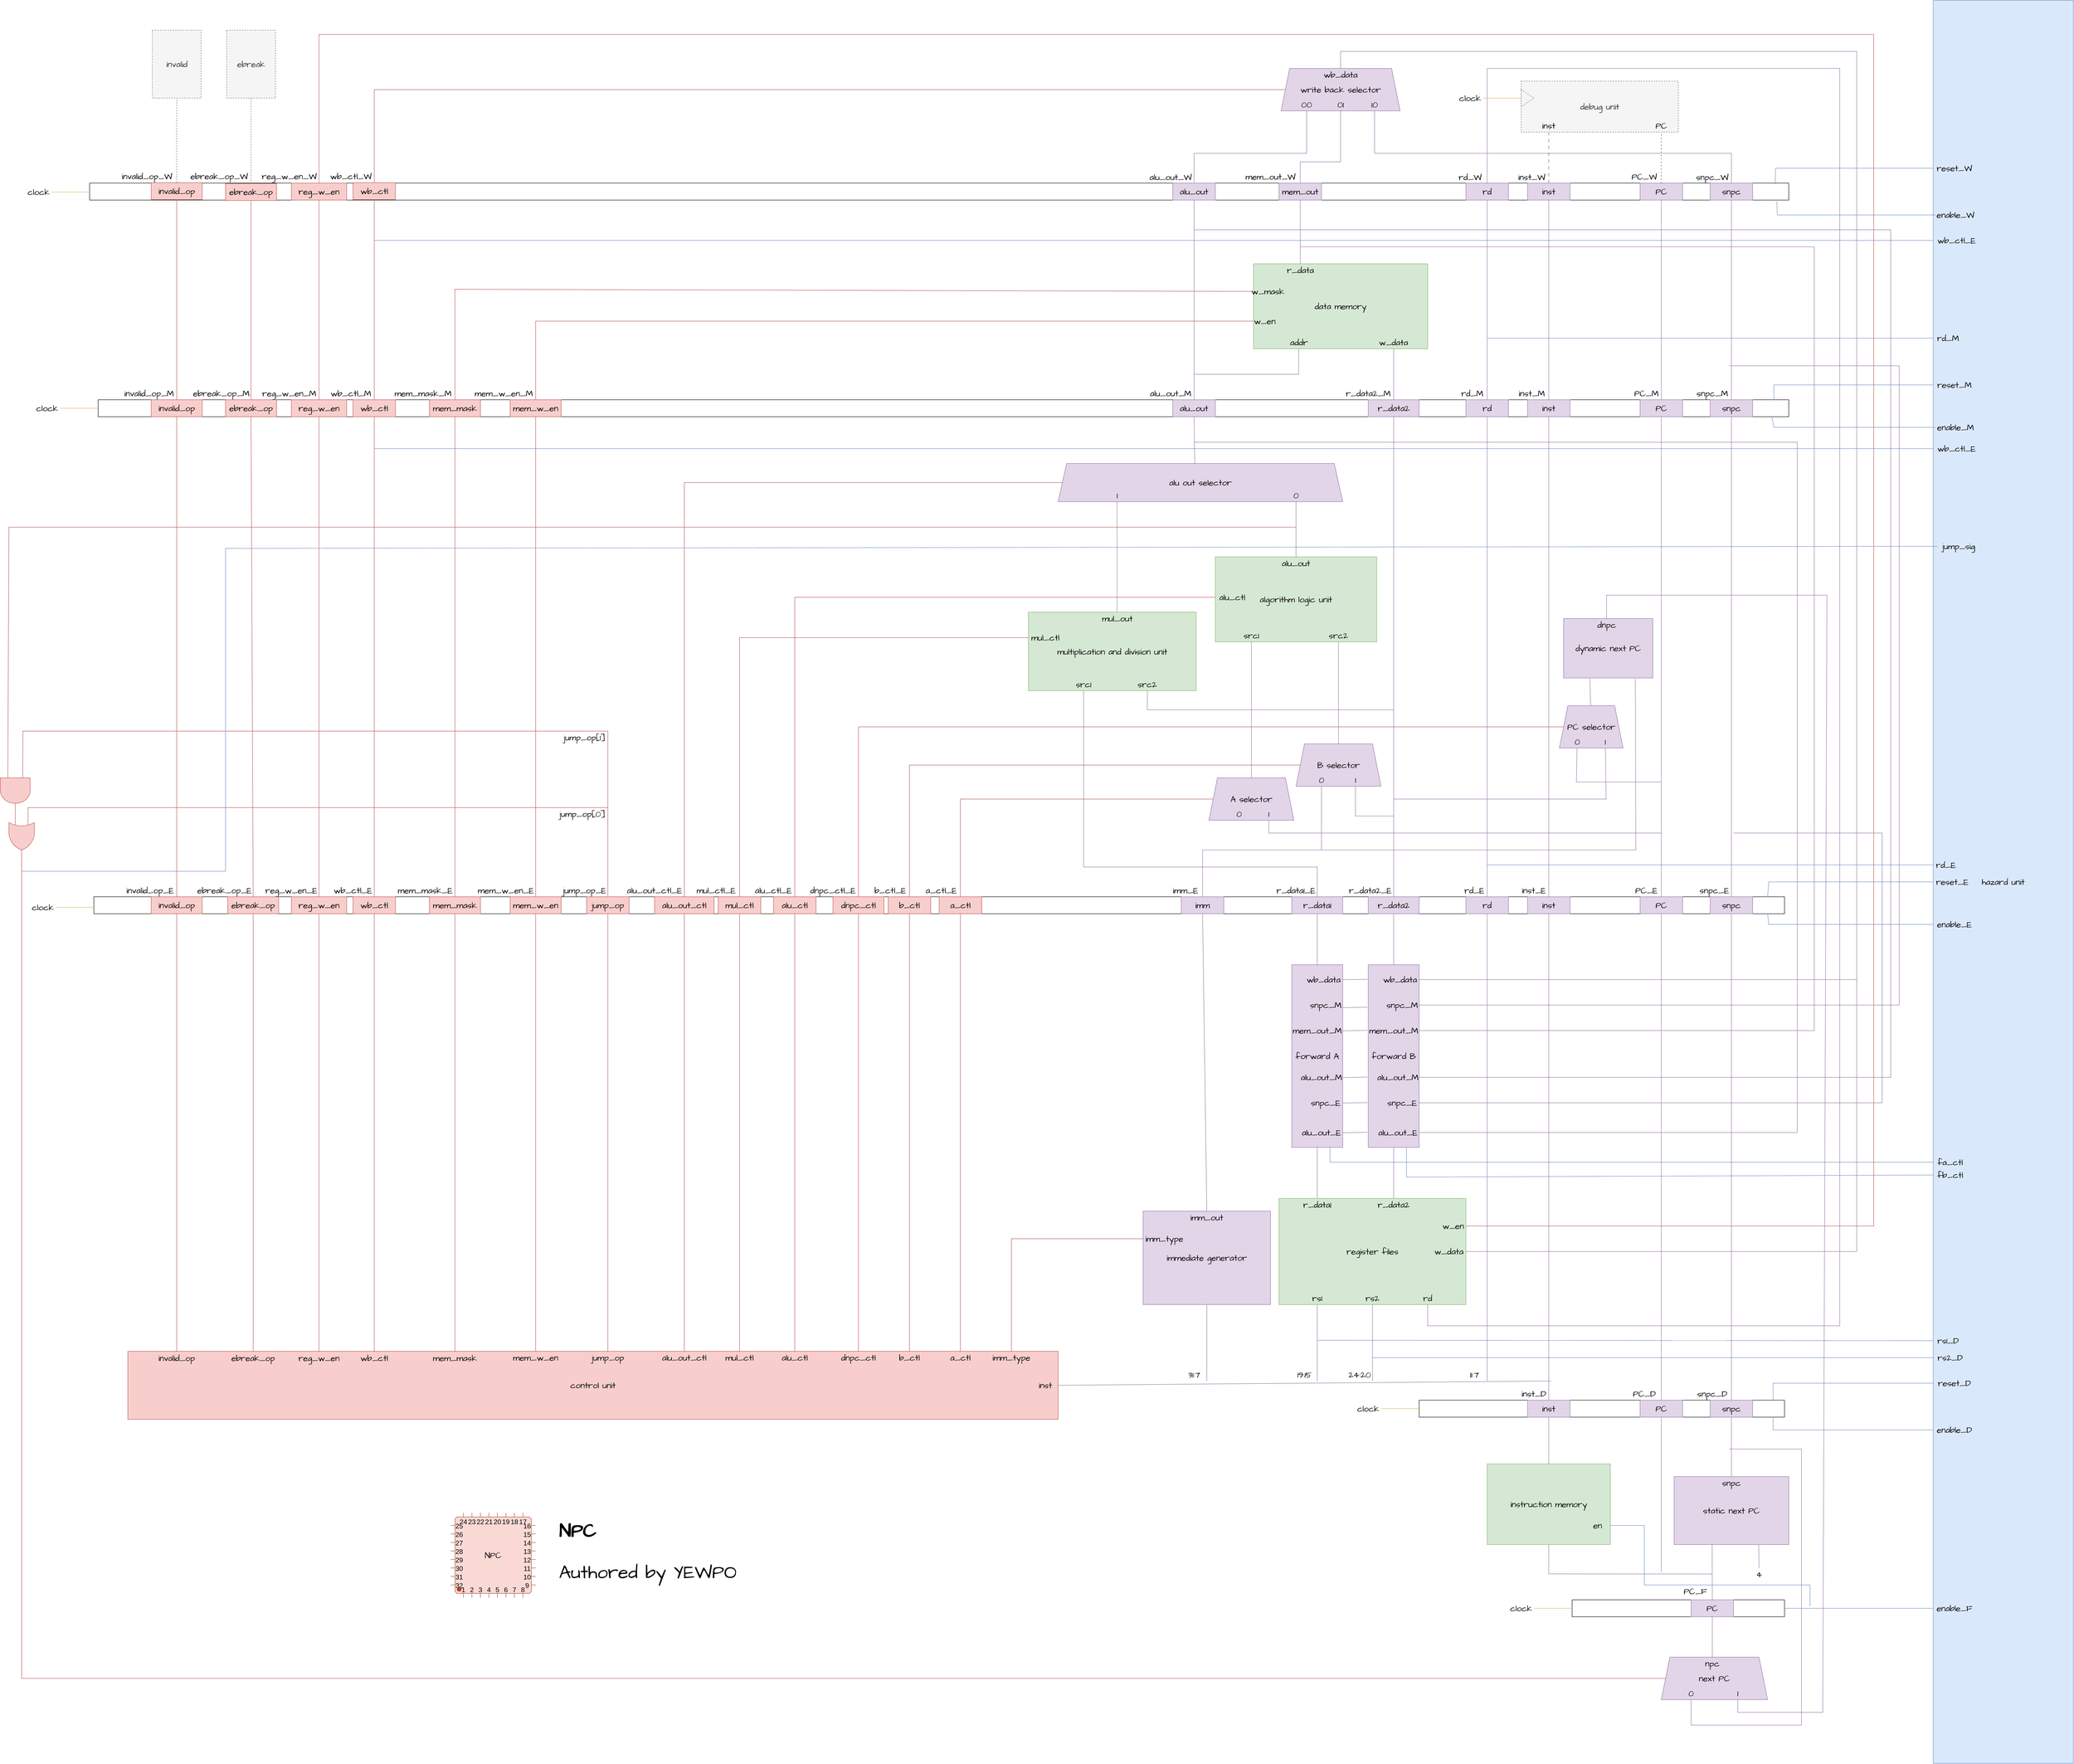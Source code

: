 <mxfile version="21.6.5" type="device">
  <diagram name="Page-1" id="gUr6Gk0GwjmOe10-43yY">
    <mxGraphModel dx="4780" dy="2780" grid="1" gridSize="10" guides="1" tooltips="1" connect="1" arrows="1" fold="1" page="1" pageScale="1" pageWidth="16000" pageHeight="16000" background="none" math="0" shadow="0">
      <root>
        <mxCell id="0" />
        <mxCell id="1" parent="0" />
        <mxCell id="-BGiCnpVzebtH927xqFb-1" value="" style="group;" parent="1" vertex="1" connectable="0">
          <mxGeometry x="10540" y="5500" width="250" height="100" as="geometry" />
        </mxCell>
        <mxCell id="-BGiCnpVzebtH927xqFb-2" value="" style="group;" parent="-BGiCnpVzebtH927xqFb-1" vertex="1" connectable="0">
          <mxGeometry width="250" height="100" as="geometry" />
        </mxCell>
        <mxCell id="-BGiCnpVzebtH927xqFb-3" value="next PC" style="shape=trapezoid;perimeter=trapezoidPerimeter;whiteSpace=wrap;html=1;fixedSize=1;hachureGap=4;fontFamily=Architects Daughter;fontSource=https%3A%2F%2Ffonts.googleapis.com%2Fcss%3Ffamily%3DArchitects%2BDaughter;fontSize=20;fillColor=#e1d5e7;strokeColor=#9673a6;" parent="-BGiCnpVzebtH927xqFb-2" vertex="1">
          <mxGeometry width="250" height="100" as="geometry" />
        </mxCell>
        <mxCell id="-BGiCnpVzebtH927xqFb-4" value="0" style="text;html=1;strokeColor=none;fillColor=none;align=center;verticalAlign=middle;whiteSpace=wrap;rounded=0;fontSize=20;fontFamily=Architects Daughter;" parent="-BGiCnpVzebtH927xqFb-2" vertex="1">
          <mxGeometry x="40" y="70" width="60" height="30" as="geometry" />
        </mxCell>
        <mxCell id="-BGiCnpVzebtH927xqFb-5" value="1" style="text;html=1;strokeColor=none;fillColor=none;align=center;verticalAlign=middle;whiteSpace=wrap;rounded=0;fontSize=20;fontFamily=Architects Daughter;" parent="-BGiCnpVzebtH927xqFb-2" vertex="1">
          <mxGeometry x="150" y="70" width="60" height="30" as="geometry" />
        </mxCell>
        <mxCell id="-BGiCnpVzebtH927xqFb-6" value="npc" style="text;html=1;strokeColor=none;fillColor=none;align=center;verticalAlign=middle;whiteSpace=wrap;rounded=0;fontSize=20;fontFamily=Architects Daughter;" parent="-BGiCnpVzebtH927xqFb-2" vertex="1">
          <mxGeometry x="90" width="60" height="30" as="geometry" />
        </mxCell>
        <mxCell id="-BGiCnpVzebtH927xqFb-8" value="" style="group;labelBackgroundColor=none;" parent="1" vertex="1" connectable="0">
          <mxGeometry x="10570" y="5075" width="270" height="160" as="geometry" />
        </mxCell>
        <mxCell id="-BGiCnpVzebtH927xqFb-9" value="static next PC" style="rounded=0;whiteSpace=wrap;html=1;hachureGap=4;fontFamily=Architects Daughter;fontSource=https%3A%2F%2Ffonts.googleapis.com%2Fcss%3Ffamily%3DArchitects%2BDaughter;fontSize=20;labelBackgroundColor=none;fillColor=#e1d5e7;strokeColor=#9673a6;" parent="-BGiCnpVzebtH927xqFb-8" vertex="1">
          <mxGeometry width="270" height="160" as="geometry" />
        </mxCell>
        <mxCell id="-BGiCnpVzebtH927xqFb-10" value="snpc" style="text;html=1;strokeColor=none;fillColor=none;align=center;verticalAlign=middle;whiteSpace=wrap;rounded=0;fontSize=20;fontFamily=Architects Daughter;labelBackgroundColor=none;" parent="-BGiCnpVzebtH927xqFb-8" vertex="1">
          <mxGeometry x="105" width="60" height="30" as="geometry" />
        </mxCell>
        <mxCell id="-BGiCnpVzebtH927xqFb-12" value="" style="group;labelBackgroundColor=none;" parent="1" vertex="1" connectable="0">
          <mxGeometry x="10130" y="5045" width="290" height="190" as="geometry" />
        </mxCell>
        <mxCell id="-BGiCnpVzebtH927xqFb-14" value="addr" style="text;html=1;strokeColor=none;fillColor=none;align=center;verticalAlign=middle;whiteSpace=wrap;rounded=0;fontSize=20;fontFamily=Architects Daughter;labelBackgroundColor=none;" parent="-BGiCnpVzebtH927xqFb-12" vertex="1">
          <mxGeometry x="115" y="160" width="60" height="30" as="geometry" />
        </mxCell>
        <mxCell id="-BGiCnpVzebtH927xqFb-15" value="inst" style="text;html=1;strokeColor=none;fillColor=none;align=center;verticalAlign=middle;whiteSpace=wrap;rounded=0;fontSize=20;fontFamily=Architects Daughter;labelBackgroundColor=none;" parent="-BGiCnpVzebtH927xqFb-12" vertex="1">
          <mxGeometry x="115" width="60" height="30" as="geometry" />
        </mxCell>
        <mxCell id="-BGiCnpVzebtH927xqFb-43" value="" style="group;" parent="-BGiCnpVzebtH927xqFb-12" vertex="1" connectable="0">
          <mxGeometry width="290" height="190" as="geometry" />
        </mxCell>
        <mxCell id="-BGiCnpVzebtH927xqFb-13" value="instruction memory" style="rounded=0;whiteSpace=wrap;html=1;hachureGap=4;fontFamily=Architects Daughter;fontSource=https%3A%2F%2Ffonts.googleapis.com%2Fcss%3Ffamily%3DArchitects%2BDaughter;fontSize=20;labelBackgroundColor=none;fillColor=#d5e8d4;strokeColor=#82b366;" parent="-BGiCnpVzebtH927xqFb-43" vertex="1">
          <mxGeometry width="290" height="190" as="geometry" />
        </mxCell>
        <mxCell id="-BGiCnpVzebtH927xqFb-38" value="en" style="text;html=1;strokeColor=none;fillColor=none;align=center;verticalAlign=middle;whiteSpace=wrap;rounded=0;fontSize=20;fontFamily=Architects Daughter;" parent="-BGiCnpVzebtH927xqFb-43" vertex="1">
          <mxGeometry x="230" y="130" width="60" height="30" as="geometry" />
        </mxCell>
        <mxCell id="-BGiCnpVzebtH927xqFb-17" value="" style="endArrow=none;html=1;rounded=0;hachureGap=4;fontFamily=Architects Daughter;fontSource=https%3A%2F%2Ffonts.googleapis.com%2Fcss%3Ffamily%3DArchitects%2BDaughter;fontSize=16;entryX=0.5;entryY=1;entryDx=0;entryDy=0;exitX=0.5;exitY=0;exitDx=0;exitDy=0;fillColor=#e1d5e7;strokeColor=#9673a6;" parent="1" source="-BGiCnpVzebtH927xqFb-6" target="-BGiCnpVzebtH927xqFb-16" edge="1">
          <mxGeometry width="50" height="50" relative="1" as="geometry">
            <mxPoint x="10580" y="5480" as="sourcePoint" />
            <mxPoint x="10630" y="5430" as="targetPoint" />
          </mxGeometry>
        </mxCell>
        <mxCell id="-BGiCnpVzebtH927xqFb-18" value="" style="endArrow=none;html=1;rounded=0;hachureGap=4;fontFamily=Architects Daughter;fontSource=https%3A%2F%2Ffonts.googleapis.com%2Fcss%3Ffamily%3DArchitects%2BDaughter;fontSize=16;fillColor=#e1d5e7;strokeColor=#9673a6;exitX=0.5;exitY=1;exitDx=0;exitDy=0;" parent="1" source="-BGiCnpVzebtH927xqFb-14" edge="1">
          <mxGeometry width="50" height="50" relative="1" as="geometry">
            <mxPoint x="10300" y="5304.23" as="sourcePoint" />
            <mxPoint x="10660" y="5304.23" as="targetPoint" />
            <Array as="points">
              <mxPoint x="10275" y="5304" />
            </Array>
          </mxGeometry>
        </mxCell>
        <mxCell id="-BGiCnpVzebtH927xqFb-19" value="" style="endArrow=none;html=1;rounded=0;hachureGap=4;fontFamily=Architects Daughter;fontSource=https%3A%2F%2Ffonts.googleapis.com%2Fcss%3Ffamily%3DArchitects%2BDaughter;fontSize=16;exitX=0.5;exitY=0;exitDx=0;exitDy=0;fillColor=#e1d5e7;strokeColor=#9673a6;entryX=0.332;entryY=0.995;entryDx=0;entryDy=0;entryPerimeter=0;" parent="1" source="-BGiCnpVzebtH927xqFb-16" target="-BGiCnpVzebtH927xqFb-9" edge="1">
          <mxGeometry width="50" height="50" relative="1" as="geometry">
            <mxPoint x="10470" y="5300" as="sourcePoint" />
            <mxPoint x="10660" y="5240" as="targetPoint" />
          </mxGeometry>
        </mxCell>
        <mxCell id="-BGiCnpVzebtH927xqFb-20" value="" style="rounded=0;whiteSpace=wrap;html=1;hachureGap=4;fontFamily=Architects Daughter;fontSource=https%3A%2F%2Ffonts.googleapis.com%2Fcss%3Ffamily%3DArchitects%2BDaughter;fontSize=20;labelBackgroundColor=none;" parent="1" vertex="1">
          <mxGeometry x="9970" y="4895" width="860" height="40" as="geometry" />
        </mxCell>
        <mxCell id="-BGiCnpVzebtH927xqFb-21" value="4" style="text;html=1;strokeColor=none;fillColor=none;align=center;verticalAlign=middle;whiteSpace=wrap;rounded=0;fontSize=20;fontFamily=Architects Daughter;" parent="1" vertex="1">
          <mxGeometry x="10740" y="5290" width="60" height="30" as="geometry" />
        </mxCell>
        <mxCell id="-BGiCnpVzebtH927xqFb-22" value="" style="endArrow=none;html=1;rounded=0;hachureGap=4;fontFamily=Architects Daughter;fontSource=https%3A%2F%2Ffonts.googleapis.com%2Fcss%3Ffamily%3DArchitects%2BDaughter;fontSize=16;entryX=0.738;entryY=1;entryDx=0;entryDy=0;exitX=0.5;exitY=0;exitDx=0;exitDy=0;fillColor=#e1d5e7;strokeColor=#9673a6;entryPerimeter=0;" parent="1" source="-BGiCnpVzebtH927xqFb-21" target="-BGiCnpVzebtH927xqFb-9" edge="1">
          <mxGeometry width="50" height="50" relative="1" as="geometry">
            <mxPoint x="10730" y="5260" as="sourcePoint" />
            <mxPoint x="10780" y="5210" as="targetPoint" />
          </mxGeometry>
        </mxCell>
        <mxCell id="-BGiCnpVzebtH927xqFb-23" value="PC_F" style="text;html=1;strokeColor=none;fillColor=none;align=center;verticalAlign=middle;whiteSpace=wrap;rounded=0;fontSize=20;fontFamily=Architects Daughter;" parent="1" vertex="1">
          <mxGeometry x="10590" y="5330" width="60" height="30" as="geometry" />
        </mxCell>
        <mxCell id="-BGiCnpVzebtH927xqFb-25" value="" style="endArrow=none;html=1;rounded=0;hachureGap=4;fontFamily=Architects Daughter;fontSource=https%3A%2F%2Ffonts.googleapis.com%2Fcss%3Ffamily%3DArchitects%2BDaughter;fontSize=16;fillColor=#e1d5e7;strokeColor=#9673a6;exitX=0.5;exitY=0;exitDx=0;exitDy=0;entryX=0.5;entryY=1;entryDx=0;entryDy=0;" parent="1" source="-BGiCnpVzebtH927xqFb-10" target="-BGiCnpVzebtH927xqFb-27" edge="1">
          <mxGeometry width="50" height="50" relative="1" as="geometry">
            <mxPoint x="10640" y="5030" as="sourcePoint" />
            <mxPoint x="10690" y="4980" as="targetPoint" />
          </mxGeometry>
        </mxCell>
        <mxCell id="-BGiCnpVzebtH927xqFb-27" value="snpc" style="rounded=0;whiteSpace=wrap;html=1;hachureGap=4;fontFamily=Architects Daughter;fontSource=https%3A%2F%2Ffonts.googleapis.com%2Fcss%3Ffamily%3DArchitects%2BDaughter;fontSize=20;fillColor=#e1d5e7;strokeColor=#9673a6;" parent="1" vertex="1">
          <mxGeometry x="10655" y="4895" width="100" height="40" as="geometry" />
        </mxCell>
        <mxCell id="-BGiCnpVzebtH927xqFb-28" value="" style="endArrow=none;html=1;rounded=0;hachureGap=4;fontFamily=Architects Daughter;fontSource=https%3A%2F%2Ffonts.googleapis.com%2Fcss%3Ffamily%3DArchitects%2BDaughter;fontSize=16;fillColor=#e1d5e7;strokeColor=#9673a6;entryX=0.5;entryY=1;entryDx=0;entryDy=0;" parent="1" target="-BGiCnpVzebtH927xqFb-4" edge="1">
          <mxGeometry width="50" height="50" relative="1" as="geometry">
            <mxPoint x="10700" y="5010" as="sourcePoint" />
            <mxPoint x="10870" y="5620" as="targetPoint" />
            <Array as="points">
              <mxPoint x="10870" y="5010" />
              <mxPoint x="10870" y="5660" />
              <mxPoint x="10610" y="5660" />
            </Array>
          </mxGeometry>
        </mxCell>
        <mxCell id="-BGiCnpVzebtH927xqFb-37" value="" style="endArrow=none;html=1;rounded=0;hachureGap=4;fontFamily=Architects Daughter;fontSource=https%3A%2F%2Ffonts.googleapis.com%2Fcss%3Ffamily%3DArchitects%2BDaughter;fontSize=16;fillColor=#dae8fc;strokeColor=#6c8ebf;entryX=1;entryY=0.5;entryDx=0;entryDy=0;" parent="1" target="-BGiCnpVzebtH927xqFb-38" edge="1">
          <mxGeometry width="50" height="50" relative="1" as="geometry">
            <mxPoint x="10890" y="5380" as="sourcePoint" />
            <mxPoint x="10440" y="5220" as="targetPoint" />
            <Array as="points">
              <mxPoint x="10890" y="5330" />
              <mxPoint x="10500" y="5330" />
              <mxPoint x="10500" y="5190" />
            </Array>
          </mxGeometry>
        </mxCell>
        <mxCell id="-BGiCnpVzebtH927xqFb-39" value="PC" style="rounded=0;whiteSpace=wrap;html=1;hachureGap=4;fontFamily=Architects Daughter;fontSource=https%3A%2F%2Ffonts.googleapis.com%2Fcss%3Ffamily%3DArchitects%2BDaughter;fontSize=20;fillColor=#e1d5e7;strokeColor=#9673a6;" parent="1" vertex="1">
          <mxGeometry x="10490" y="4895" width="100" height="40" as="geometry" />
        </mxCell>
        <mxCell id="-BGiCnpVzebtH927xqFb-40" value="inst" style="rounded=0;whiteSpace=wrap;html=1;hachureGap=4;fontFamily=Architects Daughter;fontSource=https%3A%2F%2Ffonts.googleapis.com%2Fcss%3Ffamily%3DArchitects%2BDaughter;fontSize=20;fillColor=#e1d5e7;strokeColor=#9673a6;" parent="1" vertex="1">
          <mxGeometry x="10225" y="4895" width="100" height="40" as="geometry" />
        </mxCell>
        <mxCell id="-BGiCnpVzebtH927xqFb-41" value="" style="endArrow=none;html=1;rounded=0;hachureGap=4;fontFamily=Architects Daughter;fontSource=https%3A%2F%2Ffonts.googleapis.com%2Fcss%3Ffamily%3DArchitects%2BDaughter;fontSize=16;entryX=0.5;entryY=1;entryDx=0;entryDy=0;exitX=0.5;exitY=0;exitDx=0;exitDy=0;fillColor=#e1d5e7;strokeColor=#9673a6;" parent="1" source="-BGiCnpVzebtH927xqFb-15" target="-BGiCnpVzebtH927xqFb-40" edge="1">
          <mxGeometry width="50" height="50" relative="1" as="geometry">
            <mxPoint x="10220" y="5030" as="sourcePoint" />
            <mxPoint x="10270" y="4980" as="targetPoint" />
          </mxGeometry>
        </mxCell>
        <mxCell id="-BGiCnpVzebtH927xqFb-42" value="" style="endArrow=none;html=1;rounded=0;hachureGap=4;fontFamily=Architects Daughter;fontSource=https%3A%2F%2Ffonts.googleapis.com%2Fcss%3Ffamily%3DArchitects%2BDaughter;fontSize=16;entryX=0.5;entryY=1;entryDx=0;entryDy=0;fillColor=#e1d5e7;strokeColor=#9673a6;" parent="1" target="-BGiCnpVzebtH927xqFb-39" edge="1">
          <mxGeometry width="50" height="50" relative="1" as="geometry">
            <mxPoint x="10540" y="5300" as="sourcePoint" />
            <mxPoint x="10610" y="4990" as="targetPoint" />
          </mxGeometry>
        </mxCell>
        <mxCell id="-BGiCnpVzebtH927xqFb-45" value="" style="group;" parent="1" vertex="1" connectable="0">
          <mxGeometry x="10330" y="5365" width="500" height="40" as="geometry" />
        </mxCell>
        <mxCell id="-BGiCnpVzebtH927xqFb-7" value="" style="rounded=0;whiteSpace=wrap;html=1;labelBackgroundColor=none;" parent="-BGiCnpVzebtH927xqFb-45" vertex="1">
          <mxGeometry width="500" height="40" as="geometry" />
        </mxCell>
        <mxCell id="-BGiCnpVzebtH927xqFb-16" value="PC" style="rounded=0;whiteSpace=wrap;html=1;hachureGap=4;fontFamily=Architects Daughter;fontSource=https%3A%2F%2Ffonts.googleapis.com%2Fcss%3Ffamily%3DArchitects%2BDaughter;fontSize=20;fillColor=#e1d5e7;strokeColor=#9673a6;" parent="-BGiCnpVzebtH927xqFb-45" vertex="1">
          <mxGeometry x="280" width="100" height="40" as="geometry" />
        </mxCell>
        <mxCell id="-BGiCnpVzebtH927xqFb-52" value="hazard unit" style="rounded=0;whiteSpace=wrap;html=1;hachureGap=4;fontFamily=Architects Daughter;fontSource=https%3A%2F%2Ffonts.googleapis.com%2Fcss%3Ffamily%3DArchitects%2BDaughter;fontSize=20;fillColor=#dae8fc;strokeColor=#6c8ebf;" parent="1" vertex="1">
          <mxGeometry x="11180" y="1600" width="330" height="4150" as="geometry" />
        </mxCell>
        <mxCell id="-BGiCnpVzebtH927xqFb-53" value="enable_F" style="text;html=1;strokeColor=none;fillColor=none;align=center;verticalAlign=middle;whiteSpace=wrap;rounded=0;fontSize=20;fontFamily=Architects Daughter;" parent="1" vertex="1">
          <mxGeometry x="11180" y="5370" width="100" height="30" as="geometry" />
        </mxCell>
        <mxCell id="-BGiCnpVzebtH927xqFb-54" value="" style="endArrow=none;html=1;rounded=0;hachureGap=4;fontFamily=Architects Daughter;fontSource=https%3A%2F%2Ffonts.googleapis.com%2Fcss%3Ffamily%3DArchitects%2BDaughter;fontSize=16;exitX=1;exitY=0.5;exitDx=0;exitDy=0;entryX=0;entryY=0.5;entryDx=0;entryDy=0;fillColor=#dae8fc;strokeColor=#6c8ebf;" parent="1" source="-BGiCnpVzebtH927xqFb-7" target="-BGiCnpVzebtH927xqFb-53" edge="1">
          <mxGeometry width="50" height="50" relative="1" as="geometry">
            <mxPoint x="10960" y="5420" as="sourcePoint" />
            <mxPoint x="11010" y="5370" as="targetPoint" />
          </mxGeometry>
        </mxCell>
        <mxCell id="-BGiCnpVzebtH927xqFb-55" value="reset_D" style="text;html=1;strokeColor=none;fillColor=none;align=center;verticalAlign=middle;whiteSpace=wrap;rounded=0;fontSize=20;fontFamily=Architects Daughter;" parent="1" vertex="1">
          <mxGeometry x="11180" y="4840" width="100" height="30" as="geometry" />
        </mxCell>
        <mxCell id="-BGiCnpVzebtH927xqFb-56" value="" style="endArrow=none;html=1;rounded=0;hachureGap=4;fontFamily=Architects Daughter;fontSource=https%3A%2F%2Ffonts.googleapis.com%2Fcss%3Ffamily%3DArchitects%2BDaughter;fontSize=16;entryX=0;entryY=0.5;entryDx=0;entryDy=0;exitX=0.969;exitY=-0.029;exitDx=0;exitDy=0;exitPerimeter=0;fillColor=#dae8fc;strokeColor=#6c8ebf;" parent="1" source="-BGiCnpVzebtH927xqFb-20" target="-BGiCnpVzebtH927xqFb-55" edge="1">
          <mxGeometry width="50" height="50" relative="1" as="geometry">
            <mxPoint x="10870" y="4860" as="sourcePoint" />
            <mxPoint x="10920" y="4810" as="targetPoint" />
            <Array as="points">
              <mxPoint x="10803" y="4855" />
            </Array>
          </mxGeometry>
        </mxCell>
        <mxCell id="-BGiCnpVzebtH927xqFb-57" value="enable_D" style="text;html=1;strokeColor=none;fillColor=none;align=center;verticalAlign=middle;whiteSpace=wrap;rounded=0;fontSize=20;fontFamily=Architects Daughter;" parent="1" vertex="1">
          <mxGeometry x="11180" y="4950" width="100" height="30" as="geometry" />
        </mxCell>
        <mxCell id="-BGiCnpVzebtH927xqFb-59" value="" style="endArrow=none;html=1;rounded=0;hachureGap=4;fontFamily=Architects Daughter;fontSource=https%3A%2F%2Ffonts.googleapis.com%2Fcss%3Ffamily%3DArchitects%2BDaughter;fontSize=16;exitX=0.969;exitY=1;exitDx=0;exitDy=0;exitPerimeter=0;entryX=0;entryY=0.5;entryDx=0;entryDy=0;fillColor=#dae8fc;strokeColor=#6c8ebf;" parent="1" source="-BGiCnpVzebtH927xqFb-20" target="-BGiCnpVzebtH927xqFb-57" edge="1">
          <mxGeometry width="50" height="50" relative="1" as="geometry">
            <mxPoint x="10970" y="4980" as="sourcePoint" />
            <mxPoint x="11020" y="4930" as="targetPoint" />
            <Array as="points">
              <mxPoint x="10803" y="4965" />
            </Array>
          </mxGeometry>
        </mxCell>
        <mxCell id="-BGiCnpVzebtH927xqFb-60" value="control unit" style="rounded=0;whiteSpace=wrap;html=1;hachureGap=4;fontFamily=Architects Daughter;fontSource=https%3A%2F%2Ffonts.googleapis.com%2Fcss%3Ffamily%3DArchitects%2BDaughter;fontSize=20;labelBackgroundColor=none;fillColor=#f8cecc;strokeColor=#b85450;" parent="1" vertex="1">
          <mxGeometry x="6930" y="4780" width="2190" height="160" as="geometry" />
        </mxCell>
        <mxCell id="-BGiCnpVzebtH927xqFb-61" value="" style="group;labelBackgroundColor=none;" parent="1" vertex="1" connectable="0">
          <mxGeometry x="9320" y="4450" width="300" height="220" as="geometry" />
        </mxCell>
        <mxCell id="-BGiCnpVzebtH927xqFb-62" value="immediate generator" style="rounded=0;whiteSpace=wrap;html=1;hachureGap=4;fontFamily=Architects Daughter;fontSource=https%3A%2F%2Ffonts.googleapis.com%2Fcss%3Ffamily%3DArchitects%2BDaughter;fontSize=20;labelBackgroundColor=none;fillColor=#e1d5e7;strokeColor=#9673a6;" parent="-BGiCnpVzebtH927xqFb-61" vertex="1">
          <mxGeometry width="300" height="220" as="geometry" />
        </mxCell>
        <mxCell id="-BGiCnpVzebtH927xqFb-63" value="imm_type" style="text;html=1;strokeColor=none;fillColor=none;align=center;verticalAlign=middle;whiteSpace=wrap;rounded=0;fontSize=20;fontFamily=Architects Daughter;labelBackgroundColor=none;" parent="-BGiCnpVzebtH927xqFb-61" vertex="1">
          <mxGeometry y="50" width="100" height="30" as="geometry" />
        </mxCell>
        <mxCell id="-BGiCnpVzebtH927xqFb-64" value="imm_out" style="text;html=1;strokeColor=none;fillColor=none;align=center;verticalAlign=middle;whiteSpace=wrap;rounded=0;fontSize=20;fontFamily=Architects Daughter;labelBackgroundColor=none;" parent="-BGiCnpVzebtH927xqFb-61" vertex="1">
          <mxGeometry x="110" width="80" height="30" as="geometry" />
        </mxCell>
        <mxCell id="-BGiCnpVzebtH927xqFb-65" value="" style="group;labelBackgroundColor=none;" parent="1" vertex="1" connectable="0">
          <mxGeometry x="9640" y="4420" width="440" height="250" as="geometry" />
        </mxCell>
        <mxCell id="-BGiCnpVzebtH927xqFb-66" value="register files" style="rounded=0;whiteSpace=wrap;html=1;hachureGap=4;fontFamily=Architects Daughter;fontSource=https%3A%2F%2Ffonts.googleapis.com%2Fcss%3Ffamily%3DArchitects%2BDaughter;fontSize=20;labelBackgroundColor=none;fillColor=#d5e8d4;strokeColor=#82b366;" parent="-BGiCnpVzebtH927xqFb-65" vertex="1">
          <mxGeometry width="440" height="250" as="geometry" />
        </mxCell>
        <mxCell id="-BGiCnpVzebtH927xqFb-67" value="rs1" style="text;html=1;strokeColor=none;fillColor=none;align=center;verticalAlign=middle;whiteSpace=wrap;rounded=0;fontSize=20;fontFamily=Architects Daughter;labelBackgroundColor=none;" parent="-BGiCnpVzebtH927xqFb-65" vertex="1">
          <mxGeometry x="60" y="220" width="60" height="30" as="geometry" />
        </mxCell>
        <mxCell id="-BGiCnpVzebtH927xqFb-68" value="rs2" style="text;html=1;strokeColor=none;fillColor=none;align=center;verticalAlign=middle;whiteSpace=wrap;rounded=0;fontSize=20;fontFamily=Architects Daughter;labelBackgroundColor=none;" parent="-BGiCnpVzebtH927xqFb-65" vertex="1">
          <mxGeometry x="190" y="220" width="60" height="30" as="geometry" />
        </mxCell>
        <mxCell id="-BGiCnpVzebtH927xqFb-69" value="w_en" style="text;html=1;strokeColor=none;fillColor=none;align=center;verticalAlign=middle;whiteSpace=wrap;rounded=0;fontSize=20;fontFamily=Architects Daughter;labelBackgroundColor=none;" parent="-BGiCnpVzebtH927xqFb-65" vertex="1">
          <mxGeometry x="380" y="50" width="60" height="30" as="geometry" />
        </mxCell>
        <mxCell id="-BGiCnpVzebtH927xqFb-70" value="rd" style="text;html=1;strokeColor=none;fillColor=none;align=center;verticalAlign=middle;whiteSpace=wrap;rounded=0;fontSize=20;fontFamily=Architects Daughter;labelBackgroundColor=none;" parent="-BGiCnpVzebtH927xqFb-65" vertex="1">
          <mxGeometry x="320" y="220" width="60" height="30" as="geometry" />
        </mxCell>
        <mxCell id="-BGiCnpVzebtH927xqFb-71" value="w_data" style="text;html=1;strokeColor=none;fillColor=none;align=center;verticalAlign=middle;whiteSpace=wrap;rounded=0;fontSize=20;fontFamily=Architects Daughter;labelBackgroundColor=none;" parent="-BGiCnpVzebtH927xqFb-65" vertex="1">
          <mxGeometry x="360" y="110" width="80" height="30" as="geometry" />
        </mxCell>
        <mxCell id="-BGiCnpVzebtH927xqFb-72" value="r_data1" style="text;html=1;strokeColor=none;fillColor=none;align=center;verticalAlign=middle;whiteSpace=wrap;rounded=0;fontSize=20;fontFamily=Architects Daughter;labelBackgroundColor=none;" parent="-BGiCnpVzebtH927xqFb-65" vertex="1">
          <mxGeometry x="50" width="80" height="30" as="geometry" />
        </mxCell>
        <mxCell id="-BGiCnpVzebtH927xqFb-73" value="r_data2" style="text;html=1;strokeColor=none;fillColor=none;align=center;verticalAlign=middle;whiteSpace=wrap;rounded=0;fontSize=20;fontFamily=Architects Daughter;labelBackgroundColor=none;" parent="-BGiCnpVzebtH927xqFb-65" vertex="1">
          <mxGeometry x="230" width="80" height="30" as="geometry" />
        </mxCell>
        <mxCell id="-BGiCnpVzebtH927xqFb-78" value="" style="rounded=0;whiteSpace=wrap;html=1;hachureGap=4;fontFamily=Architects Daughter;fontSource=https%3A%2F%2Ffonts.googleapis.com%2Fcss%3Ffamily%3DArchitects%2BDaughter;fontSize=20;" parent="1" vertex="1">
          <mxGeometry x="6850" y="3710" width="3980" height="40" as="geometry" />
        </mxCell>
        <mxCell id="-BGiCnpVzebtH927xqFb-80" value="inst" style="rounded=0;whiteSpace=wrap;html=1;hachureGap=4;fontFamily=Architects Daughter;fontSource=https%3A%2F%2Ffonts.googleapis.com%2Fcss%3Ffamily%3DArchitects%2BDaughter;fontSize=20;fillColor=#e1d5e7;strokeColor=#9673a6;" parent="1" vertex="1">
          <mxGeometry x="10225" y="3710" width="100" height="40" as="geometry" />
        </mxCell>
        <mxCell id="-BGiCnpVzebtH927xqFb-81" value="PC" style="rounded=0;whiteSpace=wrap;html=1;hachureGap=4;fontFamily=Architects Daughter;fontSource=https%3A%2F%2Ffonts.googleapis.com%2Fcss%3Ffamily%3DArchitects%2BDaughter;fontSize=20;fillColor=#e1d5e7;strokeColor=#9673a6;" parent="1" vertex="1">
          <mxGeometry x="10490" y="3710" width="100" height="40" as="geometry" />
        </mxCell>
        <mxCell id="-BGiCnpVzebtH927xqFb-82" value="snpc" style="rounded=0;whiteSpace=wrap;html=1;hachureGap=4;fontFamily=Architects Daughter;fontSource=https%3A%2F%2Ffonts.googleapis.com%2Fcss%3Ffamily%3DArchitects%2BDaughter;fontSize=20;fillColor=#e1d5e7;strokeColor=#9673a6;" parent="1" vertex="1">
          <mxGeometry x="10655" y="3710" width="100" height="40" as="geometry" />
        </mxCell>
        <mxCell id="-BGiCnpVzebtH927xqFb-83" value="" style="endArrow=none;html=1;rounded=0;hachureGap=4;fontFamily=Architects Daughter;fontSource=https%3A%2F%2Ffonts.googleapis.com%2Fcss%3Ffamily%3DArchitects%2BDaughter;fontSize=16;entryX=0.5;entryY=1;entryDx=0;entryDy=0;exitX=0.5;exitY=0;exitDx=0;exitDy=0;fillColor=#e1d5e7;strokeColor=#9673a6;" parent="1" source="-BGiCnpVzebtH927xqFb-40" target="-BGiCnpVzebtH927xqFb-80" edge="1">
          <mxGeometry width="50" height="50" relative="1" as="geometry">
            <mxPoint x="10280" y="4550" as="sourcePoint" />
            <mxPoint x="10330" y="4500" as="targetPoint" />
          </mxGeometry>
        </mxCell>
        <mxCell id="-BGiCnpVzebtH927xqFb-84" value="" style="endArrow=none;html=1;rounded=0;hachureGap=4;fontFamily=Architects Daughter;fontSource=https%3A%2F%2Ffonts.googleapis.com%2Fcss%3Ffamily%3DArchitects%2BDaughter;fontSize=16;entryX=0.5;entryY=1;entryDx=0;entryDy=0;exitX=0.5;exitY=0;exitDx=0;exitDy=0;fillColor=#e1d5e7;strokeColor=#9673a6;" parent="1" source="-BGiCnpVzebtH927xqFb-39" target="-BGiCnpVzebtH927xqFb-81" edge="1">
          <mxGeometry width="50" height="50" relative="1" as="geometry">
            <mxPoint x="10500" y="4430" as="sourcePoint" />
            <mxPoint x="10550" y="4380" as="targetPoint" />
          </mxGeometry>
        </mxCell>
        <mxCell id="-BGiCnpVzebtH927xqFb-85" value="" style="endArrow=none;html=1;rounded=0;hachureGap=4;fontFamily=Architects Daughter;fontSource=https%3A%2F%2Ffonts.googleapis.com%2Fcss%3Ffamily%3DArchitects%2BDaughter;fontSize=16;entryX=0.5;entryY=1;entryDx=0;entryDy=0;exitX=0.5;exitY=0;exitDx=0;exitDy=0;fillColor=#e1d5e7;strokeColor=#9673a6;" parent="1" source="-BGiCnpVzebtH927xqFb-27" target="-BGiCnpVzebtH927xqFb-82" edge="1">
          <mxGeometry width="50" height="50" relative="1" as="geometry">
            <mxPoint x="10660" y="4430" as="sourcePoint" />
            <mxPoint x="10710" y="4380" as="targetPoint" />
          </mxGeometry>
        </mxCell>
        <mxCell id="-BGiCnpVzebtH927xqFb-86" value="" style="endArrow=none;html=1;rounded=0;hachureGap=4;fontFamily=Architects Daughter;fontSource=https%3A%2F%2Ffonts.googleapis.com%2Fcss%3Ffamily%3DArchitects%2BDaughter;fontSize=16;fillColor=#e1d5e7;strokeColor=#9673a6;exitX=1;exitY=0.5;exitDx=0;exitDy=0;" parent="1" source="-BGiCnpVzebtH927xqFb-104" edge="1">
          <mxGeometry width="50" height="50" relative="1" as="geometry">
            <mxPoint x="9070" y="4870" as="sourcePoint" />
            <mxPoint x="10280" y="4850" as="targetPoint" />
          </mxGeometry>
        </mxCell>
        <mxCell id="-BGiCnpVzebtH927xqFb-87" value="inst_D" style="text;html=1;strokeColor=none;fillColor=none;align=center;verticalAlign=middle;whiteSpace=wrap;rounded=0;fontSize=20;fontFamily=Architects Daughter;" parent="1" vertex="1">
          <mxGeometry x="10210" y="4865" width="60" height="30" as="geometry" />
        </mxCell>
        <mxCell id="-BGiCnpVzebtH927xqFb-88" value="rd" style="rounded=0;whiteSpace=wrap;html=1;hachureGap=4;fontFamily=Architects Daughter;fontSource=https%3A%2F%2Ffonts.googleapis.com%2Fcss%3Ffamily%3DArchitects%2BDaughter;fontSize=20;fillColor=#e1d5e7;strokeColor=#9673a6;" parent="1" vertex="1">
          <mxGeometry x="10080" y="3710" width="100" height="40" as="geometry" />
        </mxCell>
        <mxCell id="-BGiCnpVzebtH927xqFb-89" value="" style="endArrow=none;html=1;rounded=0;hachureGap=4;fontFamily=Architects Daughter;fontSource=https%3A%2F%2Ffonts.googleapis.com%2Fcss%3Ffamily%3DArchitects%2BDaughter;fontSize=16;entryX=0.5;entryY=1;entryDx=0;entryDy=0;fillColor=#e1d5e7;strokeColor=#9673a6;" parent="1" target="-BGiCnpVzebtH927xqFb-88" edge="1">
          <mxGeometry width="50" height="50" relative="1" as="geometry">
            <mxPoint x="10130" y="4850" as="sourcePoint" />
            <mxPoint x="10090" y="4100" as="targetPoint" />
          </mxGeometry>
        </mxCell>
        <mxCell id="-BGiCnpVzebtH927xqFb-90" value="11:7" style="text;html=1;strokeColor=none;fillColor=none;align=center;verticalAlign=middle;whiteSpace=wrap;rounded=0;fontSize=20;fontFamily=Architects Daughter;" parent="1" vertex="1">
          <mxGeometry x="10070" y="4820" width="60" height="30" as="geometry" />
        </mxCell>
        <mxCell id="-BGiCnpVzebtH927xqFb-91" value="PC_D" style="text;html=1;strokeColor=none;fillColor=none;align=center;verticalAlign=middle;whiteSpace=wrap;rounded=0;fontSize=20;fontFamily=Architects Daughter;" parent="1" vertex="1">
          <mxGeometry x="10470" y="4865" width="60" height="30" as="geometry" />
        </mxCell>
        <mxCell id="-BGiCnpVzebtH927xqFb-92" value="snpc_D" style="text;html=1;strokeColor=none;fillColor=none;align=center;verticalAlign=middle;whiteSpace=wrap;rounded=0;fontSize=20;fontFamily=Architects Daughter;" parent="1" vertex="1">
          <mxGeometry x="10620" y="4865" width="80" height="30" as="geometry" />
        </mxCell>
        <mxCell id="-BGiCnpVzebtH927xqFb-93" value="" style="endArrow=none;html=1;rounded=0;hachureGap=4;fontFamily=Architects Daughter;fontSource=https%3A%2F%2Ffonts.googleapis.com%2Fcss%3Ffamily%3DArchitects%2BDaughter;fontSize=16;entryX=0.5;entryY=1;entryDx=0;entryDy=0;fillColor=#e1d5e7;strokeColor=#9673a6;" parent="1" target="-BGiCnpVzebtH927xqFb-67" edge="1">
          <mxGeometry width="50" height="50" relative="1" as="geometry">
            <mxPoint x="9730" y="4850" as="sourcePoint" />
            <mxPoint x="9720" y="4800" as="targetPoint" />
          </mxGeometry>
        </mxCell>
        <mxCell id="-BGiCnpVzebtH927xqFb-94" value="" style="endArrow=none;html=1;rounded=0;hachureGap=4;fontFamily=Architects Daughter;fontSource=https%3A%2F%2Ffonts.googleapis.com%2Fcss%3Ffamily%3DArchitects%2BDaughter;fontSize=16;entryX=0.5;entryY=1;entryDx=0;entryDy=0;fillColor=#e1d5e7;strokeColor=#9673a6;" parent="1" target="-BGiCnpVzebtH927xqFb-68" edge="1">
          <mxGeometry width="50" height="50" relative="1" as="geometry">
            <mxPoint x="9860" y="4850" as="sourcePoint" />
            <mxPoint x="9900" y="4770" as="targetPoint" />
          </mxGeometry>
        </mxCell>
        <mxCell id="-BGiCnpVzebtH927xqFb-95" value="19:15" style="text;html=1;strokeColor=none;fillColor=none;align=center;verticalAlign=middle;whiteSpace=wrap;rounded=0;fontSize=20;fontFamily=Architects Daughter;" parent="1" vertex="1">
          <mxGeometry x="9670" y="4820" width="60" height="30" as="geometry" />
        </mxCell>
        <mxCell id="-BGiCnpVzebtH927xqFb-96" value="24:20" style="text;html=1;strokeColor=none;fillColor=none;align=center;verticalAlign=middle;whiteSpace=wrap;rounded=0;fontSize=20;fontFamily=Architects Daughter;" parent="1" vertex="1">
          <mxGeometry x="9800" y="4820" width="60" height="30" as="geometry" />
        </mxCell>
        <mxCell id="-BGiCnpVzebtH927xqFb-97" value="" style="endArrow=none;html=1;rounded=0;hachureGap=4;fontFamily=Architects Daughter;fontSource=https%3A%2F%2Ffonts.googleapis.com%2Fcss%3Ffamily%3DArchitects%2BDaughter;fontSize=16;fillColor=#dae8fc;strokeColor=#6c8ebf;entryX=0;entryY=0.5;entryDx=0;entryDy=0;" parent="1" target="-BGiCnpVzebtH927xqFb-100" edge="1">
          <mxGeometry width="50" height="50" relative="1" as="geometry">
            <mxPoint x="9860" y="4795" as="sourcePoint" />
            <mxPoint x="11060" y="4800" as="targetPoint" />
          </mxGeometry>
        </mxCell>
        <mxCell id="-BGiCnpVzebtH927xqFb-98" value="" style="endArrow=none;html=1;rounded=0;hachureGap=4;fontFamily=Architects Daughter;fontSource=https%3A%2F%2Ffonts.googleapis.com%2Fcss%3Ffamily%3DArchitects%2BDaughter;fontSize=16;fillColor=#dae8fc;strokeColor=#6c8ebf;entryX=0;entryY=0.5;entryDx=0;entryDy=0;" parent="1" target="-BGiCnpVzebtH927xqFb-99" edge="1">
          <mxGeometry width="50" height="50" relative="1" as="geometry">
            <mxPoint x="9730" y="4754" as="sourcePoint" />
            <mxPoint x="10950" y="4754.47" as="targetPoint" />
          </mxGeometry>
        </mxCell>
        <mxCell id="-BGiCnpVzebtH927xqFb-99" value="rs1_D" style="text;html=1;strokeColor=none;fillColor=none;align=center;verticalAlign=middle;whiteSpace=wrap;rounded=0;fontSize=20;fontFamily=Architects Daughter;" parent="1" vertex="1">
          <mxGeometry x="11180" y="4740" width="70" height="30" as="geometry" />
        </mxCell>
        <mxCell id="-BGiCnpVzebtH927xqFb-100" value="rs2_D" style="text;html=1;strokeColor=none;fillColor=none;align=center;verticalAlign=middle;whiteSpace=wrap;rounded=0;fontSize=20;fontFamily=Architects Daughter;" parent="1" vertex="1">
          <mxGeometry x="11180" y="4780" width="80" height="30" as="geometry" />
        </mxCell>
        <mxCell id="-BGiCnpVzebtH927xqFb-102" value="" style="endArrow=none;html=1;rounded=0;hachureGap=4;fontFamily=Architects Daughter;fontSource=https%3A%2F%2Ffonts.googleapis.com%2Fcss%3Ffamily%3DArchitects%2BDaughter;fontSize=16;entryX=0.5;entryY=1;entryDx=0;entryDy=0;fillColor=#e1d5e7;strokeColor=#9673a6;" parent="1" target="-BGiCnpVzebtH927xqFb-62" edge="1">
          <mxGeometry width="50" height="50" relative="1" as="geometry">
            <mxPoint x="9470" y="4850" as="sourcePoint" />
            <mxPoint x="9490" y="4750" as="targetPoint" />
          </mxGeometry>
        </mxCell>
        <mxCell id="-BGiCnpVzebtH927xqFb-103" value="31:7" style="text;html=1;strokeColor=none;fillColor=none;align=center;verticalAlign=middle;whiteSpace=wrap;rounded=0;fontSize=20;fontFamily=Architects Daughter;" parent="1" vertex="1">
          <mxGeometry x="9410" y="4820" width="60" height="30" as="geometry" />
        </mxCell>
        <mxCell id="-BGiCnpVzebtH927xqFb-104" value="inst" style="text;html=1;strokeColor=none;fillColor=none;align=center;verticalAlign=middle;whiteSpace=wrap;rounded=0;fontSize=20;fontFamily=Architects Daughter;" parent="1" vertex="1">
          <mxGeometry x="9060" y="4845" width="60" height="30" as="geometry" />
        </mxCell>
        <mxCell id="-BGiCnpVzebtH927xqFb-105" value="imm_type" style="text;html=1;strokeColor=none;fillColor=none;align=center;verticalAlign=middle;whiteSpace=wrap;rounded=0;fontSize=20;fontFamily=Architects Daughter;" parent="1" vertex="1">
          <mxGeometry x="8960" y="4780" width="100" height="30" as="geometry" />
        </mxCell>
        <mxCell id="-BGiCnpVzebtH927xqFb-106" value="" style="endArrow=none;html=1;rounded=0;hachureGap=4;fontFamily=Architects Daughter;fontSource=https%3A%2F%2Ffonts.googleapis.com%2Fcss%3Ffamily%3DArchitects%2BDaughter;fontSize=16;exitX=0.5;exitY=0;exitDx=0;exitDy=0;entryX=0;entryY=0.5;entryDx=0;entryDy=0;fillColor=#f8cecc;strokeColor=#b85450;" parent="1" source="-BGiCnpVzebtH927xqFb-105" target="-BGiCnpVzebtH927xqFb-63" edge="1">
          <mxGeometry width="50" height="50" relative="1" as="geometry">
            <mxPoint x="8930" y="4640" as="sourcePoint" />
            <mxPoint x="8980" y="4590" as="targetPoint" />
            <Array as="points">
              <mxPoint x="9010" y="4515" />
            </Array>
          </mxGeometry>
        </mxCell>
        <mxCell id="-BGiCnpVzebtH927xqFb-108" value="forward B" style="rounded=0;whiteSpace=wrap;html=1;hachureGap=4;fontFamily=Architects Daughter;fontSource=https%3A%2F%2Ffonts.googleapis.com%2Fcss%3Ffamily%3DArchitects%2BDaughter;fontSize=20;fillColor=#e1d5e7;strokeColor=#9673a6;" parent="1" vertex="1">
          <mxGeometry x="9850" y="3870" width="120" height="430" as="geometry" />
        </mxCell>
        <mxCell id="-BGiCnpVzebtH927xqFb-109" value="forward A" style="rounded=0;whiteSpace=wrap;html=1;hachureGap=4;fontFamily=Architects Daughter;fontSource=https%3A%2F%2Ffonts.googleapis.com%2Fcss%3Ffamily%3DArchitects%2BDaughter;fontSize=20;fillColor=#e1d5e7;strokeColor=#9673a6;" parent="1" vertex="1">
          <mxGeometry x="9670" y="3870" width="120" height="430" as="geometry" />
        </mxCell>
        <mxCell id="-BGiCnpVzebtH927xqFb-110" value="snpc_E" style="text;html=1;strokeColor=none;fillColor=none;align=center;verticalAlign=middle;whiteSpace=wrap;rounded=0;fontSize=20;fontFamily=Architects Daughter;" parent="1" vertex="1">
          <mxGeometry x="9890" y="4180" width="80" height="30" as="geometry" />
        </mxCell>
        <mxCell id="-BGiCnpVzebtH927xqFb-111" value="snpc_E" style="text;html=1;strokeColor=none;fillColor=none;align=center;verticalAlign=middle;whiteSpace=wrap;rounded=0;fontSize=20;fontFamily=Architects Daughter;" parent="1" vertex="1">
          <mxGeometry x="9710" y="4180" width="80" height="30" as="geometry" />
        </mxCell>
        <mxCell id="-BGiCnpVzebtH927xqFb-112" value="alu_out_E" style="text;html=1;strokeColor=none;fillColor=none;align=center;verticalAlign=middle;whiteSpace=wrap;rounded=0;fontSize=20;fontFamily=Architects Daughter;" parent="1" vertex="1">
          <mxGeometry x="9870" y="4250" width="100" height="30" as="geometry" />
        </mxCell>
        <mxCell id="-BGiCnpVzebtH927xqFb-113" value="alu_out_E" style="text;html=1;strokeColor=none;fillColor=none;align=center;verticalAlign=middle;whiteSpace=wrap;rounded=0;fontSize=20;fontFamily=Architects Daughter;" parent="1" vertex="1">
          <mxGeometry x="9690" y="4250" width="100" height="30" as="geometry" />
        </mxCell>
        <mxCell id="-BGiCnpVzebtH927xqFb-116" value="fa_ctl" style="text;html=1;strokeColor=none;fillColor=none;align=center;verticalAlign=middle;whiteSpace=wrap;rounded=0;fontSize=20;fontFamily=Architects Daughter;" parent="1" vertex="1">
          <mxGeometry x="11180" y="4320" width="80" height="30" as="geometry" />
        </mxCell>
        <mxCell id="-BGiCnpVzebtH927xqFb-117" value="fb_ctl" style="text;html=1;strokeColor=none;fillColor=none;align=center;verticalAlign=middle;whiteSpace=wrap;rounded=0;fontSize=20;fontFamily=Architects Daughter;" parent="1" vertex="1">
          <mxGeometry x="11180" y="4350" width="80" height="30" as="geometry" />
        </mxCell>
        <mxCell id="-BGiCnpVzebtH927xqFb-120" value="" style="endArrow=none;html=1;rounded=0;hachureGap=4;fontFamily=Architects Daughter;fontSource=https%3A%2F%2Ffonts.googleapis.com%2Fcss%3Ffamily%3DArchitects%2BDaughter;fontSize=16;entryX=0.5;entryY=1;entryDx=0;entryDy=0;exitX=0.5;exitY=0;exitDx=0;exitDy=0;fillColor=#e1d5e7;strokeColor=#9673a6;" parent="1" source="-BGiCnpVzebtH927xqFb-72" target="-BGiCnpVzebtH927xqFb-109" edge="1">
          <mxGeometry width="50" height="50" relative="1" as="geometry">
            <mxPoint x="9690" y="4380" as="sourcePoint" />
            <mxPoint x="9740" y="4330" as="targetPoint" />
          </mxGeometry>
        </mxCell>
        <mxCell id="-BGiCnpVzebtH927xqFb-121" value="" style="endArrow=none;html=1;rounded=0;hachureGap=4;fontFamily=Architects Daughter;fontSource=https%3A%2F%2Ffonts.googleapis.com%2Fcss%3Ffamily%3DArchitects%2BDaughter;fontSize=16;entryX=0.5;entryY=1;entryDx=0;entryDy=0;exitX=0.5;exitY=0;exitDx=0;exitDy=0;fillColor=#e1d5e7;strokeColor=#9673a6;" parent="1" source="-BGiCnpVzebtH927xqFb-73" target="-BGiCnpVzebtH927xqFb-108" edge="1">
          <mxGeometry width="50" height="50" relative="1" as="geometry">
            <mxPoint x="9860" y="4330" as="sourcePoint" />
            <mxPoint x="9910" y="4280" as="targetPoint" />
          </mxGeometry>
        </mxCell>
        <mxCell id="-BGiCnpVzebtH927xqFb-122" value="" style="endArrow=none;html=1;rounded=0;hachureGap=4;fontFamily=Architects Daughter;fontSource=https%3A%2F%2Ffonts.googleapis.com%2Fcss%3Ffamily%3DArchitects%2BDaughter;fontSize=16;exitX=0.75;exitY=1;exitDx=0;exitDy=0;entryX=0;entryY=0.5;entryDx=0;entryDy=0;fillColor=#dae8fc;strokeColor=#6c8ebf;" parent="1" source="-BGiCnpVzebtH927xqFb-109" target="-BGiCnpVzebtH927xqFb-116" edge="1">
          <mxGeometry width="50" height="50" relative="1" as="geometry">
            <mxPoint x="9840" y="4400" as="sourcePoint" />
            <mxPoint x="9890" y="4350" as="targetPoint" />
            <Array as="points">
              <mxPoint x="9760" y="4335" />
            </Array>
          </mxGeometry>
        </mxCell>
        <mxCell id="-BGiCnpVzebtH927xqFb-123" value="" style="endArrow=none;html=1;rounded=0;hachureGap=4;fontFamily=Architects Daughter;fontSource=https%3A%2F%2Ffonts.googleapis.com%2Fcss%3Ffamily%3DArchitects%2BDaughter;fontSize=16;exitX=0.75;exitY=1;exitDx=0;exitDy=0;entryX=0;entryY=0.5;entryDx=0;entryDy=0;fillColor=#dae8fc;strokeColor=#6c8ebf;" parent="1" source="-BGiCnpVzebtH927xqFb-108" target="-BGiCnpVzebtH927xqFb-117" edge="1">
          <mxGeometry width="50" height="50" relative="1" as="geometry">
            <mxPoint x="9990" y="4410" as="sourcePoint" />
            <mxPoint x="11040" y="4370" as="targetPoint" />
            <Array as="points">
              <mxPoint x="9940" y="4370" />
            </Array>
          </mxGeometry>
        </mxCell>
        <mxCell id="-BGiCnpVzebtH927xqFb-124" value="r_data1" style="rounded=0;whiteSpace=wrap;html=1;hachureGap=4;fontFamily=Architects Daughter;fontSource=https%3A%2F%2Ffonts.googleapis.com%2Fcss%3Ffamily%3DArchitects%2BDaughter;fontSize=20;fillColor=#e1d5e7;strokeColor=#9673a6;" parent="1" vertex="1">
          <mxGeometry x="9670" y="3710" width="120" height="40" as="geometry" />
        </mxCell>
        <mxCell id="-BGiCnpVzebtH927xqFb-125" value="r_data2" style="rounded=0;whiteSpace=wrap;html=1;hachureGap=4;fontFamily=Architects Daughter;fontSource=https%3A%2F%2Ffonts.googleapis.com%2Fcss%3Ffamily%3DArchitects%2BDaughter;fontSize=20;fillColor=#e1d5e7;strokeColor=#9673a6;" parent="1" vertex="1">
          <mxGeometry x="9850" y="3710" width="120" height="40" as="geometry" />
        </mxCell>
        <mxCell id="-BGiCnpVzebtH927xqFb-126" value="" style="endArrow=none;html=1;rounded=0;hachureGap=4;fontFamily=Architects Daughter;fontSource=https%3A%2F%2Ffonts.googleapis.com%2Fcss%3Ffamily%3DArchitects%2BDaughter;fontSize=16;entryX=0.5;entryY=1;entryDx=0;entryDy=0;exitX=0.5;exitY=0;exitDx=0;exitDy=0;fillColor=#e1d5e7;strokeColor=#9673a6;" parent="1" target="-BGiCnpVzebtH927xqFb-124" edge="1">
          <mxGeometry width="50" height="50" relative="1" as="geometry">
            <mxPoint x="9730" y="3870" as="sourcePoint" />
            <mxPoint x="9750" y="3770" as="targetPoint" />
          </mxGeometry>
        </mxCell>
        <mxCell id="-BGiCnpVzebtH927xqFb-127" value="" style="endArrow=none;html=1;rounded=0;hachureGap=4;fontFamily=Architects Daughter;fontSource=https%3A%2F%2Ffonts.googleapis.com%2Fcss%3Ffamily%3DArchitects%2BDaughter;fontSize=16;entryX=0.5;entryY=1;entryDx=0;entryDy=0;exitX=0.5;exitY=0;exitDx=0;exitDy=0;fillColor=#e1d5e7;strokeColor=#9673a6;" parent="1" target="-BGiCnpVzebtH927xqFb-125" edge="1">
          <mxGeometry width="50" height="50" relative="1" as="geometry">
            <mxPoint x="9910" y="3870" as="sourcePoint" />
            <mxPoint x="9890" y="3810" as="targetPoint" />
          </mxGeometry>
        </mxCell>
        <mxCell id="-BGiCnpVzebtH927xqFb-128" value="imm" style="rounded=0;whiteSpace=wrap;html=1;hachureGap=4;fontFamily=Architects Daughter;fontSource=https%3A%2F%2Ffonts.googleapis.com%2Fcss%3Ffamily%3DArchitects%2BDaughter;fontSize=20;fillColor=#e1d5e7;strokeColor=#9673a6;" parent="1" vertex="1">
          <mxGeometry x="9410" y="3710" width="100" height="40" as="geometry" />
        </mxCell>
        <mxCell id="-BGiCnpVzebtH927xqFb-129" value="" style="endArrow=none;html=1;rounded=0;hachureGap=4;fontFamily=Architects Daughter;fontSource=https%3A%2F%2Ffonts.googleapis.com%2Fcss%3Ffamily%3DArchitects%2BDaughter;fontSize=16;entryX=0.5;entryY=1;entryDx=0;entryDy=0;exitX=0.5;exitY=0;exitDx=0;exitDy=0;fillColor=#e1d5e7;strokeColor=#9673a6;" parent="1" source="-BGiCnpVzebtH927xqFb-64" target="-BGiCnpVzebtH927xqFb-128" edge="1">
          <mxGeometry width="50" height="50" relative="1" as="geometry">
            <mxPoint x="9320" y="4060" as="sourcePoint" />
            <mxPoint x="9370" y="4010" as="targetPoint" />
          </mxGeometry>
        </mxCell>
        <mxCell id="-BGiCnpVzebtH927xqFb-130" value="reset_E" style="text;html=1;strokeColor=none;fillColor=none;align=center;verticalAlign=middle;whiteSpace=wrap;rounded=0;fontSize=20;fontFamily=Architects Daughter;" parent="1" vertex="1">
          <mxGeometry x="11180" y="3660" width="90" height="30" as="geometry" />
        </mxCell>
        <mxCell id="-BGiCnpVzebtH927xqFb-131" value="enable_E" style="text;html=1;strokeColor=none;fillColor=none;align=center;verticalAlign=middle;whiteSpace=wrap;rounded=0;fontSize=20;fontFamily=Architects Daughter;" parent="1" vertex="1">
          <mxGeometry x="11180" y="3760" width="100" height="30" as="geometry" />
        </mxCell>
        <mxCell id="-BGiCnpVzebtH927xqFb-132" value="" style="endArrow=none;html=1;rounded=0;hachureGap=4;fontFamily=Architects Daughter;fontSource=https%3A%2F%2Ffonts.googleapis.com%2Fcss%3Ffamily%3DArchitects%2BDaughter;fontSize=16;entryX=0;entryY=0.5;entryDx=0;entryDy=0;exitX=0.99;exitY=0.994;exitDx=0;exitDy=0;exitPerimeter=0;fillColor=#dae8fc;strokeColor=#6c8ebf;" parent="1" source="-BGiCnpVzebtH927xqFb-78" target="-BGiCnpVzebtH927xqFb-131" edge="1">
          <mxGeometry width="50" height="50" relative="1" as="geometry">
            <mxPoint x="10910" y="3810" as="sourcePoint" />
            <mxPoint x="10960" y="3760" as="targetPoint" />
            <Array as="points">
              <mxPoint x="10793" y="3775" />
            </Array>
          </mxGeometry>
        </mxCell>
        <mxCell id="-BGiCnpVzebtH927xqFb-133" value="" style="endArrow=none;html=1;rounded=0;hachureGap=4;fontFamily=Architects Daughter;fontSource=https%3A%2F%2Ffonts.googleapis.com%2Fcss%3Ffamily%3DArchitects%2BDaughter;fontSize=16;entryX=0;entryY=0.5;entryDx=0;entryDy=0;exitX=0.99;exitY=0.013;exitDx=0;exitDy=0;exitPerimeter=0;fillColor=#dae8fc;strokeColor=#6c8ebf;" parent="1" source="-BGiCnpVzebtH927xqFb-78" target="-BGiCnpVzebtH927xqFb-130" edge="1">
          <mxGeometry width="50" height="50" relative="1" as="geometry">
            <mxPoint x="10860" y="3700" as="sourcePoint" />
            <mxPoint x="10910" y="3650" as="targetPoint" />
            <Array as="points">
              <mxPoint x="10793" y="3675" />
            </Array>
          </mxGeometry>
        </mxCell>
        <mxCell id="-BGiCnpVzebtH927xqFb-134" value="" style="group;" parent="1" vertex="1" connectable="0">
          <mxGeometry x="9490" y="2910" width="380" height="200" as="geometry" />
        </mxCell>
        <mxCell id="-BGiCnpVzebtH927xqFb-135" value="algorithm logic unit" style="rounded=0;whiteSpace=wrap;html=1;hachureGap=4;fontFamily=Architects Daughter;fontSource=https%3A%2F%2Ffonts.googleapis.com%2Fcss%3Ffamily%3DArchitects%2BDaughter;fontSize=20;fillColor=#d5e8d4;strokeColor=#82b366;" parent="-BGiCnpVzebtH927xqFb-134" vertex="1">
          <mxGeometry width="380" height="200" as="geometry" />
        </mxCell>
        <mxCell id="-BGiCnpVzebtH927xqFb-136" value="src1" style="text;html=1;strokeColor=none;fillColor=none;align=center;verticalAlign=middle;whiteSpace=wrap;rounded=0;fontSize=20;fontFamily=Architects Daughter;" parent="-BGiCnpVzebtH927xqFb-134" vertex="1">
          <mxGeometry x="55" y="170" width="60" height="30" as="geometry" />
        </mxCell>
        <mxCell id="-BGiCnpVzebtH927xqFb-137" value="src2" style="text;html=1;strokeColor=none;fillColor=none;align=center;verticalAlign=middle;whiteSpace=wrap;rounded=0;fontSize=20;fontFamily=Architects Daughter;" parent="-BGiCnpVzebtH927xqFb-134" vertex="1">
          <mxGeometry x="260" y="170" width="60" height="30" as="geometry" />
        </mxCell>
        <mxCell id="-BGiCnpVzebtH927xqFb-138" value="alu_ctl" style="text;html=1;strokeColor=none;fillColor=none;align=center;verticalAlign=middle;whiteSpace=wrap;rounded=0;fontSize=20;fontFamily=Architects Daughter;" parent="-BGiCnpVzebtH927xqFb-134" vertex="1">
          <mxGeometry y="80" width="80" height="30" as="geometry" />
        </mxCell>
        <mxCell id="-BGiCnpVzebtH927xqFb-139" value="alu_out" style="text;html=1;strokeColor=none;fillColor=none;align=center;verticalAlign=middle;whiteSpace=wrap;rounded=0;fontSize=20;fontFamily=Architects Daughter;" parent="-BGiCnpVzebtH927xqFb-134" vertex="1">
          <mxGeometry x="140" width="100" height="30" as="geometry" />
        </mxCell>
        <mxCell id="-BGiCnpVzebtH927xqFb-140" value="" style="group;" parent="1" vertex="1" connectable="0">
          <mxGeometry x="9480" y="3430" width="200" height="100" as="geometry" />
        </mxCell>
        <mxCell id="-BGiCnpVzebtH927xqFb-141" value="A selector" style="shape=trapezoid;perimeter=trapezoidPerimeter;whiteSpace=wrap;html=1;fixedSize=1;hachureGap=4;fontFamily=Architects Daughter;fontSource=https%3A%2F%2Ffonts.googleapis.com%2Fcss%3Ffamily%3DArchitects%2BDaughter;fontSize=20;fillColor=#e1d5e7;strokeColor=#9673a6;" parent="-BGiCnpVzebtH927xqFb-140" vertex="1">
          <mxGeometry x="-5" width="200" height="100" as="geometry" />
        </mxCell>
        <mxCell id="-BGiCnpVzebtH927xqFb-142" value="0" style="text;html=1;strokeColor=none;fillColor=none;align=center;verticalAlign=middle;whiteSpace=wrap;rounded=0;fontSize=20;fontFamily=Architects Daughter;" parent="-BGiCnpVzebtH927xqFb-140" vertex="1">
          <mxGeometry x="40.001" y="70" width="52.174" height="30" as="geometry" />
        </mxCell>
        <mxCell id="-BGiCnpVzebtH927xqFb-143" value="1" style="text;html=1;strokeColor=none;fillColor=none;align=center;verticalAlign=middle;whiteSpace=wrap;rounded=0;fontSize=20;fontFamily=Architects Daughter;" parent="-BGiCnpVzebtH927xqFb-140" vertex="1">
          <mxGeometry x="110.001" y="70" width="52.174" height="30" as="geometry" />
        </mxCell>
        <mxCell id="-BGiCnpVzebtH927xqFb-144" value="" style="group;" parent="1" vertex="1" connectable="0">
          <mxGeometry x="9680" y="3350" width="200" height="100" as="geometry" />
        </mxCell>
        <mxCell id="-BGiCnpVzebtH927xqFb-145" value="B selector" style="shape=trapezoid;perimeter=trapezoidPerimeter;whiteSpace=wrap;html=1;fixedSize=1;hachureGap=4;fontFamily=Architects Daughter;fontSource=https%3A%2F%2Ffonts.googleapis.com%2Fcss%3Ffamily%3DArchitects%2BDaughter;fontSize=20;fillColor=#e1d5e7;strokeColor=#9673a6;" parent="-BGiCnpVzebtH927xqFb-144" vertex="1">
          <mxGeometry width="200" height="100" as="geometry" />
        </mxCell>
        <mxCell id="-BGiCnpVzebtH927xqFb-146" value="0" style="text;html=1;strokeColor=none;fillColor=none;align=center;verticalAlign=middle;whiteSpace=wrap;rounded=0;fontSize=20;fontFamily=Architects Daughter;" parent="-BGiCnpVzebtH927xqFb-144" vertex="1">
          <mxGeometry x="30" y="70" width="60" height="30" as="geometry" />
        </mxCell>
        <mxCell id="-BGiCnpVzebtH927xqFb-147" value="1" style="text;html=1;strokeColor=none;fillColor=none;align=center;verticalAlign=middle;whiteSpace=wrap;rounded=0;fontSize=20;fontFamily=Architects Daughter;" parent="-BGiCnpVzebtH927xqFb-144" vertex="1">
          <mxGeometry x="110" y="70" width="60" height="30" as="geometry" />
        </mxCell>
        <mxCell id="-BGiCnpVzebtH927xqFb-148" value="" style="group;" parent="1" vertex="1" connectable="0">
          <mxGeometry x="10310" y="3055" width="210" height="140" as="geometry" />
        </mxCell>
        <mxCell id="-BGiCnpVzebtH927xqFb-149" value="dynamic next PC" style="rounded=0;whiteSpace=wrap;html=1;hachureGap=4;fontFamily=Architects Daughter;fontSource=https%3A%2F%2Ffonts.googleapis.com%2Fcss%3Ffamily%3DArchitects%2BDaughter;fontSize=20;fillColor=#e1d5e7;strokeColor=#9673a6;" parent="-BGiCnpVzebtH927xqFb-148" vertex="1">
          <mxGeometry width="210" height="140" as="geometry" />
        </mxCell>
        <mxCell id="-BGiCnpVzebtH927xqFb-150" value="dnpc" style="text;html=1;strokeColor=none;fillColor=none;align=center;verticalAlign=middle;whiteSpace=wrap;rounded=0;fontSize=20;fontFamily=Architects Daughter;" parent="-BGiCnpVzebtH927xqFb-148" vertex="1">
          <mxGeometry x="77.778" width="46.667" height="30" as="geometry" />
        </mxCell>
        <mxCell id="-BGiCnpVzebtH927xqFb-151" value="" style="group;" parent="1" vertex="1" connectable="0">
          <mxGeometry x="10300" y="3260" width="150" height="100" as="geometry" />
        </mxCell>
        <mxCell id="-BGiCnpVzebtH927xqFb-152" value="PC selector" style="shape=trapezoid;perimeter=trapezoidPerimeter;whiteSpace=wrap;html=1;fixedSize=1;hachureGap=4;fontFamily=Architects Daughter;fontSource=https%3A%2F%2Ffonts.googleapis.com%2Fcss%3Ffamily%3DArchitects%2BDaughter;fontSize=20;fillColor=#e1d5e7;strokeColor=#9673a6;" parent="-BGiCnpVzebtH927xqFb-151" vertex="1">
          <mxGeometry width="150" height="100" as="geometry" />
        </mxCell>
        <mxCell id="-BGiCnpVzebtH927xqFb-153" value="0" style="text;html=1;strokeColor=none;fillColor=none;align=center;verticalAlign=middle;whiteSpace=wrap;rounded=0;fontSize=20;fontFamily=Architects Daughter;" parent="-BGiCnpVzebtH927xqFb-151" vertex="1">
          <mxGeometry x="16.667" y="70" width="50" height="30" as="geometry" />
        </mxCell>
        <mxCell id="-BGiCnpVzebtH927xqFb-154" value="1" style="text;html=1;strokeColor=none;fillColor=none;align=center;verticalAlign=middle;whiteSpace=wrap;rounded=0;fontSize=20;fontFamily=Architects Daughter;" parent="-BGiCnpVzebtH927xqFb-151" vertex="1">
          <mxGeometry x="83.333" y="70" width="50" height="30" as="geometry" />
        </mxCell>
        <mxCell id="-BGiCnpVzebtH927xqFb-163" value="" style="endArrow=none;html=1;rounded=0;hachureGap=4;fontFamily=Architects Daughter;fontSource=https%3A%2F%2Ffonts.googleapis.com%2Fcss%3Ffamily%3DArchitects%2BDaughter;fontSize=16;entryX=0.5;entryY=1;entryDx=0;entryDy=0;exitX=0.5;exitY=0;exitDx=0;exitDy=0;fillColor=#e1d5e7;strokeColor=#9673a6;" parent="1" source="-BGiCnpVzebtH927xqFb-82" target="-BGiCnpVzebtH927xqFb-158" edge="1">
          <mxGeometry width="50" height="50" relative="1" as="geometry">
            <mxPoint x="10580" y="3140" as="sourcePoint" />
            <mxPoint x="10630" y="3090" as="targetPoint" />
          </mxGeometry>
        </mxCell>
        <mxCell id="-BGiCnpVzebtH927xqFb-164" value="" style="endArrow=none;html=1;rounded=0;hachureGap=4;fontFamily=Architects Daughter;fontSource=https%3A%2F%2Ffonts.googleapis.com%2Fcss%3Ffamily%3DArchitects%2BDaughter;fontSize=16;entryX=0.5;entryY=1;entryDx=0;entryDy=0;exitX=0.5;exitY=0;exitDx=0;exitDy=0;fillColor=#e1d5e7;strokeColor=#9673a6;" parent="1" source="-BGiCnpVzebtH927xqFb-81" target="-BGiCnpVzebtH927xqFb-157" edge="1">
          <mxGeometry width="50" height="50" relative="1" as="geometry">
            <mxPoint x="10390" y="3020" as="sourcePoint" />
            <mxPoint x="10440" y="2970" as="targetPoint" />
          </mxGeometry>
        </mxCell>
        <mxCell id="-BGiCnpVzebtH927xqFb-165" value="" style="endArrow=none;html=1;rounded=0;hachureGap=4;fontFamily=Architects Daughter;fontSource=https%3A%2F%2Ffonts.googleapis.com%2Fcss%3Ffamily%3DArchitects%2BDaughter;fontSize=16;entryX=0.5;entryY=1;entryDx=0;entryDy=0;exitX=0.5;exitY=0;exitDx=0;exitDy=0;fillColor=#e1d5e7;strokeColor=#9673a6;" parent="1" source="-BGiCnpVzebtH927xqFb-80" target="-BGiCnpVzebtH927xqFb-159" edge="1">
          <mxGeometry width="50" height="50" relative="1" as="geometry">
            <mxPoint x="10190" y="2980" as="sourcePoint" />
            <mxPoint x="10240" y="2930" as="targetPoint" />
          </mxGeometry>
        </mxCell>
        <mxCell id="-BGiCnpVzebtH927xqFb-166" value="" style="endArrow=none;html=1;rounded=0;hachureGap=4;fontFamily=Architects Daughter;fontSource=https%3A%2F%2Ffonts.googleapis.com%2Fcss%3Ffamily%3DArchitects%2BDaughter;fontSize=16;entryX=0.5;entryY=1;entryDx=0;entryDy=0;exitX=0.5;exitY=0;exitDx=0;exitDy=0;fillColor=#e1d5e7;strokeColor=#9673a6;" parent="1" source="-BGiCnpVzebtH927xqFb-88" target="-BGiCnpVzebtH927xqFb-160" edge="1">
          <mxGeometry width="50" height="50" relative="1" as="geometry">
            <mxPoint x="10030" y="3030" as="sourcePoint" />
            <mxPoint x="10080" y="2980" as="targetPoint" />
          </mxGeometry>
        </mxCell>
        <mxCell id="-BGiCnpVzebtH927xqFb-167" value="" style="endArrow=none;html=1;rounded=0;hachureGap=4;fontFamily=Architects Daughter;fontSource=https%3A%2F%2Ffonts.googleapis.com%2Fcss%3Ffamily%3DArchitects%2BDaughter;fontSize=16;entryX=0.5;entryY=1;entryDx=0;entryDy=0;exitX=0.5;exitY=0;exitDx=0;exitDy=0;fillColor=#e1d5e7;strokeColor=#9673a6;" parent="1" source="-BGiCnpVzebtH927xqFb-125" target="-BGiCnpVzebtH927xqFb-161" edge="1">
          <mxGeometry width="50" height="50" relative="1" as="geometry">
            <mxPoint x="9880" y="3020" as="sourcePoint" />
            <mxPoint x="9930" y="2970" as="targetPoint" />
          </mxGeometry>
        </mxCell>
        <mxCell id="-BGiCnpVzebtH927xqFb-168" value="" style="endArrow=none;html=1;rounded=0;hachureGap=4;fontFamily=Architects Daughter;fontSource=https%3A%2F%2Ffonts.googleapis.com%2Fcss%3Ffamily%3DArchitects%2BDaughter;fontSize=16;fillColor=#dae8fc;strokeColor=#6c8ebf;entryX=0;entryY=0.5;entryDx=0;entryDy=0;" parent="1" target="-BGiCnpVzebtH927xqFb-174" edge="1">
          <mxGeometry width="50" height="50" relative="1" as="geometry">
            <mxPoint x="10130" y="3635" as="sourcePoint" />
            <mxPoint x="11070" y="3650" as="targetPoint" />
          </mxGeometry>
        </mxCell>
        <mxCell id="-BGiCnpVzebtH927xqFb-169" value="r_data2_E" style="text;html=1;strokeColor=none;fillColor=none;align=center;verticalAlign=middle;whiteSpace=wrap;rounded=0;fontSize=20;fontFamily=Architects Daughter;" parent="1" vertex="1">
          <mxGeometry x="9800" y="3680" width="110" height="30" as="geometry" />
        </mxCell>
        <mxCell id="-BGiCnpVzebtH927xqFb-170" value="rd_E" style="text;html=1;strokeColor=none;fillColor=none;align=center;verticalAlign=middle;whiteSpace=wrap;rounded=0;fontSize=20;fontFamily=Architects Daughter;" parent="1" vertex="1">
          <mxGeometry x="10070" y="3680" width="60" height="30" as="geometry" />
        </mxCell>
        <mxCell id="-BGiCnpVzebtH927xqFb-171" value="inst_E" style="text;html=1;strokeColor=none;fillColor=none;align=center;verticalAlign=middle;whiteSpace=wrap;rounded=0;fontSize=20;fontFamily=Architects Daughter;" parent="1" vertex="1">
          <mxGeometry x="10210" y="3680" width="60" height="30" as="geometry" />
        </mxCell>
        <mxCell id="-BGiCnpVzebtH927xqFb-172" value="PC_E" style="text;html=1;strokeColor=none;fillColor=none;align=center;verticalAlign=middle;whiteSpace=wrap;rounded=0;fontSize=20;fontFamily=Architects Daughter;" parent="1" vertex="1">
          <mxGeometry x="10470" y="3680" width="70" height="30" as="geometry" />
        </mxCell>
        <mxCell id="-BGiCnpVzebtH927xqFb-173" value="snpc_E" style="text;html=1;strokeColor=none;fillColor=none;align=center;verticalAlign=middle;whiteSpace=wrap;rounded=0;fontSize=20;fontFamily=Architects Daughter;" parent="1" vertex="1">
          <mxGeometry x="10630" y="3680" width="70" height="30" as="geometry" />
        </mxCell>
        <mxCell id="-BGiCnpVzebtH927xqFb-174" value="rd_E" style="text;html=1;strokeColor=none;fillColor=none;align=center;verticalAlign=middle;whiteSpace=wrap;rounded=0;fontSize=20;fontFamily=Architects Daughter;" parent="1" vertex="1">
          <mxGeometry x="11180" y="3620" width="60" height="30" as="geometry" />
        </mxCell>
        <mxCell id="-BGiCnpVzebtH927xqFb-176" value="" style="endArrow=none;html=1;rounded=0;hachureGap=4;fontFamily=Architects Daughter;fontSource=https%3A%2F%2Ffonts.googleapis.com%2Fcss%3Ffamily%3DArchitects%2BDaughter;fontSize=16;exitX=0.5;exitY=0;exitDx=0;exitDy=0;fillColor=#e1d5e7;strokeColor=#9673a6;entryX=0.804;entryY=1.013;entryDx=0;entryDy=0;entryPerimeter=0;" parent="1" source="-BGiCnpVzebtH927xqFb-128" target="-BGiCnpVzebtH927xqFb-149" edge="1">
          <mxGeometry width="50" height="50" relative="1" as="geometry">
            <mxPoint x="9520" y="3600" as="sourcePoint" />
            <mxPoint x="10480" y="3220" as="targetPoint" />
            <Array as="points">
              <mxPoint x="9460" y="3600" />
              <mxPoint x="10480" y="3600" />
            </Array>
          </mxGeometry>
        </mxCell>
        <mxCell id="-BGiCnpVzebtH927xqFb-177" value="" style="endArrow=none;html=1;rounded=0;hachureGap=4;fontFamily=Architects Daughter;fontSource=https%3A%2F%2Ffonts.googleapis.com%2Fcss%3Ffamily%3DArchitects%2BDaughter;fontSize=16;entryX=0.5;entryY=1;entryDx=0;entryDy=0;fillColor=#e1d5e7;strokeColor=#9673a6;" parent="1" target="-BGiCnpVzebtH927xqFb-146" edge="1">
          <mxGeometry width="50" height="50" relative="1" as="geometry">
            <mxPoint x="9740" y="3600" as="sourcePoint" />
            <mxPoint x="9720" y="3500" as="targetPoint" />
          </mxGeometry>
        </mxCell>
        <mxCell id="-BGiCnpVzebtH927xqFb-178" value="" style="endArrow=none;html=1;rounded=0;hachureGap=4;fontFamily=Architects Daughter;fontSource=https%3A%2F%2Ffonts.googleapis.com%2Fcss%3Ffamily%3DArchitects%2BDaughter;fontSize=16;exitX=0.5;exitY=1;exitDx=0;exitDy=0;fillColor=#e1d5e7;strokeColor=#9673a6;" parent="1" source="-BGiCnpVzebtH927xqFb-153" edge="1">
          <mxGeometry width="50" height="50" relative="1" as="geometry">
            <mxPoint x="10370" y="3480" as="sourcePoint" />
            <mxPoint x="10540" y="3440" as="targetPoint" />
            <Array as="points">
              <mxPoint x="10340" y="3440" />
            </Array>
          </mxGeometry>
        </mxCell>
        <mxCell id="-BGiCnpVzebtH927xqFb-179" value="" style="endArrow=none;html=1;rounded=0;hachureGap=4;fontFamily=Architects Daughter;fontSource=https%3A%2F%2Ffonts.googleapis.com%2Fcss%3Ffamily%3DArchitects%2BDaughter;fontSize=16;entryX=0.5;entryY=1;entryDx=0;entryDy=0;fillColor=#e1d5e7;strokeColor=#9673a6;" parent="1" target="-BGiCnpVzebtH927xqFb-154" edge="1">
          <mxGeometry width="50" height="50" relative="1" as="geometry">
            <mxPoint x="9910" y="3480" as="sourcePoint" />
            <mxPoint x="10010" y="3470" as="targetPoint" />
            <Array as="points">
              <mxPoint x="10410" y="3480" />
            </Array>
          </mxGeometry>
        </mxCell>
        <mxCell id="-BGiCnpVzebtH927xqFb-180" value="" style="endArrow=none;html=1;rounded=0;hachureGap=4;fontFamily=Architects Daughter;fontSource=https%3A%2F%2Ffonts.googleapis.com%2Fcss%3Ffamily%3DArchitects%2BDaughter;fontSize=16;exitX=0.5;exitY=1;exitDx=0;exitDy=0;fillColor=#e1d5e7;strokeColor=#9673a6;" parent="1" source="-BGiCnpVzebtH927xqFb-147" edge="1">
          <mxGeometry width="50" height="50" relative="1" as="geometry">
            <mxPoint x="9770" y="3530" as="sourcePoint" />
            <mxPoint x="9910" y="3520" as="targetPoint" />
            <Array as="points">
              <mxPoint x="9820" y="3520" />
            </Array>
          </mxGeometry>
        </mxCell>
        <mxCell id="-BGiCnpVzebtH927xqFb-181" value="" style="endArrow=none;html=1;rounded=0;hachureGap=4;fontFamily=Architects Daughter;fontSource=https%3A%2F%2Ffonts.googleapis.com%2Fcss%3Ffamily%3DArchitects%2BDaughter;fontSize=16;exitX=0.5;exitY=0;exitDx=0;exitDy=0;entryX=0.5;entryY=1;entryDx=0;entryDy=0;fillColor=#e1d5e7;strokeColor=#9673a6;" parent="1" source="-BGiCnpVzebtH927xqFb-124" target="-BGiCnpVzebtH927xqFb-190" edge="1">
          <mxGeometry width="50" height="50" relative="1" as="geometry">
            <mxPoint x="9700" y="3710" as="sourcePoint" />
            <mxPoint x="9750" y="3660" as="targetPoint" />
            <Array as="points">
              <mxPoint x="9730" y="3640" />
              <mxPoint x="9180" y="3640" />
            </Array>
          </mxGeometry>
        </mxCell>
        <mxCell id="-BGiCnpVzebtH927xqFb-182" value="" style="endArrow=none;html=1;rounded=0;hachureGap=4;fontFamily=Architects Daughter;fontSource=https%3A%2F%2Ffonts.googleapis.com%2Fcss%3Ffamily%3DArchitects%2BDaughter;fontSize=16;exitX=0.5;exitY=1;exitDx=0;exitDy=0;fillColor=#e1d5e7;strokeColor=#9673a6;" parent="1" source="-BGiCnpVzebtH927xqFb-143" edge="1">
          <mxGeometry width="50" height="50" relative="1" as="geometry">
            <mxPoint x="10170" y="3560" as="sourcePoint" />
            <mxPoint x="10540" y="3560" as="targetPoint" />
            <Array as="points">
              <mxPoint x="9616" y="3560" />
            </Array>
          </mxGeometry>
        </mxCell>
        <mxCell id="-BGiCnpVzebtH927xqFb-183" value="r_data1_E" style="text;html=1;strokeColor=none;fillColor=none;align=center;verticalAlign=middle;whiteSpace=wrap;rounded=0;fontSize=20;fontFamily=Architects Daughter;" parent="1" vertex="1">
          <mxGeometry x="9630" y="3680" width="100" height="30" as="geometry" />
        </mxCell>
        <mxCell id="-BGiCnpVzebtH927xqFb-184" value="imm_E" style="text;html=1;strokeColor=none;fillColor=none;align=center;verticalAlign=middle;whiteSpace=wrap;rounded=0;fontSize=20;fontFamily=Architects Daughter;" parent="1" vertex="1">
          <mxGeometry x="9380" y="3680" width="80" height="30" as="geometry" />
        </mxCell>
        <mxCell id="-BGiCnpVzebtH927xqFb-186" value="" style="endArrow=none;html=1;rounded=0;hachureGap=4;fontFamily=Architects Daughter;fontSource=https%3A%2F%2Ffonts.googleapis.com%2Fcss%3Ffamily%3DArchitects%2BDaughter;fontSize=16;entryX=0.5;entryY=1;entryDx=0;entryDy=0;exitX=0.5;exitY=0;exitDx=0;exitDy=0;fillColor=#e1d5e7;strokeColor=#9673a6;" parent="1" source="-BGiCnpVzebtH927xqFb-145" target="-BGiCnpVzebtH927xqFb-137" edge="1">
          <mxGeometry width="50" height="50" relative="1" as="geometry">
            <mxPoint x="9680" y="3300" as="sourcePoint" />
            <mxPoint x="9730" y="3250" as="targetPoint" />
          </mxGeometry>
        </mxCell>
        <mxCell id="-BGiCnpVzebtH927xqFb-187" value="" style="endArrow=none;html=1;rounded=0;hachureGap=4;fontFamily=Architects Daughter;fontSource=https%3A%2F%2Ffonts.googleapis.com%2Fcss%3Ffamily%3DArchitects%2BDaughter;fontSize=16;entryX=0.5;entryY=1;entryDx=0;entryDy=0;exitX=0.5;exitY=0;exitDx=0;exitDy=0;fillColor=#e1d5e7;strokeColor=#9673a6;" parent="1" source="-BGiCnpVzebtH927xqFb-141" target="-BGiCnpVzebtH927xqFb-136" edge="1">
          <mxGeometry width="50" height="50" relative="1" as="geometry">
            <mxPoint x="9580" y="3300" as="sourcePoint" />
            <mxPoint x="9630" y="3250" as="targetPoint" />
          </mxGeometry>
        </mxCell>
        <mxCell id="-BGiCnpVzebtH927xqFb-188" value="" style="endArrow=none;html=1;rounded=0;hachureGap=4;fontFamily=Architects Daughter;fontSource=https%3A%2F%2Ffonts.googleapis.com%2Fcss%3Ffamily%3DArchitects%2BDaughter;fontSize=16;entryX=0.294;entryY=1.008;entryDx=0;entryDy=0;entryPerimeter=0;fillColor=#e1d5e7;strokeColor=#9673a6;" parent="1" source="-BGiCnpVzebtH927xqFb-152" target="-BGiCnpVzebtH927xqFb-149" edge="1">
          <mxGeometry width="50" height="50" relative="1" as="geometry">
            <mxPoint x="10200" y="3270" as="sourcePoint" />
            <mxPoint x="10250" y="3220" as="targetPoint" />
          </mxGeometry>
        </mxCell>
        <mxCell id="-BGiCnpVzebtH927xqFb-189" value="" style="endArrow=none;html=1;rounded=0;hachureGap=4;fontFamily=Architects Daughter;fontSource=https%3A%2F%2Ffonts.googleapis.com%2Fcss%3Ffamily%3DArchitects%2BDaughter;fontSize=16;fillColor=#e1d5e7;strokeColor=#9673a6;exitX=0.5;exitY=0;exitDx=0;exitDy=0;entryX=0.5;entryY=1;entryDx=0;entryDy=0;" parent="1" source="-BGiCnpVzebtH927xqFb-150" target="-BGiCnpVzebtH927xqFb-5" edge="1">
          <mxGeometry width="50" height="50" relative="1" as="geometry">
            <mxPoint x="10380" y="3200" as="sourcePoint" />
            <mxPoint x="10710" y="5670" as="targetPoint" />
            <Array as="points">
              <mxPoint x="10411" y="3000" />
              <mxPoint x="10930" y="3000" />
              <mxPoint x="10920" y="5630" />
              <mxPoint x="10720" y="5630" />
            </Array>
          </mxGeometry>
        </mxCell>
        <mxCell id="-BGiCnpVzebtH927xqFb-193" value="" style="endArrow=none;html=1;rounded=0;hachureGap=4;fontFamily=Architects Daughter;fontSource=https%3A%2F%2Ffonts.googleapis.com%2Fcss%3Ffamily%3DArchitects%2BDaughter;fontSize=16;entryX=0;entryY=0.5;entryDx=0;entryDy=0;fillColor=#f8cecc;strokeColor=#b85450;exitX=0.5;exitY=0;exitDx=0;exitDy=0;" parent="1" source="-BGiCnpVzebtH927xqFb-209" target="-BGiCnpVzebtH927xqFb-152" edge="1">
          <mxGeometry width="50" height="50" relative="1" as="geometry">
            <mxPoint x="8620" y="3310" as="sourcePoint" />
            <mxPoint x="9740" y="3240" as="targetPoint" />
            <Array as="points">
              <mxPoint x="8650" y="3310" />
            </Array>
          </mxGeometry>
        </mxCell>
        <mxCell id="-BGiCnpVzebtH927xqFb-194" value="" style="endArrow=none;html=1;rounded=0;hachureGap=4;fontFamily=Architects Daughter;fontSource=https%3A%2F%2Ffonts.googleapis.com%2Fcss%3Ffamily%3DArchitects%2BDaughter;fontSize=16;entryX=0;entryY=0.5;entryDx=0;entryDy=0;fillColor=#f8cecc;strokeColor=#b85450;exitX=0.5;exitY=0;exitDx=0;exitDy=0;" parent="1" source="UqMGwHwlpTF1togv_KaN-3" target="-BGiCnpVzebtH927xqFb-138" edge="1">
          <mxGeometry width="50" height="50" relative="1" as="geometry">
            <mxPoint x="8610" y="3005" as="sourcePoint" />
            <mxPoint x="9190" y="2950" as="targetPoint" />
            <Array as="points">
              <mxPoint x="8500" y="3005" />
            </Array>
          </mxGeometry>
        </mxCell>
        <mxCell id="-BGiCnpVzebtH927xqFb-195" value="" style="group;" parent="1" vertex="1" connectable="0">
          <mxGeometry x="9050" y="3040" width="395" height="185" as="geometry" />
        </mxCell>
        <mxCell id="-BGiCnpVzebtH927xqFb-185" value="multiplication and division unit" style="rounded=0;whiteSpace=wrap;html=1;hachureGap=4;fontFamily=Architects Daughter;fontSource=https%3A%2F%2Ffonts.googleapis.com%2Fcss%3Ffamily%3DArchitects%2BDaughter;fontSize=20;fillColor=#d5e8d4;strokeColor=#82b366;" parent="-BGiCnpVzebtH927xqFb-195" vertex="1">
          <mxGeometry width="395" height="185" as="geometry" />
        </mxCell>
        <mxCell id="-BGiCnpVzebtH927xqFb-190" value="src1" style="text;html=1;strokeColor=none;fillColor=none;align=center;verticalAlign=middle;whiteSpace=wrap;rounded=0;fontSize=20;fontFamily=Architects Daughter;" parent="-BGiCnpVzebtH927xqFb-195" vertex="1">
          <mxGeometry x="100" y="155" width="60" height="30" as="geometry" />
        </mxCell>
        <mxCell id="-BGiCnpVzebtH927xqFb-191" value="src2" style="text;html=1;strokeColor=none;fillColor=none;align=center;verticalAlign=middle;whiteSpace=wrap;rounded=0;fontSize=20;fontFamily=Architects Daughter;" parent="-BGiCnpVzebtH927xqFb-195" vertex="1">
          <mxGeometry x="250" y="155" width="60" height="30" as="geometry" />
        </mxCell>
        <mxCell id="-BGiCnpVzebtH927xqFb-192" value="mul_out" style="text;html=1;strokeColor=none;fillColor=none;align=center;verticalAlign=middle;whiteSpace=wrap;rounded=0;fontSize=20;fontFamily=Architects Daughter;" parent="-BGiCnpVzebtH927xqFb-195" vertex="1">
          <mxGeometry x="167.5" width="82.5" height="30" as="geometry" />
        </mxCell>
        <mxCell id="-BGiCnpVzebtH927xqFb-200" value="mul_ctl" style="text;html=1;strokeColor=none;fillColor=none;align=center;verticalAlign=middle;whiteSpace=wrap;rounded=0;fontSize=20;fontFamily=Architects Daughter;" parent="-BGiCnpVzebtH927xqFb-195" vertex="1">
          <mxGeometry y="45" width="80" height="30" as="geometry" />
        </mxCell>
        <mxCell id="-BGiCnpVzebtH927xqFb-196" value="" style="endArrow=none;html=1;rounded=0;hachureGap=4;fontFamily=Architects Daughter;fontSource=https%3A%2F%2Ffonts.googleapis.com%2Fcss%3Ffamily%3DArchitects%2BDaughter;fontSize=16;entryX=0;entryY=0.5;entryDx=0;entryDy=0;fillColor=#f8cecc;strokeColor=#b85450;exitX=0.5;exitY=0;exitDx=0;exitDy=0;" parent="1" source="-BGiCnpVzebtH927xqFb-206" target="-BGiCnpVzebtH927xqFb-145" edge="1">
          <mxGeometry width="50" height="50" relative="1" as="geometry">
            <mxPoint x="8600" y="3400" as="sourcePoint" />
            <mxPoint x="9160" y="3400" as="targetPoint" />
            <Array as="points">
              <mxPoint x="8770" y="3400" />
            </Array>
          </mxGeometry>
        </mxCell>
        <mxCell id="-BGiCnpVzebtH927xqFb-197" value="" style="endArrow=none;html=1;rounded=0;hachureGap=4;fontFamily=Architects Daughter;fontSource=https%3A%2F%2Ffonts.googleapis.com%2Fcss%3Ffamily%3DArchitects%2BDaughter;fontSize=16;entryX=0;entryY=0.5;entryDx=0;entryDy=0;fillColor=#f8cecc;strokeColor=#b85450;exitX=0.5;exitY=0;exitDx=0;exitDy=0;" parent="1" source="-BGiCnpVzebtH927xqFb-202" target="-BGiCnpVzebtH927xqFb-141" edge="1">
          <mxGeometry width="50" height="50" relative="1" as="geometry">
            <mxPoint x="8610" y="3480" as="sourcePoint" />
            <mxPoint x="9210" y="3450" as="targetPoint" />
            <Array as="points">
              <mxPoint x="8890" y="3480" />
            </Array>
          </mxGeometry>
        </mxCell>
        <mxCell id="-BGiCnpVzebtH927xqFb-198" value="" style="endArrow=none;html=1;rounded=0;hachureGap=4;fontFamily=Architects Daughter;fontSource=https%3A%2F%2Ffonts.googleapis.com%2Fcss%3Ffamily%3DArchitects%2BDaughter;fontSize=16;exitX=0.5;exitY=1;exitDx=0;exitDy=0;fillColor=#e1d5e7;strokeColor=#9673a6;" parent="1" source="-BGiCnpVzebtH927xqFb-191" edge="1">
          <mxGeometry width="50" height="50" relative="1" as="geometry">
            <mxPoint x="9110" y="3300" as="sourcePoint" />
            <mxPoint x="9910" y="3270" as="targetPoint" />
            <Array as="points">
              <mxPoint x="9330" y="3270" />
            </Array>
          </mxGeometry>
        </mxCell>
        <mxCell id="-BGiCnpVzebtH927xqFb-199" value="" style="endArrow=none;html=1;rounded=0;hachureGap=4;fontFamily=Architects Daughter;fontSource=https%3A%2F%2Ffonts.googleapis.com%2Fcss%3Ffamily%3DArchitects%2BDaughter;fontSize=16;entryX=0;entryY=0.5;entryDx=0;entryDy=0;fillColor=#f8cecc;strokeColor=#b85450;exitX=0.5;exitY=0;exitDx=0;exitDy=0;" parent="1" source="UqMGwHwlpTF1togv_KaN-16" target="-BGiCnpVzebtH927xqFb-200" edge="1">
          <mxGeometry width="50" height="50" relative="1" as="geometry">
            <mxPoint x="8620" y="3105" as="sourcePoint" />
            <mxPoint x="8720" y="3130" as="targetPoint" />
            <Array as="points">
              <mxPoint x="8370" y="3100" />
            </Array>
          </mxGeometry>
        </mxCell>
        <mxCell id="-BGiCnpVzebtH927xqFb-201" value="a_ctl" style="text;html=1;strokeColor=none;fillColor=none;align=center;verticalAlign=middle;whiteSpace=wrap;rounded=0;fontSize=20;fontFamily=Architects Daughter;" parent="1" vertex="1">
          <mxGeometry x="8860" y="4780" width="60" height="30" as="geometry" />
        </mxCell>
        <mxCell id="-BGiCnpVzebtH927xqFb-202" value="a_ctl" style="rounded=0;whiteSpace=wrap;html=1;hachureGap=4;fontFamily=Architects Daughter;fontSource=https%3A%2F%2Ffonts.googleapis.com%2Fcss%3Ffamily%3DArchitects%2BDaughter;fontSize=20;fillColor=#f8cecc;strokeColor=#b85450;" parent="1" vertex="1">
          <mxGeometry x="8840" y="3710" width="100" height="40" as="geometry" />
        </mxCell>
        <mxCell id="-BGiCnpVzebtH927xqFb-203" value="" style="endArrow=none;html=1;rounded=0;hachureGap=4;fontFamily=Architects Daughter;fontSource=https%3A%2F%2Ffonts.googleapis.com%2Fcss%3Ffamily%3DArchitects%2BDaughter;fontSize=16;entryX=0.5;entryY=1;entryDx=0;entryDy=0;exitX=0.5;exitY=0;exitDx=0;exitDy=0;fillColor=#f8cecc;strokeColor=#b85450;" parent="1" source="-BGiCnpVzebtH927xqFb-201" target="-BGiCnpVzebtH927xqFb-202" edge="1">
          <mxGeometry width="50" height="50" relative="1" as="geometry">
            <mxPoint x="8750" y="4240" as="sourcePoint" />
            <mxPoint x="8800" y="4190" as="targetPoint" />
          </mxGeometry>
        </mxCell>
        <mxCell id="-BGiCnpVzebtH927xqFb-204" value="a_ctl_E" style="text;html=1;strokeColor=none;fillColor=none;align=center;verticalAlign=middle;whiteSpace=wrap;rounded=0;fontSize=20;fontFamily=Architects Daughter;" parent="1" vertex="1">
          <mxGeometry x="8800" y="3680" width="90" height="30" as="geometry" />
        </mxCell>
        <mxCell id="-BGiCnpVzebtH927xqFb-205" value="b_ctl" style="text;html=1;strokeColor=none;fillColor=none;align=center;verticalAlign=middle;whiteSpace=wrap;rounded=0;fontSize=20;fontFamily=Architects Daughter;" parent="1" vertex="1">
          <mxGeometry x="8740" y="4780" width="60" height="30" as="geometry" />
        </mxCell>
        <mxCell id="-BGiCnpVzebtH927xqFb-206" value="b_ctl" style="rounded=0;whiteSpace=wrap;html=1;hachureGap=4;fontFamily=Architects Daughter;fontSource=https%3A%2F%2Ffonts.googleapis.com%2Fcss%3Ffamily%3DArchitects%2BDaughter;fontSize=20;fillColor=#f8cecc;strokeColor=#b85450;" parent="1" vertex="1">
          <mxGeometry x="8720" y="3710" width="100" height="40" as="geometry" />
        </mxCell>
        <mxCell id="-BGiCnpVzebtH927xqFb-207" value="" style="endArrow=none;html=1;rounded=0;hachureGap=4;fontFamily=Architects Daughter;fontSource=https%3A%2F%2Ffonts.googleapis.com%2Fcss%3Ffamily%3DArchitects%2BDaughter;fontSize=16;entryX=0.5;entryY=1;entryDx=0;entryDy=0;exitX=0.5;exitY=0;exitDx=0;exitDy=0;fillColor=#f8cecc;strokeColor=#b85450;" parent="1" source="-BGiCnpVzebtH927xqFb-205" target="-BGiCnpVzebtH927xqFb-206" edge="1">
          <mxGeometry width="50" height="50" relative="1" as="geometry">
            <mxPoint x="8540" y="4080" as="sourcePoint" />
            <mxPoint x="8590" y="4030" as="targetPoint" />
          </mxGeometry>
        </mxCell>
        <mxCell id="-BGiCnpVzebtH927xqFb-208" value="dnpc_ctl" style="text;html=1;strokeColor=none;fillColor=none;align=center;verticalAlign=middle;whiteSpace=wrap;rounded=0;fontSize=20;fontFamily=Architects Daughter;" parent="1" vertex="1">
          <mxGeometry x="8600" y="4780" width="100" height="30" as="geometry" />
        </mxCell>
        <mxCell id="-BGiCnpVzebtH927xqFb-209" value="dnpc_ctl" style="rounded=0;whiteSpace=wrap;html=1;hachureGap=4;fontFamily=Architects Daughter;fontSource=https%3A%2F%2Ffonts.googleapis.com%2Fcss%3Ffamily%3DArchitects%2BDaughter;fontSize=20;fillColor=#f8cecc;strokeColor=#b85450;" parent="1" vertex="1">
          <mxGeometry x="8590" y="3710" width="120" height="40" as="geometry" />
        </mxCell>
        <mxCell id="-BGiCnpVzebtH927xqFb-210" value="" style="endArrow=none;html=1;rounded=0;hachureGap=4;fontFamily=Architects Daughter;fontSource=https%3A%2F%2Ffonts.googleapis.com%2Fcss%3Ffamily%3DArchitects%2BDaughter;fontSize=16;entryX=0.5;entryY=1;entryDx=0;entryDy=0;exitX=0.5;exitY=0;exitDx=0;exitDy=0;fillColor=#f8cecc;strokeColor=#b85450;" parent="1" source="-BGiCnpVzebtH927xqFb-208" target="-BGiCnpVzebtH927xqFb-209" edge="1">
          <mxGeometry width="50" height="50" relative="1" as="geometry">
            <mxPoint x="8460" y="4040" as="sourcePoint" />
            <mxPoint x="8510" y="3990" as="targetPoint" />
          </mxGeometry>
        </mxCell>
        <mxCell id="-BGiCnpVzebtH927xqFb-211" value="dnpc_ctl_E" style="text;html=1;strokeColor=none;fillColor=none;align=center;verticalAlign=middle;whiteSpace=wrap;rounded=0;fontSize=20;fontFamily=Architects Daughter;" parent="1" vertex="1">
          <mxGeometry x="8530" y="3680" width="120" height="30" as="geometry" />
        </mxCell>
        <mxCell id="-BGiCnpVzebtH927xqFb-212" value="b_ctl_E" style="text;html=1;strokeColor=none;fillColor=none;align=center;verticalAlign=middle;whiteSpace=wrap;rounded=0;fontSize=20;fontFamily=Architects Daughter;" parent="1" vertex="1">
          <mxGeometry x="8680" y="3680" width="90" height="30" as="geometry" />
        </mxCell>
        <mxCell id="UqMGwHwlpTF1togv_KaN-1" value="alu_ctl" style="text;html=1;strokeColor=none;fillColor=none;align=center;verticalAlign=middle;whiteSpace=wrap;rounded=0;fontSize=20;fontFamily=Architects Daughter;" parent="1" vertex="1">
          <mxGeometry x="8470" y="4780" width="60" height="30" as="geometry" />
        </mxCell>
        <mxCell id="UqMGwHwlpTF1togv_KaN-3" value="alu_ctl" style="rounded=0;whiteSpace=wrap;html=1;hachureGap=4;fontFamily=Architects Daughter;fontSource=https%3A%2F%2Ffonts.googleapis.com%2Fcss%3Ffamily%3DArchitects%2BDaughter;fontSize=20;fillColor=#f8cecc;strokeColor=#b85450;" parent="1" vertex="1">
          <mxGeometry x="8450" y="3710" width="100" height="40" as="geometry" />
        </mxCell>
        <mxCell id="UqMGwHwlpTF1togv_KaN-4" value="" style="endArrow=none;html=1;rounded=0;hachureGap=4;fontFamily=Architects Daughter;fontSource=https%3A%2F%2Ffonts.googleapis.com%2Fcss%3Ffamily%3DArchitects%2BDaughter;fontSize=16;entryX=0.5;entryY=1;entryDx=0;entryDy=0;exitX=0.5;exitY=0;exitDx=0;exitDy=0;fillColor=#f8cecc;strokeColor=#b85450;" parent="1" source="UqMGwHwlpTF1togv_KaN-1" target="UqMGwHwlpTF1togv_KaN-3" edge="1">
          <mxGeometry width="50" height="50" relative="1" as="geometry">
            <mxPoint x="8270" y="4160" as="sourcePoint" />
            <mxPoint x="8320" y="4110" as="targetPoint" />
          </mxGeometry>
        </mxCell>
        <mxCell id="UqMGwHwlpTF1togv_KaN-8" value="" style="endArrow=none;html=1;rounded=0;hachureGap=4;fontFamily=Architects Daughter;fontSource=https%3A%2F%2Ffonts.googleapis.com%2Fcss%3Ffamily%3DArchitects%2BDaughter;fontSize=16;entryX=0.5;entryY=1;entryDx=0;entryDy=0;exitX=0.5;exitY=0;exitDx=0;exitDy=0;fillColor=#e1d5e7;strokeColor=#9673a6;" parent="1" source="-BGiCnpVzebtH927xqFb-192" target="UqMGwHwlpTF1togv_KaN-7" edge="1">
          <mxGeometry width="50" height="50" relative="1" as="geometry">
            <mxPoint x="8890" y="2900" as="sourcePoint" />
            <mxPoint x="8940" y="2850" as="targetPoint" />
          </mxGeometry>
        </mxCell>
        <mxCell id="UqMGwHwlpTF1togv_KaN-9" value="" style="group;" parent="1" vertex="1" connectable="0">
          <mxGeometry x="9120" y="2690" width="670" height="90" as="geometry" />
        </mxCell>
        <mxCell id="UqMGwHwlpTF1togv_KaN-5" value="alu out selector" style="shape=trapezoid;perimeter=trapezoidPerimeter;whiteSpace=wrap;html=1;fixedSize=1;hachureGap=4;fontFamily=Architects Daughter;fontSource=https%3A%2F%2Ffonts.googleapis.com%2Fcss%3Ffamily%3DArchitects%2BDaughter;fontSize=20;fillColor=#e1d5e7;strokeColor=#9673a6;" parent="UqMGwHwlpTF1togv_KaN-9" vertex="1">
          <mxGeometry width="670" height="90" as="geometry" />
        </mxCell>
        <mxCell id="UqMGwHwlpTF1togv_KaN-6" value="0" style="text;html=1;strokeColor=none;fillColor=none;align=center;verticalAlign=middle;whiteSpace=wrap;rounded=0;fontSize=20;fontFamily=Architects Daughter;" parent="UqMGwHwlpTF1togv_KaN-9" vertex="1">
          <mxGeometry x="538.153" y="60" width="43.696" height="30" as="geometry" />
        </mxCell>
        <mxCell id="UqMGwHwlpTF1togv_KaN-7" value="1" style="text;html=1;strokeColor=none;fillColor=none;align=center;verticalAlign=middle;whiteSpace=wrap;rounded=0;fontSize=20;fontFamily=Architects Daughter;" parent="UqMGwHwlpTF1togv_KaN-9" vertex="1">
          <mxGeometry x="116.898" y="60" width="43.696" height="30" as="geometry" />
        </mxCell>
        <mxCell id="UqMGwHwlpTF1togv_KaN-10" value="" style="endArrow=none;html=1;rounded=0;hachureGap=4;fontFamily=Architects Daughter;fontSource=https%3A%2F%2Ffonts.googleapis.com%2Fcss%3Ffamily%3DArchitects%2BDaughter;fontSize=16;entryX=0.5;entryY=1;entryDx=0;entryDy=0;exitX=0.5;exitY=0;exitDx=0;exitDy=0;fillColor=#e1d5e7;strokeColor=#9673a6;" parent="1" source="-BGiCnpVzebtH927xqFb-139" target="UqMGwHwlpTF1togv_KaN-6" edge="1">
          <mxGeometry width="50" height="50" relative="1" as="geometry">
            <mxPoint x="9580" y="2840" as="sourcePoint" />
            <mxPoint x="9630" y="2790" as="targetPoint" />
          </mxGeometry>
        </mxCell>
        <mxCell id="UqMGwHwlpTF1togv_KaN-11" value="" style="endArrow=none;html=1;rounded=0;hachureGap=4;fontFamily=Architects Daughter;fontSource=https%3A%2F%2Ffonts.googleapis.com%2Fcss%3Ffamily%3DArchitects%2BDaughter;fontSize=16;fillColor=#f8cecc;strokeColor=#b85450;exitX=0;exitY=0.75;exitDx=0;exitDy=0;exitPerimeter=0;" parent="1" source="UqMGwHwlpTF1togv_KaN-27" edge="1">
          <mxGeometry width="50" height="50" relative="1" as="geometry">
            <mxPoint x="7790" y="2840" as="sourcePoint" />
            <mxPoint x="9680" y="2840" as="targetPoint" />
            <Array as="points">
              <mxPoint x="6650" y="2840" />
            </Array>
          </mxGeometry>
        </mxCell>
        <mxCell id="UqMGwHwlpTF1togv_KaN-12" value="" style="endArrow=none;html=1;rounded=0;hachureGap=4;fontFamily=Architects Daughter;fontSource=https%3A%2F%2Ffonts.googleapis.com%2Fcss%3Ffamily%3DArchitects%2BDaughter;fontSize=16;entryX=0;entryY=0.5;entryDx=0;entryDy=0;fillColor=#f8cecc;strokeColor=#b85450;exitX=0.5;exitY=0;exitDx=0;exitDy=0;" parent="1" source="UqMGwHwlpTF1togv_KaN-21" target="UqMGwHwlpTF1togv_KaN-5" edge="1">
          <mxGeometry width="50" height="50" relative="1" as="geometry">
            <mxPoint x="7860" y="2735" as="sourcePoint" />
            <mxPoint x="8700" y="2720" as="targetPoint" />
            <Array as="points">
              <mxPoint x="8240" y="2735" />
            </Array>
          </mxGeometry>
        </mxCell>
        <mxCell id="UqMGwHwlpTF1togv_KaN-13" value="alu_ctl_E" style="text;html=1;strokeColor=none;fillColor=none;align=center;verticalAlign=middle;whiteSpace=wrap;rounded=0;fontSize=20;fontFamily=Architects Daughter;" parent="1" vertex="1">
          <mxGeometry x="8400" y="3680" width="100" height="30" as="geometry" />
        </mxCell>
        <mxCell id="UqMGwHwlpTF1togv_KaN-14" value="mul_ctl" style="text;html=1;strokeColor=none;fillColor=none;align=center;verticalAlign=middle;whiteSpace=wrap;rounded=0;fontSize=20;fontFamily=Architects Daughter;" parent="1" vertex="1">
          <mxGeometry x="8340" y="4780" width="60" height="30" as="geometry" />
        </mxCell>
        <mxCell id="UqMGwHwlpTF1togv_KaN-16" value="mul_ctl" style="rounded=0;whiteSpace=wrap;html=1;hachureGap=4;fontFamily=Architects Daughter;fontSource=https%3A%2F%2Ffonts.googleapis.com%2Fcss%3Ffamily%3DArchitects%2BDaughter;fontSize=20;fillColor=#f8cecc;strokeColor=#b85450;" parent="1" vertex="1">
          <mxGeometry x="8320" y="3710" width="100" height="40" as="geometry" />
        </mxCell>
        <mxCell id="UqMGwHwlpTF1togv_KaN-17" value="" style="endArrow=none;html=1;rounded=0;hachureGap=4;fontFamily=Architects Daughter;fontSource=https%3A%2F%2Ffonts.googleapis.com%2Fcss%3Ffamily%3DArchitects%2BDaughter;fontSize=16;entryX=0.5;entryY=1;entryDx=0;entryDy=0;exitX=0.5;exitY=0;exitDx=0;exitDy=0;fillColor=#f8cecc;strokeColor=#b85450;" parent="1" source="UqMGwHwlpTF1togv_KaN-14" target="UqMGwHwlpTF1togv_KaN-16" edge="1">
          <mxGeometry width="50" height="50" relative="1" as="geometry">
            <mxPoint x="8160" y="4120" as="sourcePoint" />
            <mxPoint x="8210" y="4070" as="targetPoint" />
          </mxGeometry>
        </mxCell>
        <mxCell id="UqMGwHwlpTF1togv_KaN-18" value="mul_ctl_E" style="text;html=1;strokeColor=none;fillColor=none;align=center;verticalAlign=middle;whiteSpace=wrap;rounded=0;fontSize=20;fontFamily=Architects Daughter;" parent="1" vertex="1">
          <mxGeometry x="8260" y="3680" width="110" height="30" as="geometry" />
        </mxCell>
        <mxCell id="UqMGwHwlpTF1togv_KaN-20" value="alu_out_ctl" style="text;html=1;strokeColor=none;fillColor=none;align=center;verticalAlign=middle;whiteSpace=wrap;rounded=0;fontSize=20;fontFamily=Architects Daughter;" parent="1" vertex="1">
          <mxGeometry x="8180" y="4780" width="120" height="30" as="geometry" />
        </mxCell>
        <mxCell id="UqMGwHwlpTF1togv_KaN-21" value="alu_out_ctl" style="rounded=0;whiteSpace=wrap;html=1;hachureGap=4;fontFamily=Architects Daughter;fontSource=https%3A%2F%2Ffonts.googleapis.com%2Fcss%3Ffamily%3DArchitects%2BDaughter;fontSize=20;fillColor=#f8cecc;strokeColor=#b85450;" parent="1" vertex="1">
          <mxGeometry x="8170" y="3710" width="140" height="40" as="geometry" />
        </mxCell>
        <mxCell id="UqMGwHwlpTF1togv_KaN-22" value="" style="endArrow=none;html=1;rounded=0;hachureGap=4;fontFamily=Architects Daughter;fontSource=https%3A%2F%2Ffonts.googleapis.com%2Fcss%3Ffamily%3DArchitects%2BDaughter;fontSize=16;entryX=0.5;entryY=1;entryDx=0;entryDy=0;exitX=0.5;exitY=0;exitDx=0;exitDy=0;fillColor=#f8cecc;strokeColor=#b85450;" parent="1" source="UqMGwHwlpTF1togv_KaN-20" target="UqMGwHwlpTF1togv_KaN-21" edge="1">
          <mxGeometry width="50" height="50" relative="1" as="geometry">
            <mxPoint x="8080" y="4070" as="sourcePoint" />
            <mxPoint x="8130" y="4020" as="targetPoint" />
          </mxGeometry>
        </mxCell>
        <mxCell id="UqMGwHwlpTF1togv_KaN-26" value="" style="rounded=0;whiteSpace=wrap;html=1;hachureGap=4;fontFamily=Architects Daughter;fontSource=https%3A%2F%2Ffonts.googleapis.com%2Fcss%3Ffamily%3DArchitects%2BDaughter;fontSize=20;" parent="1" vertex="1">
          <mxGeometry x="6860" y="2540" width="3980" height="40" as="geometry" />
        </mxCell>
        <mxCell id="-BGiCnpVzebtH927xqFb-157" value="PC" style="rounded=0;whiteSpace=wrap;html=1;hachureGap=4;fontFamily=Architects Daughter;fontSource=https%3A%2F%2Ffonts.googleapis.com%2Fcss%3Ffamily%3DArchitects%2BDaughter;fontSize=20;fillColor=#e1d5e7;strokeColor=#9673a6;" parent="1" vertex="1">
          <mxGeometry x="10490" y="2540" width="100" height="40" as="geometry" />
        </mxCell>
        <mxCell id="-BGiCnpVzebtH927xqFb-159" value="inst" style="rounded=0;whiteSpace=wrap;html=1;hachureGap=4;fontFamily=Architects Daughter;fontSource=https%3A%2F%2Ffonts.googleapis.com%2Fcss%3Ffamily%3DArchitects%2BDaughter;fontSize=20;fillColor=#e1d5e7;strokeColor=#9673a6;" parent="1" vertex="1">
          <mxGeometry x="10225" y="2540" width="100" height="40" as="geometry" />
        </mxCell>
        <mxCell id="-BGiCnpVzebtH927xqFb-160" value="rd" style="rounded=0;whiteSpace=wrap;html=1;hachureGap=4;fontFamily=Architects Daughter;fontSource=https%3A%2F%2Ffonts.googleapis.com%2Fcss%3Ffamily%3DArchitects%2BDaughter;fontSize=20;fillColor=#e1d5e7;strokeColor=#9673a6;" parent="1" vertex="1">
          <mxGeometry x="10080" y="2540" width="100" height="40" as="geometry" />
        </mxCell>
        <mxCell id="-BGiCnpVzebtH927xqFb-161" value="r_data2" style="rounded=0;whiteSpace=wrap;html=1;hachureGap=4;fontFamily=Architects Daughter;fontSource=https%3A%2F%2Ffonts.googleapis.com%2Fcss%3Ffamily%3DArchitects%2BDaughter;fontSize=20;fillColor=#e1d5e7;strokeColor=#9673a6;" parent="1" vertex="1">
          <mxGeometry x="9850" y="2540" width="120" height="40" as="geometry" />
        </mxCell>
        <mxCell id="-BGiCnpVzebtH927xqFb-158" value="snpc" style="rounded=0;whiteSpace=wrap;html=1;hachureGap=4;fontFamily=Architects Daughter;fontSource=https%3A%2F%2Ffonts.googleapis.com%2Fcss%3Ffamily%3DArchitects%2BDaughter;fontSize=20;fillColor=#e1d5e7;strokeColor=#9673a6;" parent="1" vertex="1">
          <mxGeometry x="10655" y="2540" width="100" height="40" as="geometry" />
        </mxCell>
        <mxCell id="UqMGwHwlpTF1togv_KaN-27" value="" style="verticalLabelPosition=bottom;shadow=0;dashed=0;align=center;html=1;verticalAlign=top;shape=mxgraph.electrical.logic_gates.logic_gate;operation=and;hachureGap=4;fontFamily=Architects Daughter;fontSource=https%3A%2F%2Ffonts.googleapis.com%2Fcss%3Ffamily%3DArchitects%2BDaughter;fontSize=20;fillColor=#f8cecc;strokeColor=#b85450;direction=south;" parent="1" vertex="1">
          <mxGeometry x="6630" y="3410" width="70" height="100" as="geometry" />
        </mxCell>
        <mxCell id="UqMGwHwlpTF1togv_KaN-38" style="edgeStyle=orthogonalEdgeStyle;rounded=0;hachureGap=4;orthogonalLoop=1;jettySize=auto;html=1;exitX=0;exitY=0.75;exitDx=0;exitDy=0;exitPerimeter=0;entryX=1;entryY=0.5;entryDx=0;entryDy=0;entryPerimeter=0;fontFamily=Architects Daughter;fontSource=https%3A%2F%2Ffonts.googleapis.com%2Fcss%3Ffamily%3DArchitects%2BDaughter;fontSize=16;endArrow=none;endFill=0;fillColor=#f8cecc;strokeColor=#b85450;" parent="1" source="UqMGwHwlpTF1togv_KaN-28" target="UqMGwHwlpTF1togv_KaN-27" edge="1">
          <mxGeometry relative="1" as="geometry" />
        </mxCell>
        <mxCell id="UqMGwHwlpTF1togv_KaN-28" value="" style="verticalLabelPosition=bottom;shadow=0;dashed=0;align=center;html=1;verticalAlign=top;shape=mxgraph.electrical.logic_gates.logic_gate;operation=or;hachureGap=4;fontFamily=Architects Daughter;fontSource=https%3A%2F%2Ffonts.googleapis.com%2Fcss%3Ffamily%3DArchitects%2BDaughter;fontSize=20;direction=south;fillColor=#f8cecc;strokeColor=#b85450;" parent="1" vertex="1">
          <mxGeometry x="6650" y="3520" width="60" height="100" as="geometry" />
        </mxCell>
        <mxCell id="UqMGwHwlpTF1togv_KaN-29" value="alu_out_ctl_E" style="text;html=1;strokeColor=none;fillColor=none;align=center;verticalAlign=middle;whiteSpace=wrap;rounded=0;fontSize=20;fontFamily=Architects Daughter;" parent="1" vertex="1">
          <mxGeometry x="8100" y="3680" width="140" height="30" as="geometry" />
        </mxCell>
        <mxCell id="UqMGwHwlpTF1togv_KaN-30" value="alu_out" style="rounded=0;whiteSpace=wrap;html=1;hachureGap=4;fontFamily=Architects Daughter;fontSource=https%3A%2F%2Ffonts.googleapis.com%2Fcss%3Ffamily%3DArchitects%2BDaughter;fontSize=20;fillColor=#e1d5e7;strokeColor=#9673a6;" parent="1" vertex="1">
          <mxGeometry x="9390" y="2540" width="100" height="40" as="geometry" />
        </mxCell>
        <mxCell id="UqMGwHwlpTF1togv_KaN-31" value="" style="endArrow=none;html=1;rounded=0;hachureGap=4;fontFamily=Architects Daughter;fontSource=https%3A%2F%2Ffonts.googleapis.com%2Fcss%3Ffamily%3DArchitects%2BDaughter;fontSize=16;entryX=0.5;entryY=1;entryDx=0;entryDy=0;exitX=0.48;exitY=0.015;exitDx=0;exitDy=0;exitPerimeter=0;fillColor=#e1d5e7;strokeColor=#9673a6;" parent="1" source="UqMGwHwlpTF1togv_KaN-5" target="UqMGwHwlpTF1togv_KaN-30" edge="1">
          <mxGeometry width="50" height="50" relative="1" as="geometry">
            <mxPoint x="9290" y="2490" as="sourcePoint" />
            <mxPoint x="9340" y="2440" as="targetPoint" />
          </mxGeometry>
        </mxCell>
        <mxCell id="UqMGwHwlpTF1togv_KaN-33" value="" style="endArrow=none;html=1;rounded=0;hachureGap=4;fontFamily=Architects Daughter;fontSource=https%3A%2F%2Ffonts.googleapis.com%2Fcss%3Ffamily%3DArchitects%2BDaughter;fontSize=16;entryX=1;entryY=0.5;entryDx=0;entryDy=0;fillColor=#e1d5e7;strokeColor=#9673a6;" parent="1" target="-BGiCnpVzebtH927xqFb-112" edge="1">
          <mxGeometry width="50" height="50" relative="1" as="geometry">
            <mxPoint x="9440" y="2640" as="sourcePoint" />
            <mxPoint x="10860" y="3720" as="targetPoint" />
            <Array as="points">
              <mxPoint x="10860" y="2640" />
              <mxPoint x="10860" y="4265" />
            </Array>
          </mxGeometry>
        </mxCell>
        <mxCell id="UqMGwHwlpTF1togv_KaN-34" value="jump_op" style="text;html=1;strokeColor=none;fillColor=none;align=center;verticalAlign=middle;whiteSpace=wrap;rounded=0;fontSize=20;fontFamily=Architects Daughter;" parent="1" vertex="1">
          <mxGeometry x="8020" y="4780" width="80" height="30" as="geometry" />
        </mxCell>
        <mxCell id="UqMGwHwlpTF1togv_KaN-35" value="" style="endArrow=none;html=1;rounded=0;hachureGap=4;fontFamily=Architects Daughter;fontSource=https%3A%2F%2Ffonts.googleapis.com%2Fcss%3Ffamily%3DArchitects%2BDaughter;fontSize=16;exitX=0.5;exitY=0;exitDx=0;exitDy=0;entryX=0.5;entryY=1;entryDx=0;entryDy=0;fillColor=#f8cecc;strokeColor=#b85450;" parent="1" source="UqMGwHwlpTF1togv_KaN-34" target="UqMGwHwlpTF1togv_KaN-36" edge="1">
          <mxGeometry width="50" height="50" relative="1" as="geometry">
            <mxPoint x="7910" y="4710" as="sourcePoint" />
            <mxPoint x="7960" y="4660" as="targetPoint" />
          </mxGeometry>
        </mxCell>
        <mxCell id="UqMGwHwlpTF1togv_KaN-36" value="jump_op" style="rounded=0;whiteSpace=wrap;html=1;hachureGap=4;fontFamily=Architects Daughter;fontSource=https%3A%2F%2Ffonts.googleapis.com%2Fcss%3Ffamily%3DArchitects%2BDaughter;fontSize=20;fillColor=#f8cecc;strokeColor=#b85450;" parent="1" vertex="1">
          <mxGeometry x="8010" y="3710" width="100" height="40" as="geometry" />
        </mxCell>
        <mxCell id="UqMGwHwlpTF1togv_KaN-37" value="" style="endArrow=none;html=1;rounded=0;hachureGap=4;fontFamily=Architects Daughter;fontSource=https%3A%2F%2Ffonts.googleapis.com%2Fcss%3Ffamily%3DArchitects%2BDaughter;fontSize=16;exitX=0.5;exitY=0;exitDx=0;exitDy=0;fillColor=#f8cecc;strokeColor=#b85450;entryX=0;entryY=0.25;entryDx=0;entryDy=0;entryPerimeter=0;" parent="1" source="UqMGwHwlpTF1togv_KaN-36" target="UqMGwHwlpTF1togv_KaN-27" edge="1">
          <mxGeometry width="50" height="50" relative="1" as="geometry">
            <mxPoint x="7870" y="3600" as="sourcePoint" />
            <mxPoint x="7920" y="3550" as="targetPoint" />
            <Array as="points">
              <mxPoint x="8060" y="3320" />
              <mxPoint x="6683" y="3320" />
            </Array>
          </mxGeometry>
        </mxCell>
        <mxCell id="UqMGwHwlpTF1togv_KaN-39" value="" style="endArrow=none;html=1;rounded=0;hachureGap=4;fontFamily=Architects Daughter;fontSource=https%3A%2F%2Ffonts.googleapis.com%2Fcss%3Ffamily%3DArchitects%2BDaughter;fontSize=16;entryX=1;entryY=0.5;entryDx=0;entryDy=0;entryPerimeter=0;exitX=0;exitY=0.5;exitDx=0;exitDy=0;fillColor=#f8cecc;strokeColor=#b85450;" parent="1" source="-BGiCnpVzebtH927xqFb-3" target="UqMGwHwlpTF1togv_KaN-28" edge="1">
          <mxGeometry width="50" height="50" relative="1" as="geometry">
            <mxPoint x="7000" y="5540" as="sourcePoint" />
            <mxPoint x="6890" y="3940" as="targetPoint" />
            <Array as="points">
              <mxPoint x="6680" y="5550" />
            </Array>
          </mxGeometry>
        </mxCell>
        <mxCell id="UqMGwHwlpTF1togv_KaN-40" value="jump_op_E" style="text;html=1;strokeColor=none;fillColor=none;align=center;verticalAlign=middle;whiteSpace=wrap;rounded=0;fontSize=20;fontFamily=Architects Daughter;" parent="1" vertex="1">
          <mxGeometry x="7950" y="3680" width="110" height="30" as="geometry" />
        </mxCell>
        <mxCell id="UqMGwHwlpTF1togv_KaN-41" value="" style="endArrow=none;html=1;rounded=0;hachureGap=4;fontFamily=Architects Daughter;fontSource=https%3A%2F%2Ffonts.googleapis.com%2Fcss%3Ffamily%3DArchitects%2BDaughter;fontSize=16;exitX=0;exitY=0.25;exitDx=0;exitDy=0;exitPerimeter=0;fillColor=#f8cecc;strokeColor=#b85450;entryX=1;entryY=0;entryDx=0;entryDy=0;" parent="1" source="UqMGwHwlpTF1togv_KaN-28" target="UqMGwHwlpTF1togv_KaN-123" edge="1">
          <mxGeometry width="50" height="50" relative="1" as="geometry">
            <mxPoint x="7430" y="3440" as="sourcePoint" />
            <mxPoint x="7950" y="3500" as="targetPoint" />
            <Array as="points">
              <mxPoint x="6695" y="3500" />
            </Array>
          </mxGeometry>
        </mxCell>
        <mxCell id="UqMGwHwlpTF1togv_KaN-42" value="reset_M" style="text;html=1;strokeColor=none;fillColor=none;align=center;verticalAlign=middle;whiteSpace=wrap;rounded=0;fontSize=20;fontFamily=Architects Daughter;" parent="1" vertex="1">
          <mxGeometry x="11180" y="2490" width="100" height="30" as="geometry" />
        </mxCell>
        <mxCell id="UqMGwHwlpTF1togv_KaN-43" value="enable_M" style="text;html=1;strokeColor=none;fillColor=none;align=center;verticalAlign=middle;whiteSpace=wrap;rounded=0;fontSize=20;fontFamily=Architects Daughter;" parent="1" vertex="1">
          <mxGeometry x="11185" y="2590" width="95" height="30" as="geometry" />
        </mxCell>
        <mxCell id="UqMGwHwlpTF1togv_KaN-44" value="" style="endArrow=none;html=1;rounded=0;hachureGap=4;fontFamily=Architects Daughter;fontSource=https%3A%2F%2Ffonts.googleapis.com%2Fcss%3Ffamily%3DArchitects%2BDaughter;fontSize=16;entryX=0;entryY=0.5;entryDx=0;entryDy=0;fillColor=#dae8fc;strokeColor=#6c8ebf;" parent="1" target="UqMGwHwlpTF1togv_KaN-42" edge="1">
          <mxGeometry width="50" height="50" relative="1" as="geometry">
            <mxPoint x="10805" y="2540" as="sourcePoint" />
            <mxPoint x="10890" y="2420" as="targetPoint" />
            <Array as="points">
              <mxPoint x="10805" y="2505" />
            </Array>
          </mxGeometry>
        </mxCell>
        <mxCell id="UqMGwHwlpTF1togv_KaN-45" value="" style="endArrow=none;html=1;rounded=0;hachureGap=4;fontFamily=Architects Daughter;fontSource=https%3A%2F%2Ffonts.googleapis.com%2Fcss%3Ffamily%3DArchitects%2BDaughter;fontSize=16;entryX=0;entryY=0.5;entryDx=0;entryDy=0;exitX=0.99;exitY=1.033;exitDx=0;exitDy=0;exitPerimeter=0;fillColor=#dae8fc;strokeColor=#6c8ebf;" parent="1" source="UqMGwHwlpTF1togv_KaN-26" target="UqMGwHwlpTF1togv_KaN-43" edge="1">
          <mxGeometry width="50" height="50" relative="1" as="geometry">
            <mxPoint x="10880" y="2620" as="sourcePoint" />
            <mxPoint x="10930" y="2570" as="targetPoint" />
            <Array as="points">
              <mxPoint x="10805" y="2605" />
            </Array>
          </mxGeometry>
        </mxCell>
        <mxCell id="UqMGwHwlpTF1togv_KaN-56" value="" style="rounded=0;whiteSpace=wrap;html=1;hachureGap=4;fontFamily=Architects Daughter;fontSource=https%3A%2F%2Ffonts.googleapis.com%2Fcss%3Ffamily%3DArchitects%2BDaughter;fontSize=20;" parent="1" vertex="1">
          <mxGeometry x="6840" y="2030" width="4000" height="40" as="geometry" />
        </mxCell>
        <mxCell id="UqMGwHwlpTF1togv_KaN-57" value="snpc" style="rounded=0;whiteSpace=wrap;html=1;hachureGap=4;fontFamily=Architects Daughter;fontSource=https%3A%2F%2Ffonts.googleapis.com%2Fcss%3Ffamily%3DArchitects%2BDaughter;fontSize=20;fillColor=#e1d5e7;strokeColor=#9673a6;" parent="1" vertex="1">
          <mxGeometry x="10655" y="2030" width="100" height="40" as="geometry" />
        </mxCell>
        <mxCell id="UqMGwHwlpTF1togv_KaN-58" value="PC" style="rounded=0;whiteSpace=wrap;html=1;hachureGap=4;fontFamily=Architects Daughter;fontSource=https%3A%2F%2Ffonts.googleapis.com%2Fcss%3Ffamily%3DArchitects%2BDaughter;fontSize=20;fillColor=#e1d5e7;strokeColor=#9673a6;" parent="1" vertex="1">
          <mxGeometry x="10490" y="2030" width="100" height="40" as="geometry" />
        </mxCell>
        <mxCell id="UqMGwHwlpTF1togv_KaN-59" value="inst" style="rounded=0;whiteSpace=wrap;html=1;hachureGap=4;fontFamily=Architects Daughter;fontSource=https%3A%2F%2Ffonts.googleapis.com%2Fcss%3Ffamily%3DArchitects%2BDaughter;fontSize=20;fillColor=#e1d5e7;strokeColor=#9673a6;" parent="1" vertex="1">
          <mxGeometry x="10225" y="2030" width="100" height="40" as="geometry" />
        </mxCell>
        <mxCell id="UqMGwHwlpTF1togv_KaN-60" value="rd" style="rounded=0;whiteSpace=wrap;html=1;hachureGap=4;fontFamily=Architects Daughter;fontSource=https%3A%2F%2Ffonts.googleapis.com%2Fcss%3Ffamily%3DArchitects%2BDaughter;fontSize=20;fillColor=#e1d5e7;strokeColor=#9673a6;" parent="1" vertex="1">
          <mxGeometry x="10080" y="2030" width="100" height="40" as="geometry" />
        </mxCell>
        <mxCell id="UqMGwHwlpTF1togv_KaN-61" value="" style="endArrow=none;html=1;rounded=0;hachureGap=4;fontFamily=Architects Daughter;fontSource=https%3A%2F%2Ffonts.googleapis.com%2Fcss%3Ffamily%3DArchitects%2BDaughter;fontSize=16;entryX=0.5;entryY=1;entryDx=0;entryDy=0;exitX=0.5;exitY=0;exitDx=0;exitDy=0;fillColor=#e1d5e7;strokeColor=#9673a6;" parent="1" source="-BGiCnpVzebtH927xqFb-160" target="UqMGwHwlpTF1togv_KaN-60" edge="1">
          <mxGeometry width="50" height="50" relative="1" as="geometry">
            <mxPoint x="10040" y="2220" as="sourcePoint" />
            <mxPoint x="10090" y="2170" as="targetPoint" />
          </mxGeometry>
        </mxCell>
        <mxCell id="UqMGwHwlpTF1togv_KaN-62" value="" style="endArrow=none;html=1;rounded=0;hachureGap=4;fontFamily=Architects Daughter;fontSource=https%3A%2F%2Ffonts.googleapis.com%2Fcss%3Ffamily%3DArchitects%2BDaughter;fontSize=16;entryX=0.5;entryY=1;entryDx=0;entryDy=0;exitX=0.5;exitY=0;exitDx=0;exitDy=0;fillColor=#e1d5e7;strokeColor=#9673a6;" parent="1" source="-BGiCnpVzebtH927xqFb-159" target="UqMGwHwlpTF1togv_KaN-59" edge="1">
          <mxGeometry width="50" height="50" relative="1" as="geometry">
            <mxPoint x="10180" y="2100" as="sourcePoint" />
            <mxPoint x="10230" y="2050" as="targetPoint" />
          </mxGeometry>
        </mxCell>
        <mxCell id="UqMGwHwlpTF1togv_KaN-63" value="" style="endArrow=none;html=1;rounded=0;hachureGap=4;fontFamily=Architects Daughter;fontSource=https%3A%2F%2Ffonts.googleapis.com%2Fcss%3Ffamily%3DArchitects%2BDaughter;fontSize=16;entryX=0.5;entryY=1;entryDx=0;entryDy=0;exitX=0.5;exitY=0;exitDx=0;exitDy=0;fillColor=#e1d5e7;strokeColor=#9673a6;" parent="1" source="-BGiCnpVzebtH927xqFb-157" target="UqMGwHwlpTF1togv_KaN-58" edge="1">
          <mxGeometry width="50" height="50" relative="1" as="geometry">
            <mxPoint x="10560" y="2130" as="sourcePoint" />
            <mxPoint x="10610" y="2080" as="targetPoint" />
          </mxGeometry>
        </mxCell>
        <mxCell id="UqMGwHwlpTF1togv_KaN-64" value="snpc_M" style="text;html=1;strokeColor=none;fillColor=none;align=center;verticalAlign=middle;whiteSpace=wrap;rounded=0;fontSize=20;fontFamily=Architects Daughter;" parent="1" vertex="1">
          <mxGeometry x="10620" y="2510" width="80" height="30" as="geometry" />
        </mxCell>
        <mxCell id="UqMGwHwlpTF1togv_KaN-65" value="" style="endArrow=none;html=1;rounded=0;hachureGap=4;fontFamily=Architects Daughter;fontSource=https%3A%2F%2Ffonts.googleapis.com%2Fcss%3Ffamily%3DArchitects%2BDaughter;fontSize=16;entryX=0.5;entryY=1;entryDx=0;entryDy=0;exitX=0.5;exitY=0;exitDx=0;exitDy=0;fillColor=#e1d5e7;strokeColor=#9673a6;" parent="1" source="-BGiCnpVzebtH927xqFb-158" target="UqMGwHwlpTF1togv_KaN-57" edge="1">
          <mxGeometry width="50" height="50" relative="1" as="geometry">
            <mxPoint x="10670" y="2120" as="sourcePoint" />
            <mxPoint x="10720" y="2070" as="targetPoint" />
          </mxGeometry>
        </mxCell>
        <mxCell id="UqMGwHwlpTF1togv_KaN-66" value="PC_M" style="text;html=1;strokeColor=none;fillColor=none;align=center;verticalAlign=middle;whiteSpace=wrap;rounded=0;fontSize=20;fontFamily=Architects Daughter;" parent="1" vertex="1">
          <mxGeometry x="10470" y="2510" width="70" height="30" as="geometry" />
        </mxCell>
        <mxCell id="UqMGwHwlpTF1togv_KaN-67" value="inst_M" style="text;html=1;strokeColor=none;fillColor=none;align=center;verticalAlign=middle;whiteSpace=wrap;rounded=0;fontSize=20;fontFamily=Architects Daughter;" parent="1" vertex="1">
          <mxGeometry x="10200" y="2510" width="70" height="30" as="geometry" />
        </mxCell>
        <mxCell id="UqMGwHwlpTF1togv_KaN-68" value="rd_M" style="text;html=1;strokeColor=none;fillColor=none;align=center;verticalAlign=middle;whiteSpace=wrap;rounded=0;fontSize=20;fontFamily=Architects Daughter;" parent="1" vertex="1">
          <mxGeometry x="10060" y="2510" width="70" height="30" as="geometry" />
        </mxCell>
        <mxCell id="UqMGwHwlpTF1togv_KaN-69" value="" style="endArrow=none;html=1;rounded=0;hachureGap=4;fontFamily=Architects Daughter;fontSource=https%3A%2F%2Ffonts.googleapis.com%2Fcss%3Ffamily%3DArchitects%2BDaughter;fontSize=16;entryX=0.5;entryY=1;entryDx=0;entryDy=0;exitX=0.5;exitY=0;exitDx=0;exitDy=0;fillColor=#e1d5e7;strokeColor=#9673a6;" parent="1" source="-BGiCnpVzebtH927xqFb-161" target="UqMGwHwlpTF1togv_KaN-50" edge="1">
          <mxGeometry width="50" height="50" relative="1" as="geometry">
            <mxPoint x="9830" y="2530" as="sourcePoint" />
            <mxPoint x="9880" y="2480" as="targetPoint" />
          </mxGeometry>
        </mxCell>
        <mxCell id="UqMGwHwlpTF1togv_KaN-72" value="" style="group;" parent="1" vertex="1" connectable="0">
          <mxGeometry x="9580" y="2220" width="410" height="200" as="geometry" />
        </mxCell>
        <mxCell id="UqMGwHwlpTF1togv_KaN-46" value="data memory" style="rounded=0;whiteSpace=wrap;html=1;hachureGap=4;fontFamily=Architects Daughter;fontSource=https%3A%2F%2Ffonts.googleapis.com%2Fcss%3Ffamily%3DArchitects%2BDaughter;fontSize=20;fillColor=#d5e8d4;strokeColor=#82b366;" parent="UqMGwHwlpTF1togv_KaN-72" vertex="1">
          <mxGeometry width="410" height="200" as="geometry" />
        </mxCell>
        <mxCell id="UqMGwHwlpTF1togv_KaN-49" value="addr" style="text;html=1;strokeColor=none;fillColor=none;align=center;verticalAlign=middle;whiteSpace=wrap;rounded=0;fontSize=20;fontFamily=Architects Daughter;" parent="UqMGwHwlpTF1togv_KaN-72" vertex="1">
          <mxGeometry x="83.519" y="170" width="45.556" height="30" as="geometry" />
        </mxCell>
        <mxCell id="UqMGwHwlpTF1togv_KaN-50" value="w_data" style="text;html=1;strokeColor=none;fillColor=none;align=center;verticalAlign=middle;whiteSpace=wrap;rounded=0;fontSize=20;fontFamily=Architects Daughter;" parent="UqMGwHwlpTF1togv_KaN-72" vertex="1">
          <mxGeometry x="303.425" y="170" width="53.148" height="30" as="geometry" />
        </mxCell>
        <mxCell id="UqMGwHwlpTF1togv_KaN-51" value="r_data" style="text;html=1;strokeColor=none;fillColor=none;align=center;verticalAlign=middle;whiteSpace=wrap;rounded=0;fontSize=20;fontFamily=Architects Daughter;" parent="UqMGwHwlpTF1togv_KaN-72" vertex="1">
          <mxGeometry x="83.519" width="53.148" height="30" as="geometry" />
        </mxCell>
        <mxCell id="UqMGwHwlpTF1togv_KaN-52" value="w_mask" style="text;html=1;strokeColor=none;fillColor=none;align=center;verticalAlign=middle;whiteSpace=wrap;rounded=0;fontSize=20;fontFamily=Architects Daughter;" parent="UqMGwHwlpTF1togv_KaN-72" vertex="1">
          <mxGeometry y="50" width="68.333" height="30" as="geometry" />
        </mxCell>
        <mxCell id="UqMGwHwlpTF1togv_KaN-53" value="w_en" style="text;html=1;strokeColor=none;fillColor=none;align=center;verticalAlign=middle;whiteSpace=wrap;rounded=0;fontSize=20;fontFamily=Architects Daughter;" parent="UqMGwHwlpTF1togv_KaN-72" vertex="1">
          <mxGeometry y="120" width="53.148" height="30" as="geometry" />
        </mxCell>
        <mxCell id="UqMGwHwlpTF1togv_KaN-73" value="r_data2_M" style="text;html=1;strokeColor=none;fillColor=none;align=center;verticalAlign=middle;whiteSpace=wrap;rounded=0;fontSize=20;fontFamily=Architects Daughter;" parent="1" vertex="1">
          <mxGeometry x="9790" y="2510" width="120" height="30" as="geometry" />
        </mxCell>
        <mxCell id="UqMGwHwlpTF1togv_KaN-74" value="alu_out" style="rounded=0;whiteSpace=wrap;html=1;hachureGap=4;fontFamily=Architects Daughter;fontSource=https%3A%2F%2Ffonts.googleapis.com%2Fcss%3Ffamily%3DArchitects%2BDaughter;fontSize=20;fillColor=#e1d5e7;strokeColor=#9673a6;" parent="1" vertex="1">
          <mxGeometry x="9390" y="2030" width="100" height="40" as="geometry" />
        </mxCell>
        <mxCell id="UqMGwHwlpTF1togv_KaN-75" value="" style="endArrow=none;html=1;rounded=0;hachureGap=4;fontFamily=Architects Daughter;fontSource=https%3A%2F%2Ffonts.googleapis.com%2Fcss%3Ffamily%3DArchitects%2BDaughter;fontSize=16;entryX=0.5;entryY=1;entryDx=0;entryDy=0;exitX=0.5;exitY=0;exitDx=0;exitDy=0;fillColor=#e1d5e7;strokeColor=#9673a6;" parent="1" source="UqMGwHwlpTF1togv_KaN-30" target="UqMGwHwlpTF1togv_KaN-74" edge="1">
          <mxGeometry width="50" height="50" relative="1" as="geometry">
            <mxPoint x="9220" y="2120" as="sourcePoint" />
            <mxPoint x="9270" y="2070" as="targetPoint" />
          </mxGeometry>
        </mxCell>
        <mxCell id="UqMGwHwlpTF1togv_KaN-76" value="" style="endArrow=none;html=1;rounded=0;hachureGap=4;fontFamily=Architects Daughter;fontSource=https%3A%2F%2Ffonts.googleapis.com%2Fcss%3Ffamily%3DArchitects%2BDaughter;fontSize=16;entryX=0.5;entryY=1;entryDx=0;entryDy=0;fillColor=#e1d5e7;strokeColor=#9673a6;" parent="1" target="UqMGwHwlpTF1togv_KaN-49" edge="1">
          <mxGeometry width="50" height="50" relative="1" as="geometry">
            <mxPoint x="9440" y="2480" as="sourcePoint" />
            <mxPoint x="9510" y="2470" as="targetPoint" />
            <Array as="points">
              <mxPoint x="9686" y="2480" />
            </Array>
          </mxGeometry>
        </mxCell>
        <mxCell id="UqMGwHwlpTF1togv_KaN-77" value="alu_out_M" style="text;html=1;strokeColor=none;fillColor=none;align=center;verticalAlign=middle;whiteSpace=wrap;rounded=0;fontSize=20;fontFamily=Architects Daughter;" parent="1" vertex="1">
          <mxGeometry x="9325" y="2510" width="120" height="30" as="geometry" />
        </mxCell>
        <mxCell id="UqMGwHwlpTF1togv_KaN-79" value="mem_out" style="rounded=0;whiteSpace=wrap;html=1;hachureGap=4;fontFamily=Architects Daughter;fontSource=https%3A%2F%2Ffonts.googleapis.com%2Fcss%3Ffamily%3DArchitects%2BDaughter;fontSize=20;fillColor=#e1d5e7;strokeColor=#9673a6;" parent="1" vertex="1">
          <mxGeometry x="9640" y="2030" width="100" height="40" as="geometry" />
        </mxCell>
        <mxCell id="UqMGwHwlpTF1togv_KaN-80" value="" style="endArrow=none;html=1;rounded=0;hachureGap=4;fontFamily=Architects Daughter;fontSource=https%3A%2F%2Ffonts.googleapis.com%2Fcss%3Ffamily%3DArchitects%2BDaughter;fontSize=16;entryX=0.5;entryY=1;entryDx=0;entryDy=0;exitX=0.5;exitY=0;exitDx=0;exitDy=0;fillColor=#e1d5e7;strokeColor=#9673a6;" parent="1" source="UqMGwHwlpTF1togv_KaN-51" target="UqMGwHwlpTF1togv_KaN-79" edge="1">
          <mxGeometry width="50" height="50" relative="1" as="geometry">
            <mxPoint x="9510" y="2080" as="sourcePoint" />
            <mxPoint x="9560" y="2030" as="targetPoint" />
          </mxGeometry>
        </mxCell>
        <mxCell id="UqMGwHwlpTF1togv_KaN-81" value="mem_w_en" style="text;html=1;strokeColor=none;fillColor=none;align=center;verticalAlign=middle;whiteSpace=wrap;rounded=0;fontSize=20;fontFamily=Architects Daughter;" parent="1" vertex="1">
          <mxGeometry x="7830" y="4780" width="120" height="30" as="geometry" />
        </mxCell>
        <mxCell id="UqMGwHwlpTF1togv_KaN-85" value="mem_w_en" style="rounded=0;whiteSpace=wrap;html=1;hachureGap=4;fontFamily=Architects Daughter;fontSource=https%3A%2F%2Ffonts.googleapis.com%2Fcss%3Ffamily%3DArchitects%2BDaughter;fontSize=20;fillColor=#f8cecc;strokeColor=#b85450;" parent="1" vertex="1">
          <mxGeometry x="7830" y="3710" width="120" height="40" as="geometry" />
        </mxCell>
        <mxCell id="UqMGwHwlpTF1togv_KaN-86" value="" style="endArrow=none;html=1;rounded=0;hachureGap=4;fontFamily=Architects Daughter;fontSource=https%3A%2F%2Ffonts.googleapis.com%2Fcss%3Ffamily%3DArchitects%2BDaughter;fontSize=16;entryX=0.5;entryY=1;entryDx=0;entryDy=0;exitX=0.5;exitY=0;exitDx=0;exitDy=0;fillColor=#f8cecc;strokeColor=#b85450;" parent="1" source="UqMGwHwlpTF1togv_KaN-81" target="UqMGwHwlpTF1togv_KaN-85" edge="1">
          <mxGeometry width="50" height="50" relative="1" as="geometry">
            <mxPoint x="7690" y="4050" as="sourcePoint" />
            <mxPoint x="7740" y="4000" as="targetPoint" />
          </mxGeometry>
        </mxCell>
        <mxCell id="UqMGwHwlpTF1togv_KaN-87" value="mem_w_en" style="rounded=0;whiteSpace=wrap;html=1;hachureGap=4;fontFamily=Architects Daughter;fontSource=https%3A%2F%2Ffonts.googleapis.com%2Fcss%3Ffamily%3DArchitects%2BDaughter;fontSize=20;fillColor=#f8cecc;strokeColor=#b85450;" parent="1" vertex="1">
          <mxGeometry x="7830" y="2540" width="120" height="40" as="geometry" />
        </mxCell>
        <mxCell id="UqMGwHwlpTF1togv_KaN-89" value="" style="endArrow=none;html=1;rounded=0;hachureGap=4;fontFamily=Architects Daughter;fontSource=https%3A%2F%2Ffonts.googleapis.com%2Fcss%3Ffamily%3DArchitects%2BDaughter;fontSize=16;entryX=0.5;entryY=1;entryDx=0;entryDy=0;exitX=0.5;exitY=0;exitDx=0;exitDy=0;fillColor=#f8cecc;strokeColor=#b85450;" parent="1" source="UqMGwHwlpTF1togv_KaN-85" target="UqMGwHwlpTF1togv_KaN-87" edge="1">
          <mxGeometry width="50" height="50" relative="1" as="geometry">
            <mxPoint x="7740" y="2720" as="sourcePoint" />
            <mxPoint x="7790" y="2670" as="targetPoint" />
          </mxGeometry>
        </mxCell>
        <mxCell id="UqMGwHwlpTF1togv_KaN-90" value="mem_w_en_E" style="text;html=1;strokeColor=none;fillColor=none;align=center;verticalAlign=middle;whiteSpace=wrap;rounded=0;fontSize=20;fontFamily=Architects Daughter;" parent="1" vertex="1">
          <mxGeometry x="7750" y="3680" width="140" height="30" as="geometry" />
        </mxCell>
        <mxCell id="UqMGwHwlpTF1togv_KaN-91" value="mem_mask" style="text;html=1;strokeColor=none;fillColor=none;align=center;verticalAlign=middle;whiteSpace=wrap;rounded=0;fontSize=20;fontFamily=Architects Daughter;" parent="1" vertex="1">
          <mxGeometry x="7650" y="4781" width="100" height="30" as="geometry" />
        </mxCell>
        <mxCell id="UqMGwHwlpTF1togv_KaN-92" value="mem_mask" style="rounded=0;whiteSpace=wrap;html=1;hachureGap=4;fontFamily=Architects Daughter;fontSource=https%3A%2F%2Ffonts.googleapis.com%2Fcss%3Ffamily%3DArchitects%2BDaughter;fontSize=20;fillColor=#f8cecc;strokeColor=#b85450;" parent="1" vertex="1">
          <mxGeometry x="7640" y="3710" width="120" height="40" as="geometry" />
        </mxCell>
        <mxCell id="UqMGwHwlpTF1togv_KaN-93" value="" style="endArrow=none;html=1;rounded=0;hachureGap=4;fontFamily=Architects Daughter;fontSource=https%3A%2F%2Ffonts.googleapis.com%2Fcss%3Ffamily%3DArchitects%2BDaughter;fontSize=16;entryX=0.5;entryY=1;entryDx=0;entryDy=0;exitX=0.5;exitY=0;exitDx=0;exitDy=0;fillColor=#f8cecc;strokeColor=#b85450;" parent="1" source="UqMGwHwlpTF1togv_KaN-91" target="UqMGwHwlpTF1togv_KaN-92" edge="1">
          <mxGeometry width="50" height="50" relative="1" as="geometry">
            <mxPoint x="7510" y="4140" as="sourcePoint" />
            <mxPoint x="7560" y="4090" as="targetPoint" />
          </mxGeometry>
        </mxCell>
        <mxCell id="UqMGwHwlpTF1togv_KaN-94" value="mem_mask" style="rounded=0;whiteSpace=wrap;html=1;hachureGap=4;fontFamily=Architects Daughter;fontSource=https%3A%2F%2Ffonts.googleapis.com%2Fcss%3Ffamily%3DArchitects%2BDaughter;fontSize=20;fillColor=#f8cecc;strokeColor=#b85450;" parent="1" vertex="1">
          <mxGeometry x="7640" y="2540" width="120" height="40" as="geometry" />
        </mxCell>
        <mxCell id="UqMGwHwlpTF1togv_KaN-95" value="" style="endArrow=none;html=1;rounded=0;hachureGap=4;fontFamily=Architects Daughter;fontSource=https%3A%2F%2Ffonts.googleapis.com%2Fcss%3Ffamily%3DArchitects%2BDaughter;fontSize=16;entryX=0.5;entryY=1;entryDx=0;entryDy=0;exitX=0.5;exitY=0;exitDx=0;exitDy=0;fillColor=#f8cecc;strokeColor=#b85450;" parent="1" source="UqMGwHwlpTF1togv_KaN-92" target="UqMGwHwlpTF1togv_KaN-94" edge="1">
          <mxGeometry width="50" height="50" relative="1" as="geometry">
            <mxPoint x="7500" y="2770" as="sourcePoint" />
            <mxPoint x="7550" y="2720" as="targetPoint" />
          </mxGeometry>
        </mxCell>
        <mxCell id="UqMGwHwlpTF1togv_KaN-96" value="mem_mask_E" style="text;html=1;strokeColor=none;fillColor=none;align=center;verticalAlign=middle;whiteSpace=wrap;rounded=0;fontSize=20;fontFamily=Architects Daughter;" parent="1" vertex="1">
          <mxGeometry x="7560" y="3680" width="140" height="30" as="geometry" />
        </mxCell>
        <mxCell id="UqMGwHwlpTF1togv_KaN-97" value="" style="endArrow=none;html=1;rounded=0;hachureGap=4;fontFamily=Architects Daughter;fontSource=https%3A%2F%2Ffonts.googleapis.com%2Fcss%3Ffamily%3DArchitects%2BDaughter;fontSize=16;entryX=0;entryY=0.5;entryDx=0;entryDy=0;exitX=0.5;exitY=0;exitDx=0;exitDy=0;fillColor=#f8cecc;strokeColor=#b85450;" parent="1" source="UqMGwHwlpTF1togv_KaN-94" target="UqMGwHwlpTF1togv_KaN-52" edge="1">
          <mxGeometry width="50" height="50" relative="1" as="geometry">
            <mxPoint x="8170" y="2210" as="sourcePoint" />
            <mxPoint x="8220" y="2160" as="targetPoint" />
            <Array as="points">
              <mxPoint x="7700" y="2280" />
            </Array>
          </mxGeometry>
        </mxCell>
        <mxCell id="UqMGwHwlpTF1togv_KaN-98" value="" style="endArrow=none;html=1;rounded=0;hachureGap=4;fontFamily=Architects Daughter;fontSource=https%3A%2F%2Ffonts.googleapis.com%2Fcss%3Ffamily%3DArchitects%2BDaughter;fontSize=16;entryX=0;entryY=0.5;entryDx=0;entryDy=0;exitX=0.5;exitY=0;exitDx=0;exitDy=0;fillColor=#f8cecc;strokeColor=#b85450;" parent="1" source="UqMGwHwlpTF1togv_KaN-87" target="UqMGwHwlpTF1togv_KaN-53" edge="1">
          <mxGeometry width="50" height="50" relative="1" as="geometry">
            <mxPoint x="8830" y="2440" as="sourcePoint" />
            <mxPoint x="8880" y="2390" as="targetPoint" />
            <Array as="points">
              <mxPoint x="7890" y="2355" />
            </Array>
          </mxGeometry>
        </mxCell>
        <mxCell id="UqMGwHwlpTF1togv_KaN-99" value="mem_w_en_M" style="text;html=1;strokeColor=none;fillColor=none;align=center;verticalAlign=middle;whiteSpace=wrap;rounded=0;fontSize=20;fontFamily=Architects Daughter;" parent="1" vertex="1">
          <mxGeometry x="7740" y="2510" width="150" height="30" as="geometry" />
        </mxCell>
        <mxCell id="UqMGwHwlpTF1togv_KaN-100" value="mem_mask_M" style="text;html=1;strokeColor=none;fillColor=none;align=center;verticalAlign=middle;whiteSpace=wrap;rounded=0;fontSize=20;fontFamily=Architects Daughter;" parent="1" vertex="1">
          <mxGeometry x="7550" y="2510" width="150" height="30" as="geometry" />
        </mxCell>
        <mxCell id="UqMGwHwlpTF1togv_KaN-101" value="" style="endArrow=none;html=1;rounded=0;hachureGap=4;fontFamily=Architects Daughter;fontSource=https%3A%2F%2Ffonts.googleapis.com%2Fcss%3Ffamily%3DArchitects%2BDaughter;fontSize=16;entryX=0;entryY=0.5;entryDx=0;entryDy=0;fillColor=#dae8fc;strokeColor=#6c8ebf;" parent="1" target="UqMGwHwlpTF1togv_KaN-102" edge="1">
          <mxGeometry width="50" height="50" relative="1" as="geometry">
            <mxPoint x="10130" y="2395" as="sourcePoint" />
            <mxPoint x="11080" y="2400" as="targetPoint" />
          </mxGeometry>
        </mxCell>
        <mxCell id="UqMGwHwlpTF1togv_KaN-102" value="rd_M" style="text;html=1;strokeColor=none;fillColor=none;align=center;verticalAlign=middle;whiteSpace=wrap;rounded=0;fontSize=20;fontFamily=Architects Daughter;" parent="1" vertex="1">
          <mxGeometry x="11180" y="2380" width="70" height="30" as="geometry" />
        </mxCell>
        <mxCell id="UqMGwHwlpTF1togv_KaN-103" value="" style="endArrow=none;html=1;rounded=0;hachureGap=4;fontFamily=Architects Daughter;fontSource=https%3A%2F%2Ffonts.googleapis.com%2Fcss%3Ffamily%3DArchitects%2BDaughter;fontSize=16;fillColor=#e1d5e7;strokeColor=#9673a6;entryX=1;entryY=0.5;entryDx=0;entryDy=0;" parent="1" target="LjEDJieOb7IAM-GwnTvZ-3" edge="1">
          <mxGeometry width="50" height="50" relative="1" as="geometry">
            <mxPoint x="9690" y="2180" as="sourcePoint" />
            <mxPoint x="10030" y="4130" as="targetPoint" />
            <Array as="points">
              <mxPoint x="10900" y="2180" />
              <mxPoint x="10900" y="4025" />
            </Array>
          </mxGeometry>
        </mxCell>
        <mxCell id="UqMGwHwlpTF1togv_KaN-104" value="" style="group;" parent="1" vertex="1" connectable="0">
          <mxGeometry x="9645" y="1760" width="280" height="100" as="geometry" />
        </mxCell>
        <mxCell id="UqMGwHwlpTF1togv_KaN-105" value="write back selector" style="shape=trapezoid;perimeter=trapezoidPerimeter;whiteSpace=wrap;html=1;fixedSize=1;hachureGap=4;fontFamily=Architects Daughter;fontSource=https%3A%2F%2Ffonts.googleapis.com%2Fcss%3Ffamily%3DArchitects%2BDaughter;fontSize=20;fillColor=#e1d5e7;strokeColor=#9673a6;" parent="UqMGwHwlpTF1togv_KaN-104" vertex="1">
          <mxGeometry width="280" height="100" as="geometry" />
        </mxCell>
        <mxCell id="UqMGwHwlpTF1togv_KaN-106" value="00" style="text;html=1;strokeColor=none;fillColor=none;align=center;verticalAlign=middle;whiteSpace=wrap;rounded=0;fontSize=20;fontFamily=Architects Daughter;" parent="UqMGwHwlpTF1togv_KaN-104" vertex="1">
          <mxGeometry x="30" y="70" width="60" height="30" as="geometry" />
        </mxCell>
        <mxCell id="UqMGwHwlpTF1togv_KaN-107" value="01" style="text;html=1;strokeColor=none;fillColor=none;align=center;verticalAlign=middle;whiteSpace=wrap;rounded=0;fontSize=20;fontFamily=Architects Daughter;" parent="UqMGwHwlpTF1togv_KaN-104" vertex="1">
          <mxGeometry x="110" y="70" width="60" height="30" as="geometry" />
        </mxCell>
        <mxCell id="UqMGwHwlpTF1togv_KaN-108" value="10" style="text;html=1;strokeColor=none;fillColor=none;align=center;verticalAlign=middle;whiteSpace=wrap;rounded=0;fontSize=20;fontFamily=Architects Daughter;" parent="UqMGwHwlpTF1togv_KaN-104" vertex="1">
          <mxGeometry x="190" y="70" width="60" height="30" as="geometry" />
        </mxCell>
        <mxCell id="UqMGwHwlpTF1togv_KaN-109" value="wb_data" style="text;html=1;strokeColor=none;fillColor=none;align=center;verticalAlign=middle;whiteSpace=wrap;rounded=0;fontSize=20;fontFamily=Architects Daughter;" parent="UqMGwHwlpTF1togv_KaN-104" vertex="1">
          <mxGeometry x="100" width="80" height="30" as="geometry" />
        </mxCell>
        <mxCell id="UqMGwHwlpTF1togv_KaN-110" value="" style="endArrow=none;html=1;rounded=0;hachureGap=4;fontFamily=Architects Daughter;fontSource=https%3A%2F%2Ffonts.googleapis.com%2Fcss%3Ffamily%3DArchitects%2BDaughter;fontSize=16;exitX=0.5;exitY=0;exitDx=0;exitDy=0;entryX=0.5;entryY=1;entryDx=0;entryDy=0;fillColor=#e1d5e7;strokeColor=#9673a6;" parent="1" source="UqMGwHwlpTF1togv_KaN-74" target="UqMGwHwlpTF1togv_KaN-106" edge="1">
          <mxGeometry width="50" height="50" relative="1" as="geometry">
            <mxPoint x="9430" y="1950" as="sourcePoint" />
            <mxPoint x="9480" y="1900" as="targetPoint" />
            <Array as="points">
              <mxPoint x="9440" y="1960" />
              <mxPoint x="9705" y="1960" />
            </Array>
          </mxGeometry>
        </mxCell>
        <mxCell id="UqMGwHwlpTF1togv_KaN-111" value="" style="endArrow=none;html=1;rounded=0;hachureGap=4;fontFamily=Architects Daughter;fontSource=https%3A%2F%2Ffonts.googleapis.com%2Fcss%3Ffamily%3DArchitects%2BDaughter;fontSize=16;entryX=0.5;entryY=1;entryDx=0;entryDy=0;exitX=0.5;exitY=0;exitDx=0;exitDy=0;fillColor=#e1d5e7;strokeColor=#9673a6;" parent="1" source="UqMGwHwlpTF1togv_KaN-57" target="UqMGwHwlpTF1togv_KaN-108" edge="1">
          <mxGeometry width="50" height="50" relative="1" as="geometry">
            <mxPoint x="9890" y="1910" as="sourcePoint" />
            <mxPoint x="9940" y="1860" as="targetPoint" />
            <Array as="points">
              <mxPoint x="10705" y="1960" />
              <mxPoint x="9865" y="1960" />
            </Array>
          </mxGeometry>
        </mxCell>
        <mxCell id="UqMGwHwlpTF1togv_KaN-112" value="" style="endArrow=none;html=1;rounded=0;hachureGap=4;fontFamily=Architects Daughter;fontSource=https%3A%2F%2Ffonts.googleapis.com%2Fcss%3Ffamily%3DArchitects%2BDaughter;fontSize=16;entryX=0.5;entryY=1;entryDx=0;entryDy=0;exitX=0.5;exitY=0;exitDx=0;exitDy=0;fillColor=#e1d5e7;strokeColor=#9673a6;" parent="1" source="UqMGwHwlpTF1togv_KaN-79" target="UqMGwHwlpTF1togv_KaN-107" edge="1">
          <mxGeometry width="50" height="50" relative="1" as="geometry">
            <mxPoint x="9700" y="1950" as="sourcePoint" />
            <mxPoint x="9750" y="1900" as="targetPoint" />
            <Array as="points">
              <mxPoint x="9690" y="1980" />
              <mxPoint x="9785" y="1980" />
            </Array>
          </mxGeometry>
        </mxCell>
        <mxCell id="UqMGwHwlpTF1togv_KaN-114" value="alu_out_W" style="text;html=1;strokeColor=none;fillColor=none;align=center;verticalAlign=middle;whiteSpace=wrap;rounded=0;fontSize=20;fontFamily=Architects Daughter;" parent="1" vertex="1">
          <mxGeometry x="9330" y="2001" width="110" height="30" as="geometry" />
        </mxCell>
        <mxCell id="UqMGwHwlpTF1togv_KaN-115" value="mem_out_W" style="text;html=1;strokeColor=none;fillColor=none;align=center;verticalAlign=middle;whiteSpace=wrap;rounded=0;fontSize=20;fontFamily=Architects Daughter;" parent="1" vertex="1">
          <mxGeometry x="9550" y="2000" width="140" height="30" as="geometry" />
        </mxCell>
        <mxCell id="UqMGwHwlpTF1togv_KaN-116" value="snpc_W" style="text;html=1;strokeColor=none;fillColor=none;align=center;verticalAlign=middle;whiteSpace=wrap;rounded=0;fontSize=20;fontFamily=Architects Daughter;" parent="1" vertex="1">
          <mxGeometry x="10615" y="2001" width="90" height="30" as="geometry" />
        </mxCell>
        <mxCell id="UqMGwHwlpTF1togv_KaN-117" value="debug unit" style="rounded=0;whiteSpace=wrap;html=1;hachureGap=4;fontFamily=Architects Daughter;fontSource=https%3A%2F%2Ffonts.googleapis.com%2Fcss%3Ffamily%3DArchitects%2BDaughter;fontSize=20;fillColor=#f5f5f5;dashed=1;fontColor=#333333;strokeColor=#666666;" parent="1" vertex="1">
          <mxGeometry x="10210" y="1790" width="370" height="120" as="geometry" />
        </mxCell>
        <mxCell id="UqMGwHwlpTF1togv_KaN-118" value="inst" style="text;html=1;strokeColor=none;fillColor=none;align=center;verticalAlign=middle;whiteSpace=wrap;rounded=0;fontSize=20;fontFamily=Architects Daughter;" parent="1" vertex="1">
          <mxGeometry x="10245" y="1880" width="60" height="30" as="geometry" />
        </mxCell>
        <mxCell id="UqMGwHwlpTF1togv_KaN-119" value="PC" style="text;html=1;strokeColor=none;fillColor=none;align=center;verticalAlign=middle;whiteSpace=wrap;rounded=0;fontSize=20;fontFamily=Architects Daughter;" parent="1" vertex="1">
          <mxGeometry x="10510" y="1880" width="60" height="30" as="geometry" />
        </mxCell>
        <mxCell id="UqMGwHwlpTF1togv_KaN-120" value="" style="endArrow=none;html=1;rounded=0;hachureGap=4;fontFamily=Architects Daughter;fontSource=https%3A%2F%2Ffonts.googleapis.com%2Fcss%3Ffamily%3DArchitects%2BDaughter;fontSize=16;entryX=0.5;entryY=1;entryDx=0;entryDy=0;exitX=0.5;exitY=0;exitDx=0;exitDy=0;fillColor=#f5f5f5;strokeColor=#666666;dashed=1;dashPattern=8 8;" parent="1" source="UqMGwHwlpTF1togv_KaN-59" target="UqMGwHwlpTF1togv_KaN-118" edge="1">
          <mxGeometry width="50" height="50" relative="1" as="geometry">
            <mxPoint x="10250" y="2020" as="sourcePoint" />
            <mxPoint x="10300" y="1970" as="targetPoint" />
          </mxGeometry>
        </mxCell>
        <mxCell id="UqMGwHwlpTF1togv_KaN-121" value="" style="endArrow=none;dashed=1;html=1;dashPattern=1 3;strokeWidth=2;rounded=0;hachureGap=4;fontFamily=Architects Daughter;fontSource=https%3A%2F%2Ffonts.googleapis.com%2Fcss%3Ffamily%3DArchitects%2BDaughter;fontSize=16;entryX=0.5;entryY=1;entryDx=0;entryDy=0;exitX=0.5;exitY=0;exitDx=0;exitDy=0;fillColor=#f5f5f5;strokeColor=#666666;" parent="1" source="UqMGwHwlpTF1togv_KaN-58" target="UqMGwHwlpTF1togv_KaN-119" edge="1">
          <mxGeometry width="50" height="50" relative="1" as="geometry">
            <mxPoint x="10420" y="2000" as="sourcePoint" />
            <mxPoint x="10470" y="1950" as="targetPoint" />
          </mxGeometry>
        </mxCell>
        <mxCell id="UqMGwHwlpTF1togv_KaN-122" value="jump_op[1]" style="text;html=1;strokeColor=none;fillColor=none;align=center;verticalAlign=middle;whiteSpace=wrap;rounded=0;fontSize=20;fontFamily=Architects Daughter;" parent="1" vertex="1">
          <mxGeometry x="7960" y="3320" width="90" height="30" as="geometry" />
        </mxCell>
        <mxCell id="UqMGwHwlpTF1togv_KaN-123" value="jump_op[0]" style="text;html=1;strokeColor=none;fillColor=none;align=center;verticalAlign=middle;whiteSpace=wrap;rounded=0;fontSize=20;fontFamily=Architects Daughter;" parent="1" vertex="1">
          <mxGeometry x="7940" y="3500" width="120" height="30" as="geometry" />
        </mxCell>
        <mxCell id="UqMGwHwlpTF1togv_KaN-124" value="inst_W" style="text;html=1;strokeColor=none;fillColor=none;align=center;verticalAlign=middle;whiteSpace=wrap;rounded=0;fontSize=20;fontFamily=Architects Daughter;" parent="1" vertex="1">
          <mxGeometry x="10190" y="2001" width="90" height="30" as="geometry" />
        </mxCell>
        <mxCell id="UqMGwHwlpTF1togv_KaN-125" value="PC_W" style="text;html=1;strokeColor=none;fillColor=none;align=center;verticalAlign=middle;whiteSpace=wrap;rounded=0;fontSize=20;fontFamily=Architects Daughter;" parent="1" vertex="1">
          <mxGeometry x="10460" y="2000" width="80" height="30" as="geometry" />
        </mxCell>
        <mxCell id="UqMGwHwlpTF1togv_KaN-126" value="&lt;h1 style=&quot;font-size: 44px;&quot;&gt;NPC&lt;/h1&gt;&lt;p style=&quot;font-size: 44px;&quot;&gt;Authored by YEWPO&lt;/p&gt;" style="text;html=1;strokeColor=none;fillColor=none;spacing=5;spacingTop=-20;whiteSpace=wrap;overflow=hidden;rounded=0;fontSize=20;fontFamily=Architects Daughter;" parent="1" vertex="1">
          <mxGeometry x="7940" y="5160" width="730" height="210" as="geometry" />
        </mxCell>
        <mxCell id="UqMGwHwlpTF1togv_KaN-127" value="NPC" style="shadow=0;dashed=0;align=center;html=1;strokeWidth=1;shape=mxgraph.electrical.logic_gates.qfp_ic;whiteSpace=wrap;labelNames=a,b,c,d,e,f,g,h,i,j,k,l,m,n,o,p,q,r,s,t,u,v,w,x,y,z,a1,b1,c1,d1,e1,f1,g1,h1,i1,j1,k1,l1,m1,n1;hachureGap=4;fontFamily=Architects Daughter;fontSource=https%3A%2F%2Ffonts.googleapis.com%2Fcss%3Ffamily%3DArchitects%2BDaughter;fontSize=20;fillColor=#fad9d5;strokeColor=#ae4132;" parent="1" vertex="1">
          <mxGeometry x="7690" y="5160" width="200" height="200" as="geometry" />
        </mxCell>
        <mxCell id="UqMGwHwlpTF1togv_KaN-128" value="wb_ctl" style="text;html=1;strokeColor=none;fillColor=none;align=center;verticalAlign=middle;whiteSpace=wrap;rounded=0;fontSize=20;fontFamily=Architects Daughter;" parent="1" vertex="1">
          <mxGeometry x="7470" y="4781" width="80" height="30" as="geometry" />
        </mxCell>
        <mxCell id="UqMGwHwlpTF1togv_KaN-129" value="wb_ctl" style="rounded=0;whiteSpace=wrap;html=1;hachureGap=4;fontFamily=Architects Daughter;fontSource=https%3A%2F%2Ffonts.googleapis.com%2Fcss%3Ffamily%3DArchitects%2BDaughter;fontSize=20;fillColor=#f8cecc;strokeColor=#b85450;" parent="1" vertex="1">
          <mxGeometry x="7460" y="3710" width="100" height="40" as="geometry" />
        </mxCell>
        <mxCell id="UqMGwHwlpTF1togv_KaN-130" value="" style="endArrow=none;html=1;rounded=0;hachureGap=4;fontFamily=Architects Daughter;fontSource=https%3A%2F%2Ffonts.googleapis.com%2Fcss%3Ffamily%3DArchitects%2BDaughter;fontSize=16;fillColor=#f8cecc;strokeColor=#b85450;entryX=0.5;entryY=1;entryDx=0;entryDy=0;exitX=0.5;exitY=0;exitDx=0;exitDy=0;" parent="1" source="UqMGwHwlpTF1togv_KaN-128" target="UqMGwHwlpTF1togv_KaN-129" edge="1">
          <mxGeometry width="50" height="50" relative="1" as="geometry">
            <mxPoint x="7330" y="4110" as="sourcePoint" />
            <mxPoint x="7380" y="4060" as="targetPoint" />
          </mxGeometry>
        </mxCell>
        <mxCell id="UqMGwHwlpTF1togv_KaN-131" value="wb_ctl" style="rounded=0;whiteSpace=wrap;html=1;hachureGap=4;fontFamily=Architects Daughter;fontSource=https%3A%2F%2Ffonts.googleapis.com%2Fcss%3Ffamily%3DArchitects%2BDaughter;fontSize=20;fillColor=#f8cecc;strokeColor=#b85450;" parent="1" vertex="1">
          <mxGeometry x="7460" y="2540" width="100" height="40" as="geometry" />
        </mxCell>
        <mxCell id="UqMGwHwlpTF1togv_KaN-132" value="" style="endArrow=none;html=1;rounded=0;hachureGap=4;fontFamily=Architects Daughter;fontSource=https%3A%2F%2Ffonts.googleapis.com%2Fcss%3Ffamily%3DArchitects%2BDaughter;fontSize=16;fillColor=#f8cecc;strokeColor=#b85450;entryX=0.5;entryY=1;entryDx=0;entryDy=0;exitX=0.5;exitY=0;exitDx=0;exitDy=0;" parent="1" source="UqMGwHwlpTF1togv_KaN-129" target="UqMGwHwlpTF1togv_KaN-131" edge="1">
          <mxGeometry width="50" height="50" relative="1" as="geometry">
            <mxPoint x="7280" y="2800" as="sourcePoint" />
            <mxPoint x="7330" y="2750" as="targetPoint" />
          </mxGeometry>
        </mxCell>
        <mxCell id="UqMGwHwlpTF1togv_KaN-133" value="wb_ctl_E" style="text;html=1;strokeColor=none;fillColor=none;align=center;verticalAlign=middle;whiteSpace=wrap;rounded=0;fontSize=20;fontFamily=Architects Daughter;" parent="1" vertex="1">
          <mxGeometry x="7410" y="3680" width="100" height="30" as="geometry" />
        </mxCell>
        <mxCell id="UqMGwHwlpTF1togv_KaN-134" value="wb_ctl" style="rounded=0;whiteSpace=wrap;html=1;hachureGap=4;fontFamily=Architects Daughter;fontSource=https%3A%2F%2Ffonts.googleapis.com%2Fcss%3Ffamily%3DArchitects%2BDaughter;fontSize=20;fillColor=#f8cecc;strokeColor=#b85450;" parent="1" vertex="1">
          <mxGeometry x="7460" y="2029" width="100" height="40" as="geometry" />
        </mxCell>
        <mxCell id="UqMGwHwlpTF1togv_KaN-135" value="" style="endArrow=none;html=1;rounded=0;hachureGap=4;fontFamily=Architects Daughter;fontSource=https%3A%2F%2Ffonts.googleapis.com%2Fcss%3Ffamily%3DArchitects%2BDaughter;fontSize=16;fillColor=#f8cecc;strokeColor=#b85450;entryX=0.5;entryY=1;entryDx=0;entryDy=0;exitX=0.5;exitY=0;exitDx=0;exitDy=0;" parent="1" source="UqMGwHwlpTF1togv_KaN-131" target="UqMGwHwlpTF1togv_KaN-134" edge="1">
          <mxGeometry width="50" height="50" relative="1" as="geometry">
            <mxPoint x="7290" y="2210" as="sourcePoint" />
            <mxPoint x="7340" y="2160" as="targetPoint" />
          </mxGeometry>
        </mxCell>
        <mxCell id="UqMGwHwlpTF1togv_KaN-136" value="wb_ctl_M" style="text;html=1;strokeColor=none;fillColor=none;align=center;verticalAlign=middle;whiteSpace=wrap;rounded=0;fontSize=20;fontFamily=Architects Daughter;" parent="1" vertex="1">
          <mxGeometry x="7400" y="2510" width="110" height="30" as="geometry" />
        </mxCell>
        <mxCell id="UqMGwHwlpTF1togv_KaN-137" value="" style="endArrow=none;html=1;rounded=0;hachureGap=4;fontFamily=Architects Daughter;fontSource=https%3A%2F%2Ffonts.googleapis.com%2Fcss%3Ffamily%3DArchitects%2BDaughter;fontSize=16;entryX=0;entryY=0.5;entryDx=0;entryDy=0;fillColor=#f8cecc;strokeColor=#b85450;exitX=0.5;exitY=0;exitDx=0;exitDy=0;" parent="1" source="UqMGwHwlpTF1togv_KaN-134" target="UqMGwHwlpTF1togv_KaN-105" edge="1">
          <mxGeometry width="50" height="50" relative="1" as="geometry">
            <mxPoint x="8990" y="1890" as="sourcePoint" />
            <mxPoint x="9040" y="1840" as="targetPoint" />
            <Array as="points">
              <mxPoint x="7510" y="1810" />
            </Array>
          </mxGeometry>
        </mxCell>
        <mxCell id="UqMGwHwlpTF1togv_KaN-138" value="wb_ctl_W" style="text;html=1;strokeColor=none;fillColor=none;align=center;verticalAlign=middle;whiteSpace=wrap;rounded=0;fontSize=20;fontFamily=Architects Daughter;" parent="1" vertex="1">
          <mxGeometry x="7400" y="1999" width="110" height="30" as="geometry" />
        </mxCell>
        <mxCell id="UqMGwHwlpTF1togv_KaN-140" value="" style="endArrow=none;html=1;rounded=0;hachureGap=4;fontFamily=Architects Daughter;fontSource=https%3A%2F%2Ffonts.googleapis.com%2Fcss%3Ffamily%3DArchitects%2BDaughter;fontSize=16;fillColor=#e1d5e7;strokeColor=#9673a6;exitX=0.5;exitY=0;exitDx=0;exitDy=0;entryX=0.5;entryY=1;entryDx=0;entryDy=0;" parent="1" source="UqMGwHwlpTF1togv_KaN-60" target="-BGiCnpVzebtH927xqFb-70" edge="1">
          <mxGeometry width="50" height="50" relative="1" as="geometry">
            <mxPoint x="9960" y="1920" as="sourcePoint" />
            <mxPoint x="10020" y="4710" as="targetPoint" />
            <Array as="points">
              <mxPoint x="10130" y="1760" />
              <mxPoint x="10960" y="1760" />
              <mxPoint x="10960" y="4720" />
              <mxPoint x="9990" y="4720" />
            </Array>
          </mxGeometry>
        </mxCell>
        <mxCell id="UqMGwHwlpTF1togv_KaN-141" value="" style="endArrow=none;html=1;rounded=0;hachureGap=4;fontFamily=Architects Daughter;fontSource=https%3A%2F%2Ffonts.googleapis.com%2Fcss%3Ffamily%3DArchitects%2BDaughter;fontSize=16;fillColor=#e1d5e7;strokeColor=#9673a6;exitX=0.5;exitY=0;exitDx=0;exitDy=0;entryX=1;entryY=0.5;entryDx=0;entryDy=0;" parent="1" source="UqMGwHwlpTF1togv_KaN-109" target="-BGiCnpVzebtH927xqFb-71" edge="1">
          <mxGeometry width="50" height="50" relative="1" as="geometry">
            <mxPoint x="10010" y="1900" as="sourcePoint" />
            <mxPoint x="10400" y="4560" as="targetPoint" />
            <Array as="points">
              <mxPoint x="9785" y="1720" />
              <mxPoint x="11000" y="1720" />
              <mxPoint x="11000" y="4545" />
            </Array>
          </mxGeometry>
        </mxCell>
        <mxCell id="UqMGwHwlpTF1togv_KaN-142" value="reg_w_en" style="text;html=1;strokeColor=none;fillColor=none;align=center;verticalAlign=middle;whiteSpace=wrap;rounded=0;fontSize=20;fontFamily=Architects Daughter;" parent="1" vertex="1">
          <mxGeometry x="7330" y="4781" width="100" height="30" as="geometry" />
        </mxCell>
        <mxCell id="UqMGwHwlpTF1togv_KaN-143" value="reg_w_en" style="rounded=0;whiteSpace=wrap;html=1;hachureGap=4;fontFamily=Architects Daughter;fontSource=https%3A%2F%2Ffonts.googleapis.com%2Fcss%3Ffamily%3DArchitects%2BDaughter;fontSize=20;fillColor=#f8cecc;strokeColor=#b85450;" parent="1" vertex="1">
          <mxGeometry x="7315" y="3710" width="130" height="40" as="geometry" />
        </mxCell>
        <mxCell id="UqMGwHwlpTF1togv_KaN-144" value="" style="endArrow=none;html=1;rounded=0;hachureGap=4;fontFamily=Architects Daughter;fontSource=https%3A%2F%2Ffonts.googleapis.com%2Fcss%3Ffamily%3DArchitects%2BDaughter;fontSize=16;entryX=0.5;entryY=1;entryDx=0;entryDy=0;exitX=0.5;exitY=0;exitDx=0;exitDy=0;fillColor=#f8cecc;strokeColor=#b85450;" parent="1" source="UqMGwHwlpTF1togv_KaN-142" target="UqMGwHwlpTF1togv_KaN-143" edge="1">
          <mxGeometry width="50" height="50" relative="1" as="geometry">
            <mxPoint x="7130" y="4150" as="sourcePoint" />
            <mxPoint x="7180" y="4100" as="targetPoint" />
          </mxGeometry>
        </mxCell>
        <mxCell id="UqMGwHwlpTF1togv_KaN-146" value="reg_w_en" style="rounded=0;whiteSpace=wrap;html=1;hachureGap=4;fontFamily=Architects Daughter;fontSource=https%3A%2F%2Ffonts.googleapis.com%2Fcss%3Ffamily%3DArchitects%2BDaughter;fontSize=20;fillColor=#f8cecc;strokeColor=#b85450;" parent="1" vertex="1">
          <mxGeometry x="7315" y="2540" width="130" height="40" as="geometry" />
        </mxCell>
        <mxCell id="UqMGwHwlpTF1togv_KaN-148" value="" style="endArrow=none;html=1;rounded=0;hachureGap=4;fontFamily=Architects Daughter;fontSource=https%3A%2F%2Ffonts.googleapis.com%2Fcss%3Ffamily%3DArchitects%2BDaughter;fontSize=16;entryX=0.5;entryY=1;entryDx=0;entryDy=0;exitX=0.5;exitY=0;exitDx=0;exitDy=0;fillColor=#f8cecc;strokeColor=#b85450;" parent="1" source="UqMGwHwlpTF1togv_KaN-143" target="UqMGwHwlpTF1togv_KaN-146" edge="1">
          <mxGeometry width="50" height="50" relative="1" as="geometry">
            <mxPoint x="7120" y="3010" as="sourcePoint" />
            <mxPoint x="7170" y="2960" as="targetPoint" />
          </mxGeometry>
        </mxCell>
        <mxCell id="UqMGwHwlpTF1togv_KaN-149" value="reg_w_en" style="rounded=0;whiteSpace=wrap;html=1;hachureGap=4;fontFamily=Architects Daughter;fontSource=https%3A%2F%2Ffonts.googleapis.com%2Fcss%3Ffamily%3DArchitects%2BDaughter;fontSize=20;fillColor=#f8cecc;strokeColor=#b85450;" parent="1" vertex="1">
          <mxGeometry x="7315" y="2030" width="130" height="40" as="geometry" />
        </mxCell>
        <mxCell id="UqMGwHwlpTF1togv_KaN-150" value="" style="endArrow=none;html=1;rounded=0;hachureGap=4;fontFamily=Architects Daughter;fontSource=https%3A%2F%2Ffonts.googleapis.com%2Fcss%3Ffamily%3DArchitects%2BDaughter;fontSize=16;fillColor=#f8cecc;strokeColor=#b85450;entryX=0.5;entryY=1;entryDx=0;entryDy=0;exitX=0.5;exitY=0;exitDx=0;exitDy=0;" parent="1" source="UqMGwHwlpTF1togv_KaN-146" target="UqMGwHwlpTF1togv_KaN-149" edge="1">
          <mxGeometry width="50" height="50" relative="1" as="geometry">
            <mxPoint x="7180" y="2180" as="sourcePoint" />
            <mxPoint x="7230" y="2130" as="targetPoint" />
          </mxGeometry>
        </mxCell>
        <mxCell id="UqMGwHwlpTF1togv_KaN-151" value="reg_w_en_E" style="text;html=1;strokeColor=none;fillColor=none;align=center;verticalAlign=middle;whiteSpace=wrap;rounded=0;fontSize=20;fontFamily=Architects Daughter;" parent="1" vertex="1">
          <mxGeometry x="7250" y="3680" width="130" height="30" as="geometry" />
        </mxCell>
        <mxCell id="UqMGwHwlpTF1togv_KaN-152" value="reg_w_en_M" style="text;html=1;strokeColor=none;fillColor=none;align=center;verticalAlign=middle;whiteSpace=wrap;rounded=0;fontSize=20;fontFamily=Architects Daughter;" parent="1" vertex="1">
          <mxGeometry x="7240" y="2510" width="140" height="30" as="geometry" />
        </mxCell>
        <mxCell id="UqMGwHwlpTF1togv_KaN-153" value="reset_W" style="text;html=1;strokeColor=none;fillColor=none;align=center;verticalAlign=middle;whiteSpace=wrap;rounded=0;fontSize=20;fontFamily=Architects Daughter;" parent="1" vertex="1">
          <mxGeometry x="11180" y="1980" width="100" height="30" as="geometry" />
        </mxCell>
        <mxCell id="UqMGwHwlpTF1togv_KaN-154" value="enable_W" style="text;html=1;strokeColor=none;fillColor=none;align=center;verticalAlign=middle;whiteSpace=wrap;rounded=0;fontSize=20;fontFamily=Architects Daughter;" parent="1" vertex="1">
          <mxGeometry x="11185" y="2090" width="95" height="30" as="geometry" />
        </mxCell>
        <mxCell id="UqMGwHwlpTF1togv_KaN-155" value="" style="endArrow=none;html=1;rounded=0;hachureGap=4;fontFamily=Architects Daughter;fontSource=https%3A%2F%2Ffonts.googleapis.com%2Fcss%3Ffamily%3DArchitects%2BDaughter;fontSize=16;fillColor=#dae8fc;strokeColor=#6c8ebf;entryX=0;entryY=0.5;entryDx=0;entryDy=0;exitX=0.992;exitY=0.075;exitDx=0;exitDy=0;exitPerimeter=0;" parent="1" source="UqMGwHwlpTF1togv_KaN-56" target="UqMGwHwlpTF1togv_KaN-153" edge="1">
          <mxGeometry width="50" height="50" relative="1" as="geometry">
            <mxPoint x="10860" y="2050" as="sourcePoint" />
            <mxPoint x="10910" y="2000" as="targetPoint" />
            <Array as="points">
              <mxPoint x="10809" y="1995" />
            </Array>
          </mxGeometry>
        </mxCell>
        <mxCell id="UqMGwHwlpTF1togv_KaN-156" value="" style="endArrow=none;html=1;rounded=0;hachureGap=4;fontFamily=Architects Daughter;fontSource=https%3A%2F%2Ffonts.googleapis.com%2Fcss%3Ffamily%3DArchitects%2BDaughter;fontSize=16;entryX=0;entryY=0.5;entryDx=0;entryDy=0;exitX=0.993;exitY=1.075;exitDx=0;exitDy=0;exitPerimeter=0;fillColor=#dae8fc;strokeColor=#6c8ebf;" parent="1" source="UqMGwHwlpTF1togv_KaN-56" target="UqMGwHwlpTF1togv_KaN-154" edge="1">
          <mxGeometry width="50" height="50" relative="1" as="geometry">
            <mxPoint x="10850" y="2160" as="sourcePoint" />
            <mxPoint x="10900" y="2110" as="targetPoint" />
            <Array as="points">
              <mxPoint x="10813" y="2105" />
            </Array>
          </mxGeometry>
        </mxCell>
        <mxCell id="UqMGwHwlpTF1togv_KaN-157" value="rd_W" style="text;html=1;strokeColor=none;fillColor=none;align=center;verticalAlign=middle;whiteSpace=wrap;rounded=0;fontSize=20;fontFamily=Architects Daughter;" parent="1" vertex="1">
          <mxGeometry x="10060" y="2001" width="60" height="30" as="geometry" />
        </mxCell>
        <mxCell id="UqMGwHwlpTF1togv_KaN-158" value="" style="endArrow=none;html=1;rounded=0;hachureGap=4;fontFamily=Architects Daughter;fontSource=https%3A%2F%2Ffonts.googleapis.com%2Fcss%3Ffamily%3DArchitects%2BDaughter;fontSize=16;exitX=0.5;exitY=0;exitDx=0;exitDy=0;fillColor=#f8cecc;strokeColor=#b85450;entryX=1;entryY=0.5;entryDx=0;entryDy=0;" parent="1" source="UqMGwHwlpTF1togv_KaN-149" target="-BGiCnpVzebtH927xqFb-69" edge="1">
          <mxGeometry width="50" height="50" relative="1" as="geometry">
            <mxPoint x="7290" y="1930" as="sourcePoint" />
            <mxPoint x="10790" y="4480" as="targetPoint" />
            <Array as="points">
              <mxPoint x="7380" y="1680" />
              <mxPoint x="11040" y="1680" />
              <mxPoint x="11040" y="4485" />
            </Array>
          </mxGeometry>
        </mxCell>
        <mxCell id="UqMGwHwlpTF1togv_KaN-159" value="reg_w_en_W" style="text;html=1;strokeColor=none;fillColor=none;align=center;verticalAlign=middle;whiteSpace=wrap;rounded=0;fontSize=20;fontFamily=Architects Daughter;" parent="1" vertex="1">
          <mxGeometry x="7235" y="1999" width="150" height="30" as="geometry" />
        </mxCell>
        <mxCell id="UqMGwHwlpTF1togv_KaN-160" value="ebreak_op" style="text;html=1;strokeColor=none;fillColor=none;align=center;verticalAlign=middle;whiteSpace=wrap;rounded=0;fontSize=20;fontFamily=Architects Daughter;" parent="1" vertex="1">
          <mxGeometry x="7170" y="4781" width="110" height="30" as="geometry" />
        </mxCell>
        <mxCell id="UqMGwHwlpTF1togv_KaN-161" value="ebreak_op" style="rounded=0;whiteSpace=wrap;html=1;hachureGap=4;fontFamily=Architects Daughter;fontSource=https%3A%2F%2Ffonts.googleapis.com%2Fcss%3Ffamily%3DArchitects%2BDaughter;fontSize=20;fillColor=#f8cecc;strokeColor=#b85450;" parent="1" vertex="1">
          <mxGeometry x="7165" y="3710" width="120" height="40" as="geometry" />
        </mxCell>
        <mxCell id="UqMGwHwlpTF1togv_KaN-163" value="" style="endArrow=none;html=1;rounded=0;hachureGap=4;fontFamily=Architects Daughter;fontSource=https%3A%2F%2Ffonts.googleapis.com%2Fcss%3Ffamily%3DArchitects%2BDaughter;fontSize=16;fillColor=#f8cecc;strokeColor=#b85450;entryX=0.5;entryY=1;entryDx=0;entryDy=0;exitX=0.5;exitY=0;exitDx=0;exitDy=0;" parent="1" source="UqMGwHwlpTF1togv_KaN-160" target="UqMGwHwlpTF1togv_KaN-161" edge="1">
          <mxGeometry width="50" height="50" relative="1" as="geometry">
            <mxPoint x="7030" y="4150" as="sourcePoint" />
            <mxPoint x="7080" y="4100" as="targetPoint" />
          </mxGeometry>
        </mxCell>
        <mxCell id="UqMGwHwlpTF1togv_KaN-164" value="ebreak_op" style="rounded=0;whiteSpace=wrap;html=1;hachureGap=4;fontFamily=Architects Daughter;fontSource=https%3A%2F%2Ffonts.googleapis.com%2Fcss%3Ffamily%3DArchitects%2BDaughter;fontSize=20;fillColor=#f8cecc;strokeColor=#b85450;" parent="1" vertex="1">
          <mxGeometry x="7160" y="2540" width="120" height="40" as="geometry" />
        </mxCell>
        <mxCell id="UqMGwHwlpTF1togv_KaN-165" value="" style="endArrow=none;html=1;rounded=0;hachureGap=4;fontFamily=Architects Daughter;fontSource=https%3A%2F%2Ffonts.googleapis.com%2Fcss%3Ffamily%3DArchitects%2BDaughter;fontSize=16;fillColor=#f8cecc;strokeColor=#b85450;entryX=0.5;entryY=1;entryDx=0;entryDy=0;exitX=0.5;exitY=0;exitDx=0;exitDy=0;" parent="1" source="UqMGwHwlpTF1togv_KaN-161" target="UqMGwHwlpTF1togv_KaN-164" edge="1">
          <mxGeometry width="50" height="50" relative="1" as="geometry">
            <mxPoint x="7150" y="2950" as="sourcePoint" />
            <mxPoint x="7200" y="2900" as="targetPoint" />
          </mxGeometry>
        </mxCell>
        <mxCell id="UqMGwHwlpTF1togv_KaN-166" value="ebreak_op_E" style="text;html=1;strokeColor=none;fillColor=none;align=center;verticalAlign=middle;whiteSpace=wrap;rounded=0;fontSize=20;fontFamily=Architects Daughter;" parent="1" vertex="1">
          <mxGeometry x="7090" y="3680" width="135" height="30" as="geometry" />
        </mxCell>
        <mxCell id="UqMGwHwlpTF1togv_KaN-167" value="ebreak_op" style="rounded=0;whiteSpace=wrap;html=1;hachureGap=4;fontFamily=Architects Daughter;fontSource=https%3A%2F%2Ffonts.googleapis.com%2Fcss%3Ffamily%3DArchitects%2BDaughter;fontSize=20;fillColor=#f8cecc;strokeColor=#b85450;" parent="1" vertex="1">
          <mxGeometry x="7160" y="2031" width="120" height="40" as="geometry" />
        </mxCell>
        <mxCell id="UqMGwHwlpTF1togv_KaN-168" value="" style="endArrow=none;html=1;rounded=0;hachureGap=4;fontFamily=Architects Daughter;fontSource=https%3A%2F%2Ffonts.googleapis.com%2Fcss%3Ffamily%3DArchitects%2BDaughter;fontSize=16;fillColor=#f8cecc;strokeColor=#b85450;exitX=0.5;exitY=0;exitDx=0;exitDy=0;entryX=0.5;entryY=1;entryDx=0;entryDy=0;" parent="1" source="UqMGwHwlpTF1togv_KaN-164" target="UqMGwHwlpTF1togv_KaN-167" edge="1">
          <mxGeometry width="50" height="50" relative="1" as="geometry">
            <mxPoint x="7030" y="2190" as="sourcePoint" />
            <mxPoint x="7250" y="2060" as="targetPoint" />
          </mxGeometry>
        </mxCell>
        <mxCell id="UqMGwHwlpTF1togv_KaN-169" value="invalid_op" style="text;html=1;strokeColor=none;fillColor=none;align=center;verticalAlign=middle;whiteSpace=wrap;rounded=0;fontSize=20;fontFamily=Architects Daughter;" parent="1" vertex="1">
          <mxGeometry x="6995" y="4781" width="100" height="30" as="geometry" />
        </mxCell>
        <mxCell id="UqMGwHwlpTF1togv_KaN-171" value="ebreak" style="rounded=0;whiteSpace=wrap;html=1;hachureGap=4;fontFamily=Architects Daughter;fontSource=https%3A%2F%2Ffonts.googleapis.com%2Fcss%3Ffamily%3DArchitects%2BDaughter;fontSize=20;fillColor=#f5f5f5;fontColor=#333333;strokeColor=#666666;dashed=1;" parent="1" vertex="1">
          <mxGeometry x="7162.5" y="1670" width="115" height="160" as="geometry" />
        </mxCell>
        <mxCell id="UqMGwHwlpTF1togv_KaN-172" value="" style="endArrow=none;html=1;rounded=0;hachureGap=4;fontFamily=Architects Daughter;fontSource=https%3A%2F%2Ffonts.googleapis.com%2Fcss%3Ffamily%3DArchitects%2BDaughter;fontSize=16;dashed=1;fillColor=#f5f5f5;strokeColor=#666666;entryX=0.5;entryY=1;entryDx=0;entryDy=0;exitX=0.5;exitY=0;exitDx=0;exitDy=0;" parent="1" source="UqMGwHwlpTF1togv_KaN-167" target="UqMGwHwlpTF1togv_KaN-171" edge="1">
          <mxGeometry width="50" height="50" relative="1" as="geometry">
            <mxPoint x="7160" y="1830" as="sourcePoint" />
            <mxPoint x="7210" y="1780" as="targetPoint" />
          </mxGeometry>
        </mxCell>
        <mxCell id="UqMGwHwlpTF1togv_KaN-174" value="invalid" style="rounded=0;whiteSpace=wrap;html=1;hachureGap=4;fontFamily=Architects Daughter;fontSource=https%3A%2F%2Ffonts.googleapis.com%2Fcss%3Ffamily%3DArchitects%2BDaughter;fontSize=20;fillColor=#f5f5f5;fontColor=#333333;strokeColor=#666666;dashed=1;" parent="1" vertex="1">
          <mxGeometry x="6987.5" y="1670" width="115" height="160" as="geometry" />
        </mxCell>
        <mxCell id="UqMGwHwlpTF1togv_KaN-175" value="ebreak_op_M" style="text;html=1;strokeColor=none;fillColor=none;align=center;verticalAlign=middle;whiteSpace=wrap;rounded=0;fontSize=20;fontFamily=Architects Daughter;" parent="1" vertex="1">
          <mxGeometry x="7080" y="2510" width="140" height="30" as="geometry" />
        </mxCell>
        <mxCell id="UqMGwHwlpTF1togv_KaN-176" value="ebreak_op_W" style="text;html=1;strokeColor=none;fillColor=none;align=center;verticalAlign=middle;whiteSpace=wrap;rounded=0;fontSize=20;fontFamily=Architects Daughter;" parent="1" vertex="1">
          <mxGeometry x="7070" y="1999" width="150" height="30" as="geometry" />
        </mxCell>
        <mxCell id="UqMGwHwlpTF1togv_KaN-177" value="invalid_op" style="rounded=0;whiteSpace=wrap;html=1;hachureGap=4;fontFamily=Architects Daughter;fontSource=https%3A%2F%2Ffonts.googleapis.com%2Fcss%3Ffamily%3DArchitects%2BDaughter;fontSize=20;fillColor=#f8cecc;strokeColor=#b85450;" parent="1" vertex="1">
          <mxGeometry x="6985" y="3710" width="120" height="40" as="geometry" />
        </mxCell>
        <mxCell id="UqMGwHwlpTF1togv_KaN-178" value="" style="endArrow=none;html=1;rounded=0;hachureGap=4;fontFamily=Architects Daughter;fontSource=https%3A%2F%2Ffonts.googleapis.com%2Fcss%3Ffamily%3DArchitects%2BDaughter;fontSize=16;fillColor=#f8cecc;strokeColor=#b85450;entryX=0.5;entryY=1;entryDx=0;entryDy=0;exitX=0.5;exitY=0;exitDx=0;exitDy=0;" parent="1" source="UqMGwHwlpTF1togv_KaN-169" target="UqMGwHwlpTF1togv_KaN-177" edge="1">
          <mxGeometry width="50" height="50" relative="1" as="geometry">
            <mxPoint x="6870" y="4130" as="sourcePoint" />
            <mxPoint x="6920" y="4080" as="targetPoint" />
          </mxGeometry>
        </mxCell>
        <mxCell id="UqMGwHwlpTF1togv_KaN-179" value="invalid_op" style="rounded=0;whiteSpace=wrap;html=1;hachureGap=4;fontFamily=Architects Daughter;fontSource=https%3A%2F%2Ffonts.googleapis.com%2Fcss%3Ffamily%3DArchitects%2BDaughter;fontSize=20;fillColor=#f8cecc;strokeColor=#b85450;" parent="1" vertex="1">
          <mxGeometry x="6985" y="2540" width="120" height="40" as="geometry" />
        </mxCell>
        <mxCell id="UqMGwHwlpTF1togv_KaN-180" value="" style="endArrow=none;html=1;rounded=0;hachureGap=4;fontFamily=Architects Daughter;fontSource=https%3A%2F%2Ffonts.googleapis.com%2Fcss%3Ffamily%3DArchitects%2BDaughter;fontSize=16;fillColor=#f8cecc;strokeColor=#b85450;entryX=0.5;entryY=1;entryDx=0;entryDy=0;exitX=0.5;exitY=0;exitDx=0;exitDy=0;" parent="1" source="UqMGwHwlpTF1togv_KaN-177" target="UqMGwHwlpTF1togv_KaN-179" edge="1">
          <mxGeometry width="50" height="50" relative="1" as="geometry">
            <mxPoint x="6970" y="3170" as="sourcePoint" />
            <mxPoint x="7020" y="3120" as="targetPoint" />
          </mxGeometry>
        </mxCell>
        <mxCell id="UqMGwHwlpTF1togv_KaN-181" value="invalid_op" style="rounded=0;whiteSpace=wrap;html=1;hachureGap=4;fontFamily=Architects Daughter;fontSource=https%3A%2F%2Ffonts.googleapis.com%2Fcss%3Ffamily%3DArchitects%2BDaughter;fontSize=20;fillColor=#f8cecc;strokeColor=#b85450;" parent="1" vertex="1">
          <mxGeometry x="6985" y="2029" width="120" height="40" as="geometry" />
        </mxCell>
        <mxCell id="UqMGwHwlpTF1togv_KaN-182" value="" style="endArrow=none;html=1;rounded=0;hachureGap=4;fontFamily=Architects Daughter;fontSource=https%3A%2F%2Ffonts.googleapis.com%2Fcss%3Ffamily%3DArchitects%2BDaughter;fontSize=16;fillColor=#f8cecc;strokeColor=#b85450;entryX=0.5;entryY=1;entryDx=0;entryDy=0;exitX=0.5;exitY=0;exitDx=0;exitDy=0;" parent="1" source="UqMGwHwlpTF1togv_KaN-179" target="UqMGwHwlpTF1togv_KaN-181" edge="1">
          <mxGeometry width="50" height="50" relative="1" as="geometry">
            <mxPoint x="7010" y="2170" as="sourcePoint" />
            <mxPoint x="7060" y="2120" as="targetPoint" />
          </mxGeometry>
        </mxCell>
        <mxCell id="UqMGwHwlpTF1togv_KaN-183" value="" style="endArrow=none;html=1;rounded=0;hachureGap=4;fontFamily=Architects Daughter;fontSource=https%3A%2F%2Ffonts.googleapis.com%2Fcss%3Ffamily%3DArchitects%2BDaughter;fontSize=16;entryX=0.5;entryY=1;entryDx=0;entryDy=0;exitX=0.5;exitY=0;exitDx=0;exitDy=0;fillColor=#f5f5f5;strokeColor=#666666;dashed=1;" parent="1" source="UqMGwHwlpTF1togv_KaN-181" target="UqMGwHwlpTF1togv_KaN-174" edge="1">
          <mxGeometry width="50" height="50" relative="1" as="geometry">
            <mxPoint x="6970" y="1840" as="sourcePoint" />
            <mxPoint x="7020" y="1790" as="targetPoint" />
          </mxGeometry>
        </mxCell>
        <mxCell id="UqMGwHwlpTF1togv_KaN-184" value="invalid_op_E" style="text;html=1;strokeColor=none;fillColor=none;align=center;verticalAlign=middle;whiteSpace=wrap;rounded=0;fontSize=20;fontFamily=Architects Daughter;" parent="1" vertex="1">
          <mxGeometry x="6920" y="3680" width="125" height="30" as="geometry" />
        </mxCell>
        <mxCell id="UqMGwHwlpTF1togv_KaN-185" value="invalid_op_M" style="text;html=1;strokeColor=none;fillColor=none;align=center;verticalAlign=middle;whiteSpace=wrap;rounded=0;fontSize=20;fontFamily=Architects Daughter;" parent="1" vertex="1">
          <mxGeometry x="6920" y="2510" width="120" height="30" as="geometry" />
        </mxCell>
        <mxCell id="UqMGwHwlpTF1togv_KaN-186" value="invalid_op_W" style="text;html=1;strokeColor=none;fillColor=none;align=center;verticalAlign=middle;whiteSpace=wrap;rounded=0;fontSize=20;fontFamily=Architects Daughter;" parent="1" vertex="1">
          <mxGeometry x="6910" y="1999" width="130" height="30" as="geometry" />
        </mxCell>
        <mxCell id="UqMGwHwlpTF1togv_KaN-189" value="" style="group;" parent="1" vertex="1" connectable="0">
          <mxGeometry x="9820" y="4900" width="150" height="30" as="geometry" />
        </mxCell>
        <mxCell id="UqMGwHwlpTF1togv_KaN-187" value="clock" style="text;html=1;strokeColor=none;fillColor=none;align=center;verticalAlign=middle;whiteSpace=wrap;rounded=0;fontSize=20;fontFamily=Architects Daughter;" parent="UqMGwHwlpTF1togv_KaN-189" vertex="1">
          <mxGeometry width="60" height="30" as="geometry" />
        </mxCell>
        <mxCell id="UqMGwHwlpTF1togv_KaN-188" value="" style="endArrow=none;html=1;rounded=0;hachureGap=4;fontFamily=Architects Daughter;fontSource=https%3A%2F%2Ffonts.googleapis.com%2Fcss%3Ffamily%3DArchitects%2BDaughter;fontSize=16;exitX=1;exitY=0.5;exitDx=0;exitDy=0;fillColor=#fff2cc;strokeColor=#d6b656;" parent="UqMGwHwlpTF1togv_KaN-189" source="UqMGwHwlpTF1togv_KaN-187" edge="1">
          <mxGeometry width="50" height="50" relative="1" as="geometry">
            <mxPoint x="70" y="130" as="sourcePoint" />
            <mxPoint x="150" y="15" as="targetPoint" />
          </mxGeometry>
        </mxCell>
        <mxCell id="UqMGwHwlpTF1togv_KaN-190" value="" style="group;" parent="1" vertex="1" connectable="0">
          <mxGeometry x="10180" y="5370" width="150" height="30" as="geometry" />
        </mxCell>
        <mxCell id="UqMGwHwlpTF1togv_KaN-191" value="clock" style="text;html=1;strokeColor=none;fillColor=none;align=center;verticalAlign=middle;whiteSpace=wrap;rounded=0;fontSize=20;fontFamily=Architects Daughter;" parent="UqMGwHwlpTF1togv_KaN-190" vertex="1">
          <mxGeometry width="60" height="30" as="geometry" />
        </mxCell>
        <mxCell id="UqMGwHwlpTF1togv_KaN-192" value="" style="endArrow=none;html=1;rounded=0;hachureGap=4;fontFamily=Architects Daughter;fontSource=https%3A%2F%2Ffonts.googleapis.com%2Fcss%3Ffamily%3DArchitects%2BDaughter;fontSize=16;exitX=1;exitY=0.5;exitDx=0;exitDy=0;fillColor=#fff2cc;strokeColor=#d6b656;" parent="UqMGwHwlpTF1togv_KaN-190" source="UqMGwHwlpTF1togv_KaN-191" edge="1">
          <mxGeometry width="50" height="50" relative="1" as="geometry">
            <mxPoint x="70" y="130" as="sourcePoint" />
            <mxPoint x="150" y="15" as="targetPoint" />
          </mxGeometry>
        </mxCell>
        <mxCell id="UqMGwHwlpTF1togv_KaN-194" value="" style="group;" parent="1" vertex="1" connectable="0">
          <mxGeometry x="6690" y="2036" width="150" height="30" as="geometry" />
        </mxCell>
        <mxCell id="UqMGwHwlpTF1togv_KaN-195" value="clock" style="text;html=1;strokeColor=none;fillColor=none;align=center;verticalAlign=middle;whiteSpace=wrap;rounded=0;fontSize=20;fontFamily=Architects Daughter;" parent="UqMGwHwlpTF1togv_KaN-194" vertex="1">
          <mxGeometry width="60" height="30" as="geometry" />
        </mxCell>
        <mxCell id="UqMGwHwlpTF1togv_KaN-196" value="" style="endArrow=none;html=1;rounded=0;hachureGap=4;fontFamily=Architects Daughter;fontSource=https%3A%2F%2Ffonts.googleapis.com%2Fcss%3Ffamily%3DArchitects%2BDaughter;fontSize=16;exitX=1;exitY=0.5;exitDx=0;exitDy=0;fillColor=#fff2cc;strokeColor=#d6b656;" parent="UqMGwHwlpTF1togv_KaN-194" source="UqMGwHwlpTF1togv_KaN-195" edge="1">
          <mxGeometry width="50" height="50" relative="1" as="geometry">
            <mxPoint x="70" y="130" as="sourcePoint" />
            <mxPoint x="150" y="15" as="targetPoint" />
          </mxGeometry>
        </mxCell>
        <mxCell id="UqMGwHwlpTF1togv_KaN-197" value="" style="group;" parent="1" vertex="1" connectable="0">
          <mxGeometry x="6700" y="3720" width="150" height="30" as="geometry" />
        </mxCell>
        <mxCell id="UqMGwHwlpTF1togv_KaN-198" value="clock" style="text;html=1;strokeColor=none;fillColor=none;align=center;verticalAlign=middle;whiteSpace=wrap;rounded=0;fontSize=20;fontFamily=Architects Daughter;" parent="UqMGwHwlpTF1togv_KaN-197" vertex="1">
          <mxGeometry width="60" height="30" as="geometry" />
        </mxCell>
        <mxCell id="UqMGwHwlpTF1togv_KaN-199" value="" style="endArrow=none;html=1;rounded=0;hachureGap=4;fontFamily=Architects Daughter;fontSource=https%3A%2F%2Ffonts.googleapis.com%2Fcss%3Ffamily%3DArchitects%2BDaughter;fontSize=16;exitX=1;exitY=0.5;exitDx=0;exitDy=0;fillColor=#fff2cc;strokeColor=#d6b656;" parent="UqMGwHwlpTF1togv_KaN-197" source="UqMGwHwlpTF1togv_KaN-198" edge="1">
          <mxGeometry width="50" height="50" relative="1" as="geometry">
            <mxPoint x="70" y="130" as="sourcePoint" />
            <mxPoint x="150" y="15" as="targetPoint" />
          </mxGeometry>
        </mxCell>
        <mxCell id="UqMGwHwlpTF1togv_KaN-200" value="" style="group;" parent="1" vertex="1" connectable="0">
          <mxGeometry x="6710" y="2545" width="150" height="30" as="geometry" />
        </mxCell>
        <mxCell id="UqMGwHwlpTF1togv_KaN-201" value="clock" style="text;html=1;strokeColor=none;fillColor=none;align=center;verticalAlign=middle;whiteSpace=wrap;rounded=0;fontSize=20;fontFamily=Architects Daughter;" parent="UqMGwHwlpTF1togv_KaN-200" vertex="1">
          <mxGeometry width="60" height="30" as="geometry" />
        </mxCell>
        <mxCell id="UqMGwHwlpTF1togv_KaN-202" value="" style="endArrow=none;html=1;rounded=0;hachureGap=4;fontFamily=Architects Daughter;fontSource=https%3A%2F%2Ffonts.googleapis.com%2Fcss%3Ffamily%3DArchitects%2BDaughter;fontSize=16;exitX=1;exitY=0.5;exitDx=0;exitDy=0;fillColor=#fff2cc;strokeColor=#d6b656;" parent="UqMGwHwlpTF1togv_KaN-200" source="UqMGwHwlpTF1togv_KaN-201" edge="1">
          <mxGeometry width="50" height="50" relative="1" as="geometry">
            <mxPoint x="70" y="130" as="sourcePoint" />
            <mxPoint x="150" y="15" as="targetPoint" />
          </mxGeometry>
        </mxCell>
        <mxCell id="EBwlHuFaZNGmscoQZXe6-1" value="" style="endArrow=none;html=1;rounded=0;hachureGap=4;fontFamily=Architects Daughter;fontSource=https%3A%2F%2Ffonts.googleapis.com%2Fcss%3Ffamily%3DArchitects%2BDaughter;fontSize=16;fillColor=#dae8fc;strokeColor=#6c8ebf;entryX=0;entryY=0.5;entryDx=0;entryDy=0;" parent="1" target="EBwlHuFaZNGmscoQZXe6-2" edge="1">
          <mxGeometry width="50" height="50" relative="1" as="geometry">
            <mxPoint x="6680" y="3650" as="sourcePoint" />
            <mxPoint x="10793.636" y="2890" as="targetPoint" />
            <Array as="points">
              <mxPoint x="7160" y="3650" />
              <mxPoint x="7160" y="2890" />
            </Array>
          </mxGeometry>
        </mxCell>
        <mxCell id="EBwlHuFaZNGmscoQZXe6-2" value="jump_sig" style="text;html=1;strokeColor=none;fillColor=none;align=center;verticalAlign=middle;whiteSpace=wrap;rounded=0;fontSize=20;fontFamily=Architects Daughter;" parent="1" vertex="1">
          <mxGeometry x="11190" y="2870" width="100" height="30" as="geometry" />
        </mxCell>
        <mxCell id="LjEDJieOb7IAM-GwnTvZ-1" value="alu_out_M" style="text;html=1;strokeColor=none;fillColor=none;align=center;verticalAlign=middle;whiteSpace=wrap;rounded=0;fontSize=20;fontFamily=Architects Daughter;" parent="1" vertex="1">
          <mxGeometry x="9870" y="4120" width="100" height="30" as="geometry" />
        </mxCell>
        <mxCell id="LjEDJieOb7IAM-GwnTvZ-2" value="alu_out_M" style="text;html=1;strokeColor=none;fillColor=none;align=center;verticalAlign=middle;whiteSpace=wrap;rounded=0;fontSize=20;fontFamily=Architects Daughter;" parent="1" vertex="1">
          <mxGeometry x="9690" y="4120" width="100" height="30" as="geometry" />
        </mxCell>
        <mxCell id="LjEDJieOb7IAM-GwnTvZ-3" value="mem_out_M" style="text;html=1;strokeColor=none;fillColor=none;align=center;verticalAlign=middle;whiteSpace=wrap;rounded=0;fontSize=20;fontFamily=Architects Daughter;" parent="1" vertex="1">
          <mxGeometry x="9850" y="4010" width="120" height="30" as="geometry" />
        </mxCell>
        <mxCell id="LjEDJieOb7IAM-GwnTvZ-4" value="mem_out_M" style="text;html=1;strokeColor=none;fillColor=none;align=center;verticalAlign=middle;whiteSpace=wrap;rounded=0;fontSize=20;fontFamily=Architects Daughter;" parent="1" vertex="1">
          <mxGeometry x="9670" y="4010" width="120" height="30" as="geometry" />
        </mxCell>
        <mxCell id="LjEDJieOb7IAM-GwnTvZ-5" value="snpc_M" style="text;html=1;strokeColor=none;fillColor=none;align=center;verticalAlign=middle;whiteSpace=wrap;rounded=0;fontSize=20;fontFamily=Architects Daughter;" parent="1" vertex="1">
          <mxGeometry x="9890" y="3950" width="80" height="30" as="geometry" />
        </mxCell>
        <mxCell id="LjEDJieOb7IAM-GwnTvZ-6" value="snpc_M" style="text;html=1;strokeColor=none;fillColor=none;align=center;verticalAlign=middle;whiteSpace=wrap;rounded=0;fontSize=20;fontFamily=Architects Daughter;" parent="1" vertex="1">
          <mxGeometry x="9710" y="3950" width="80" height="30" as="geometry" />
        </mxCell>
        <mxCell id="LjEDJieOb7IAM-GwnTvZ-7" value="wb_data" style="text;html=1;strokeColor=none;fillColor=none;align=center;verticalAlign=middle;whiteSpace=wrap;rounded=0;fontSize=20;fontFamily=Architects Daughter;" parent="1" vertex="1">
          <mxGeometry x="9880" y="3890" width="90" height="30" as="geometry" />
        </mxCell>
        <mxCell id="LjEDJieOb7IAM-GwnTvZ-8" value="wb_data" style="text;html=1;strokeColor=none;fillColor=none;align=center;verticalAlign=middle;whiteSpace=wrap;rounded=0;fontSize=20;fontFamily=Architects Daughter;" parent="1" vertex="1">
          <mxGeometry x="9700" y="3890" width="90" height="30" as="geometry" />
        </mxCell>
        <mxCell id="LjEDJieOb7IAM-GwnTvZ-9" value="" style="endArrow=none;html=1;rounded=0;hachureGap=4;fontFamily=Architects Daughter;fontSource=https%3A%2F%2Ffonts.googleapis.com%2Fcss%3Ffamily%3DArchitects%2BDaughter;fontSize=16;fillColor=#e1d5e7;strokeColor=#9673a6;entryX=1;entryY=0.5;entryDx=0;entryDy=0;" parent="1" target="-BGiCnpVzebtH927xqFb-110" edge="1">
          <mxGeometry width="50" height="50" relative="1" as="geometry">
            <mxPoint x="10710" y="3560" as="sourcePoint" />
            <mxPoint x="10070" y="4200" as="targetPoint" />
            <Array as="points">
              <mxPoint x="11060" y="3560" />
              <mxPoint x="11060" y="4195" />
            </Array>
          </mxGeometry>
        </mxCell>
        <mxCell id="LjEDJieOb7IAM-GwnTvZ-10" value="" style="endArrow=none;html=1;rounded=0;hachureGap=4;fontFamily=Architects Daughter;fontSource=https%3A%2F%2Ffonts.googleapis.com%2Fcss%3Ffamily%3DArchitects%2BDaughter;fontSize=16;exitX=1;exitY=0.5;exitDx=0;exitDy=0;fillColor=#e1d5e7;strokeColor=#9673a6;" parent="1" source="LjEDJieOb7IAM-GwnTvZ-7" edge="1">
          <mxGeometry width="50" height="50" relative="1" as="geometry">
            <mxPoint x="10610" y="3920" as="sourcePoint" />
            <mxPoint x="11000" y="3905" as="targetPoint" />
          </mxGeometry>
        </mxCell>
        <mxCell id="LjEDJieOb7IAM-GwnTvZ-11" value="" style="endArrow=none;html=1;rounded=0;hachureGap=4;fontFamily=Architects Daughter;fontSource=https%3A%2F%2Ffonts.googleapis.com%2Fcss%3Ffamily%3DArchitects%2BDaughter;fontSize=16;fillColor=#e1d5e7;strokeColor=#9673a6;entryX=1;entryY=0.5;entryDx=0;entryDy=0;" parent="1" target="LjEDJieOb7IAM-GwnTvZ-1" edge="1">
          <mxGeometry width="50" height="50" relative="1" as="geometry">
            <mxPoint x="9440" y="2140" as="sourcePoint" />
            <mxPoint x="11080" y="3990" as="targetPoint" />
            <Array as="points">
              <mxPoint x="11080" y="2140" />
              <mxPoint x="11080" y="4135" />
            </Array>
          </mxGeometry>
        </mxCell>
        <mxCell id="LjEDJieOb7IAM-GwnTvZ-12" value="" style="endArrow=none;html=1;rounded=0;hachureGap=4;fontFamily=Architects Daughter;fontSource=https%3A%2F%2Ffonts.googleapis.com%2Fcss%3Ffamily%3DArchitects%2BDaughter;fontSize=16;fillColor=#e1d5e7;strokeColor=#9673a6;entryX=1;entryY=0.5;entryDx=0;entryDy=0;" parent="1" target="LjEDJieOb7IAM-GwnTvZ-5" edge="1">
          <mxGeometry width="50" height="50" relative="1" as="geometry">
            <mxPoint x="10700" y="2460" as="sourcePoint" />
            <mxPoint x="10990" y="3970" as="targetPoint" />
            <Array as="points">
              <mxPoint x="11100" y="2460" />
              <mxPoint x="11100" y="3965" />
            </Array>
          </mxGeometry>
        </mxCell>
        <mxCell id="LjEDJieOb7IAM-GwnTvZ-13" value="" style="endArrow=none;html=1;rounded=0;hachureGap=4;fontFamily=Architects Daughter;fontSource=https%3A%2F%2Ffonts.googleapis.com%2Fcss%3Ffamily%3DArchitects%2BDaughter;fontSize=16;fillColor=#e1d5e7;strokeColor=#9673a6;exitX=1;exitY=0.5;exitDx=0;exitDy=0;entryX=-0.013;entryY=0.08;entryDx=0;entryDy=0;entryPerimeter=0;" parent="1" source="LjEDJieOb7IAM-GwnTvZ-8" target="-BGiCnpVzebtH927xqFb-108" edge="1">
          <mxGeometry width="50" height="50" relative="1" as="geometry">
            <mxPoint x="9790" y="3960" as="sourcePoint" />
            <mxPoint x="9840" y="3910" as="targetPoint" />
          </mxGeometry>
        </mxCell>
        <mxCell id="LjEDJieOb7IAM-GwnTvZ-14" value="" style="endArrow=none;html=1;rounded=0;hachureGap=4;fontFamily=Architects Daughter;fontSource=https%3A%2F%2Ffonts.googleapis.com%2Fcss%3Ffamily%3DArchitects%2BDaughter;fontSize=16;fillColor=#e1d5e7;strokeColor=#9673a6;exitX=1;exitY=0.5;exitDx=0;exitDy=0;entryX=-0.013;entryY=0.08;entryDx=0;entryDy=0;entryPerimeter=0;" parent="1" edge="1">
          <mxGeometry width="50" height="50" relative="1" as="geometry">
            <mxPoint x="9790" y="4195.5" as="sourcePoint" />
            <mxPoint x="9848" y="4194.5" as="targetPoint" />
          </mxGeometry>
        </mxCell>
        <mxCell id="LjEDJieOb7IAM-GwnTvZ-15" value="" style="endArrow=none;html=1;rounded=0;hachureGap=4;fontFamily=Architects Daughter;fontSource=https%3A%2F%2Ffonts.googleapis.com%2Fcss%3Ffamily%3DArchitects%2BDaughter;fontSize=16;fillColor=#e1d5e7;strokeColor=#9673a6;exitX=1;exitY=0.5;exitDx=0;exitDy=0;entryX=-0.013;entryY=0.08;entryDx=0;entryDy=0;entryPerimeter=0;" parent="1" edge="1">
          <mxGeometry width="50" height="50" relative="1" as="geometry">
            <mxPoint x="9790" y="4025.5" as="sourcePoint" />
            <mxPoint x="9848" y="4024.5" as="targetPoint" />
          </mxGeometry>
        </mxCell>
        <mxCell id="LjEDJieOb7IAM-GwnTvZ-16" value="" style="endArrow=none;html=1;rounded=0;hachureGap=4;fontFamily=Architects Daughter;fontSource=https%3A%2F%2Ffonts.googleapis.com%2Fcss%3Ffamily%3DArchitects%2BDaughter;fontSize=16;fillColor=#e1d5e7;strokeColor=#9673a6;exitX=1;exitY=0.5;exitDx=0;exitDy=0;entryX=-0.013;entryY=0.08;entryDx=0;entryDy=0;entryPerimeter=0;" parent="1" edge="1">
          <mxGeometry width="50" height="50" relative="1" as="geometry">
            <mxPoint x="9790" y="4135.5" as="sourcePoint" />
            <mxPoint x="9848" y="4134.5" as="targetPoint" />
          </mxGeometry>
        </mxCell>
        <mxCell id="LjEDJieOb7IAM-GwnTvZ-17" value="" style="endArrow=none;html=1;rounded=0;hachureGap=4;fontFamily=Architects Daughter;fontSource=https%3A%2F%2Ffonts.googleapis.com%2Fcss%3Ffamily%3DArchitects%2BDaughter;fontSize=16;fillColor=#e1d5e7;strokeColor=#9673a6;exitX=1;exitY=0.5;exitDx=0;exitDy=0;entryX=-0.013;entryY=0.08;entryDx=0;entryDy=0;entryPerimeter=0;" parent="1" edge="1">
          <mxGeometry width="50" height="50" relative="1" as="geometry">
            <mxPoint x="9790" y="3971" as="sourcePoint" />
            <mxPoint x="9848" y="3970" as="targetPoint" />
          </mxGeometry>
        </mxCell>
        <mxCell id="LjEDJieOb7IAM-GwnTvZ-18" value="" style="endArrow=none;html=1;rounded=0;hachureGap=4;fontFamily=Architects Daughter;fontSource=https%3A%2F%2Ffonts.googleapis.com%2Fcss%3Ffamily%3DArchitects%2BDaughter;fontSize=16;fillColor=#e1d5e7;strokeColor=#9673a6;exitX=1;exitY=0.5;exitDx=0;exitDy=0;entryX=-0.013;entryY=0.08;entryDx=0;entryDy=0;entryPerimeter=0;" parent="1" edge="1">
          <mxGeometry width="50" height="50" relative="1" as="geometry">
            <mxPoint x="9790" y="4265.5" as="sourcePoint" />
            <mxPoint x="9848" y="4264.5" as="targetPoint" />
          </mxGeometry>
        </mxCell>
        <mxCell id="LjEDJieOb7IAM-GwnTvZ-19" value="" style="triangle;whiteSpace=wrap;html=1;hachureGap=4;fontFamily=Architects Daughter;fontSource=https%3A%2F%2Ffonts.googleapis.com%2Fcss%3Ffamily%3DArchitects%2BDaughter;fontSize=20;fillColor=#f5f5f5;fontColor=#333333;strokeColor=#666666;dashed=1;" parent="1" vertex="1">
          <mxGeometry x="10210" y="1810" width="30" height="40" as="geometry" />
        </mxCell>
        <mxCell id="LjEDJieOb7IAM-GwnTvZ-20" value="" style="group;" parent="1" vertex="1" connectable="0">
          <mxGeometry x="10060" y="1815" width="150" height="30" as="geometry" />
        </mxCell>
        <mxCell id="LjEDJieOb7IAM-GwnTvZ-21" value="clock" style="text;html=1;strokeColor=none;fillColor=none;align=center;verticalAlign=middle;whiteSpace=wrap;rounded=0;fontSize=20;fontFamily=Architects Daughter;" parent="LjEDJieOb7IAM-GwnTvZ-20" vertex="1">
          <mxGeometry width="60" height="30" as="geometry" />
        </mxCell>
        <mxCell id="LjEDJieOb7IAM-GwnTvZ-22" value="" style="endArrow=none;html=1;rounded=0;hachureGap=4;fontFamily=Architects Daughter;fontSource=https%3A%2F%2Ffonts.googleapis.com%2Fcss%3Ffamily%3DArchitects%2BDaughter;fontSize=16;exitX=1;exitY=0.5;exitDx=0;exitDy=0;fillColor=#fff2cc;strokeColor=#d6b656;" parent="LjEDJieOb7IAM-GwnTvZ-20" source="LjEDJieOb7IAM-GwnTvZ-21" edge="1">
          <mxGeometry width="50" height="50" relative="1" as="geometry">
            <mxPoint x="70" y="130" as="sourcePoint" />
            <mxPoint x="150" y="15" as="targetPoint" />
          </mxGeometry>
        </mxCell>
        <mxCell id="wNRKyY_GFoDc5FLyNOsm-1" value="" style="endArrow=none;html=1;rounded=0;hachureGap=4;fontFamily=Architects Daughter;fontSource=https%3A%2F%2Ffonts.googleapis.com%2Fcss%3Ffamily%3DArchitects%2BDaughter;fontSize=16;fillColor=#dae8fc;strokeColor=#6c8ebf;entryX=0;entryY=0.5;entryDx=0;entryDy=0;" edge="1" parent="1" target="wNRKyY_GFoDc5FLyNOsm-2">
          <mxGeometry width="50" height="50" relative="1" as="geometry">
            <mxPoint x="7510" y="2655" as="sourcePoint" />
            <mxPoint x="11173.333" y="2660" as="targetPoint" />
          </mxGeometry>
        </mxCell>
        <mxCell id="wNRKyY_GFoDc5FLyNOsm-2" value="wb_ctl_E" style="text;html=1;strokeColor=none;fillColor=none;align=center;verticalAlign=middle;whiteSpace=wrap;rounded=0;fontSize=20;fontFamily=Architects Daughter;" vertex="1" parent="1">
          <mxGeometry x="11180" y="2640" width="110" height="30" as="geometry" />
        </mxCell>
        <mxCell id="wNRKyY_GFoDc5FLyNOsm-3" value="" style="endArrow=none;html=1;rounded=0;hachureGap=4;fontFamily=Architects Daughter;fontSource=https%3A%2F%2Ffonts.googleapis.com%2Fcss%3Ffamily%3DArchitects%2BDaughter;fontSize=16;fillColor=#dae8fc;strokeColor=#6c8ebf;entryX=0;entryY=0.5;entryDx=0;entryDy=0;" edge="1" parent="1" target="wNRKyY_GFoDc5FLyNOsm-4">
          <mxGeometry width="50" height="50" relative="1" as="geometry">
            <mxPoint x="7510" y="2165" as="sourcePoint" />
            <mxPoint x="11161.429" y="2160" as="targetPoint" />
          </mxGeometry>
        </mxCell>
        <mxCell id="wNRKyY_GFoDc5FLyNOsm-4" value="wb_ctl_E" style="text;html=1;strokeColor=none;fillColor=none;align=center;verticalAlign=middle;whiteSpace=wrap;rounded=0;fontSize=20;fontFamily=Architects Daughter;" vertex="1" parent="1">
          <mxGeometry x="11180" y="2150" width="110" height="30" as="geometry" />
        </mxCell>
      </root>
    </mxGraphModel>
  </diagram>
</mxfile>
